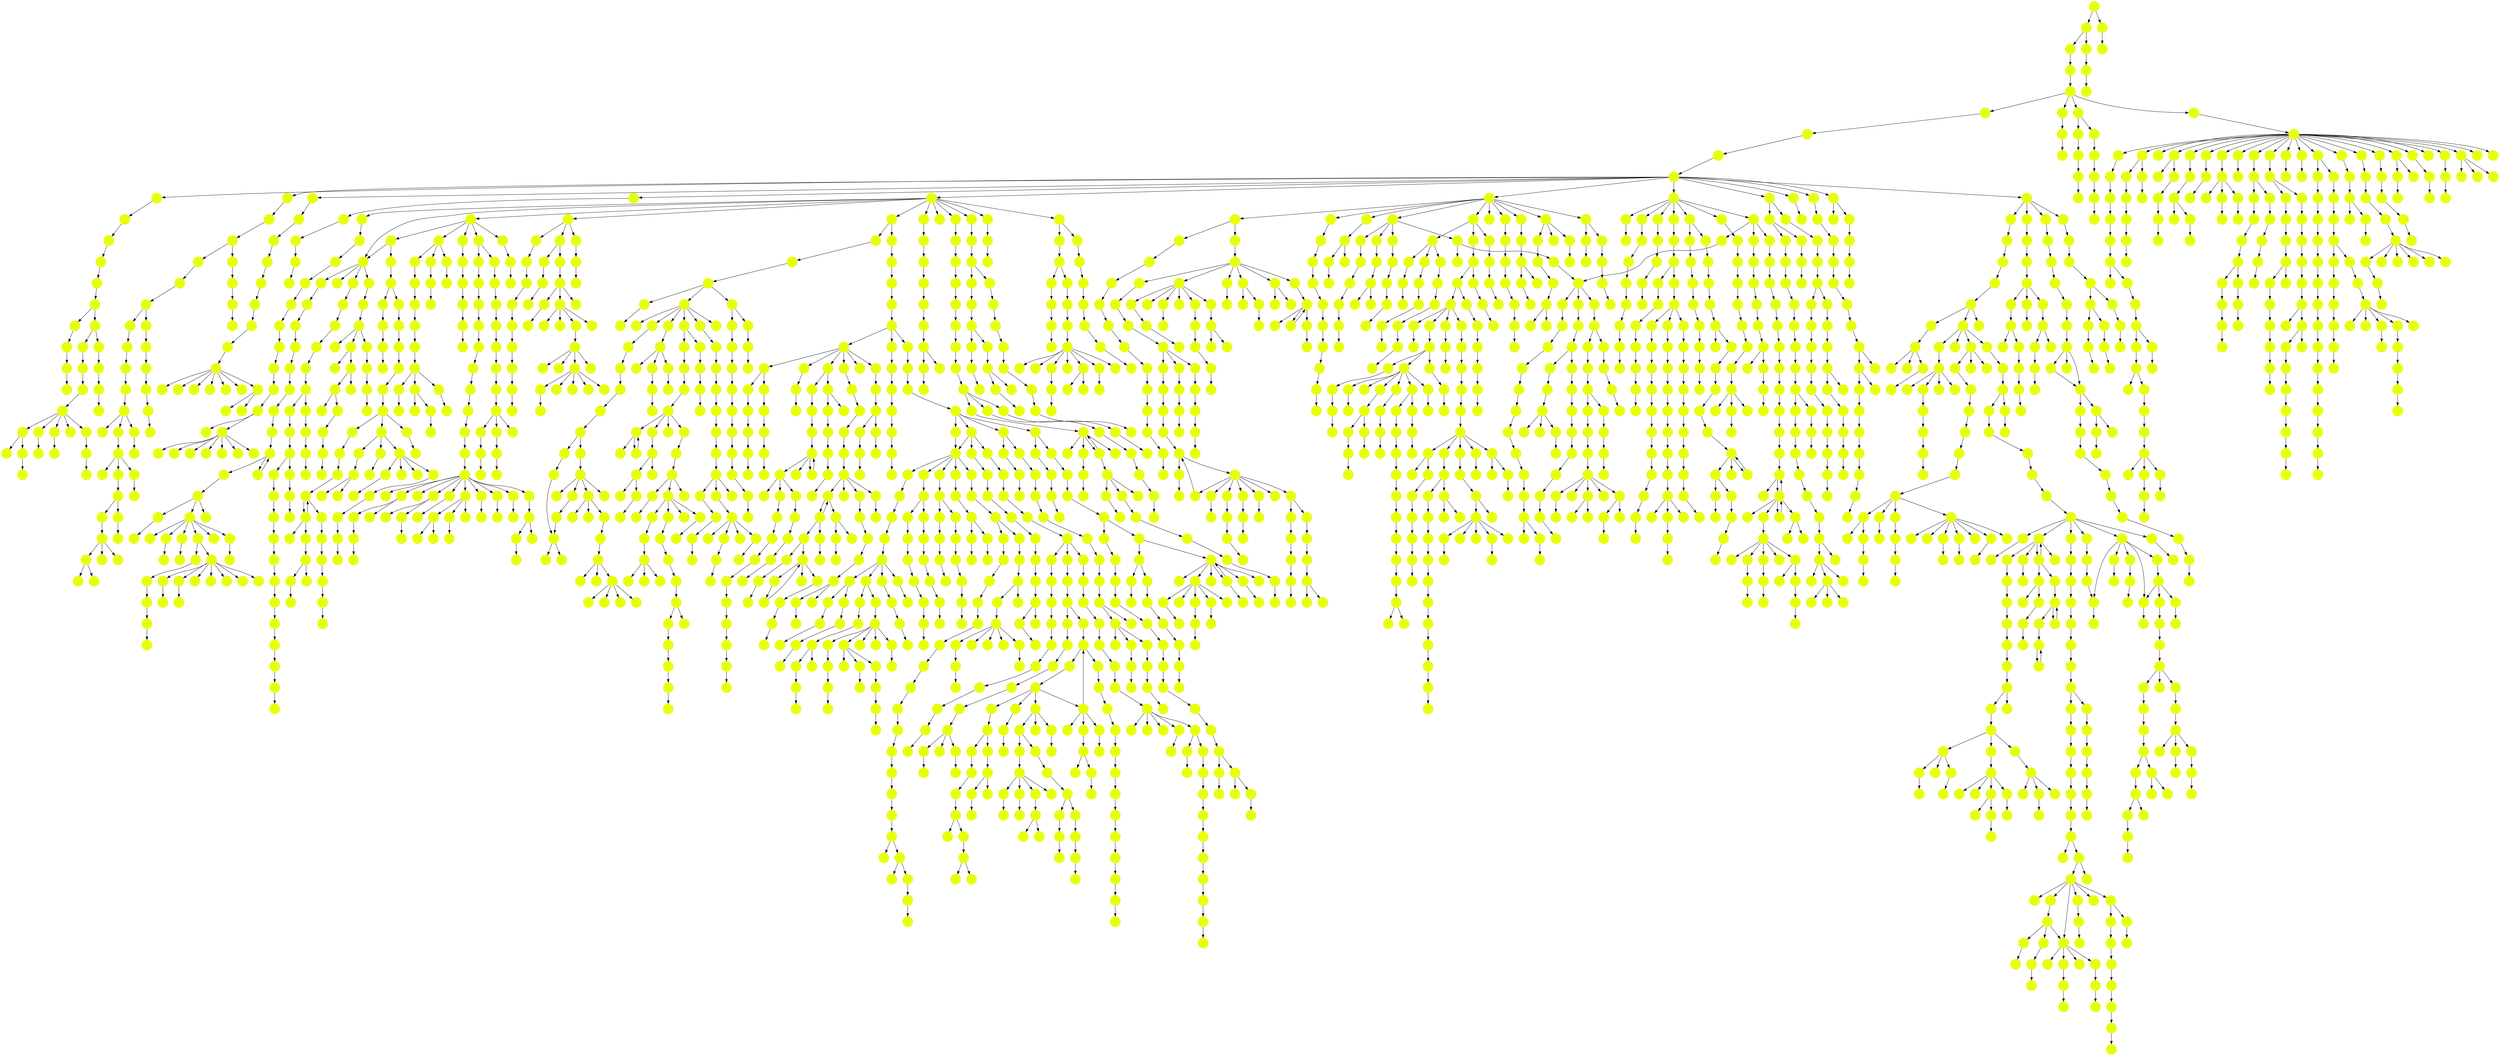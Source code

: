 digraph{
0 [tooltip = "P", penwidth = 0, style = filled, fillcolor = "#e7ff0f", shape = circle, label = ""]
1 [tooltip = "P", penwidth = 0, style = filled, fillcolor = "#e7ff0f", shape = circle, label = ""]
2 [tooltip = "P", penwidth = 0, style = filled, fillcolor = "#e7ff0f", shape = circle, label = ""]
3 [tooltip = "P", penwidth = 0, style = filled, fillcolor = "#e7ff0f", shape = circle, label = ""]
4 [tooltip = "P", penwidth = 0, style = filled, fillcolor = "#e7ff0f", shape = circle, label = ""]
5 [tooltip = "P", penwidth = 0, style = filled, fillcolor = "#e7ff0f", shape = circle, label = ""]
6 [tooltip = "P", penwidth = 0, style = filled, fillcolor = "#e7ff0f", shape = circle, label = ""]
7 [tooltip = "P", penwidth = 0, style = filled, fillcolor = "#e7ff0f", shape = circle, label = ""]
8 [tooltip = "P", penwidth = 0, style = filled, fillcolor = "#e7ff0f", shape = circle, label = ""]
9 [tooltip = "P", penwidth = 0, style = filled, fillcolor = "#e7ff0f", shape = circle, label = ""]
10 [tooltip = "P", penwidth = 0, style = filled, fillcolor = "#e7ff0f", shape = circle, label = ""]
11 [tooltip = "P", penwidth = 0, style = filled, fillcolor = "#e7ff0f", shape = circle, label = ""]
12 [tooltip = "P", penwidth = 0, style = filled, fillcolor = "#e7ff0f", shape = circle, label = ""]
13 [tooltip = "P", penwidth = 0, style = filled, fillcolor = "#e7ff0f", shape = circle, label = ""]
14 [tooltip = "P", penwidth = 0, style = filled, fillcolor = "#e7ff0f", shape = circle, label = ""]
15 [tooltip = "P", penwidth = 0, style = filled, fillcolor = "#e7ff0f", shape = circle, label = ""]
16 [tooltip = "P", penwidth = 0, style = filled, fillcolor = "#e7ff0f", shape = circle, label = ""]
17 [tooltip = "P", penwidth = 0, style = filled, fillcolor = "#e7ff0f", shape = circle, label = ""]
18 [tooltip = "P", penwidth = 0, style = filled, fillcolor = "#e7ff0f", shape = circle, label = ""]
19 [tooltip = "P", penwidth = 0, style = filled, fillcolor = "#e7ff0f", shape = circle, label = ""]
20 [tooltip = "P", penwidth = 0, style = filled, fillcolor = "#e7ff0f", shape = circle, label = ""]
21 [tooltip = "P", penwidth = 0, style = filled, fillcolor = "#e7ff0f", shape = circle, label = ""]
22 [tooltip = "P", penwidth = 0, style = filled, fillcolor = "#e7ff0f", shape = circle, label = ""]
23 [tooltip = "P", penwidth = 0, style = filled, fillcolor = "#e7ff0f", shape = circle, label = ""]
24 [tooltip = "P", penwidth = 0, style = filled, fillcolor = "#e7ff0f", shape = circle, label = ""]
25 [tooltip = "P", penwidth = 0, style = filled, fillcolor = "#e7ff0f", shape = circle, label = ""]
26 [tooltip = "P", penwidth = 0, style = filled, fillcolor = "#e7ff0f", shape = circle, label = ""]
27 [tooltip = "P", penwidth = 0, style = filled, fillcolor = "#e7ff0f", shape = circle, label = ""]
28 [tooltip = "P", penwidth = 0, style = filled, fillcolor = "#e7ff0f", shape = circle, label = ""]
29 [tooltip = "P", penwidth = 0, style = filled, fillcolor = "#e7ff0f", shape = circle, label = ""]
30 [tooltip = "P", penwidth = 0, style = filled, fillcolor = "#e7ff0f", shape = circle, label = ""]
31 [tooltip = "P", penwidth = 0, style = filled, fillcolor = "#e7ff0f", shape = circle, label = ""]
32 [tooltip = "P", penwidth = 0, style = filled, fillcolor = "#e7ff0f", shape = circle, label = ""]
33 [tooltip = "P", penwidth = 0, style = filled, fillcolor = "#e7ff0f", shape = circle, label = ""]
34 [tooltip = "P", penwidth = 0, style = filled, fillcolor = "#e7ff0f", shape = circle, label = ""]
35 [tooltip = "P", penwidth = 0, style = filled, fillcolor = "#e7ff0f", shape = circle, label = ""]
36 [tooltip = "P", penwidth = 0, style = filled, fillcolor = "#e7ff0f", shape = circle, label = ""]
37 [tooltip = "P", penwidth = 0, style = filled, fillcolor = "#e7ff0f", shape = circle, label = ""]
38 [tooltip = "P", penwidth = 0, style = filled, fillcolor = "#e7ff0f", shape = circle, label = ""]
39 [tooltip = "P", penwidth = 0, style = filled, fillcolor = "#e7ff0f", shape = circle, label = ""]
40 [tooltip = "P", penwidth = 0, style = filled, fillcolor = "#e7ff0f", shape = circle, label = ""]
41 [tooltip = "P", penwidth = 0, style = filled, fillcolor = "#e7ff0f", shape = circle, label = ""]
42 [tooltip = "P", penwidth = 0, style = filled, fillcolor = "#e7ff0f", shape = circle, label = ""]
43 [tooltip = "P", penwidth = 0, style = filled, fillcolor = "#e7ff0f", shape = circle, label = ""]
44 [tooltip = "P", penwidth = 0, style = filled, fillcolor = "#e7ff0f", shape = circle, label = ""]
45 [tooltip = "P", penwidth = 0, style = filled, fillcolor = "#e7ff0f", shape = circle, label = ""]
46 [tooltip = "P", penwidth = 0, style = filled, fillcolor = "#e7ff0f", shape = circle, label = ""]
47 [tooltip = "P", penwidth = 0, style = filled, fillcolor = "#e7ff0f", shape = circle, label = ""]
48 [tooltip = "P", penwidth = 0, style = filled, fillcolor = "#e7ff0f", shape = circle, label = ""]
49 [tooltip = "P", penwidth = 0, style = filled, fillcolor = "#e7ff0f", shape = circle, label = ""]
50 [tooltip = "P", penwidth = 0, style = filled, fillcolor = "#e7ff0f", shape = circle, label = ""]
51 [tooltip = "P", penwidth = 0, style = filled, fillcolor = "#e7ff0f", shape = circle, label = ""]
52 [tooltip = "P", penwidth = 0, style = filled, fillcolor = "#e7ff0f", shape = circle, label = ""]
53 [tooltip = "P", penwidth = 0, style = filled, fillcolor = "#e7ff0f", shape = circle, label = ""]
54 [tooltip = "P", penwidth = 0, style = filled, fillcolor = "#e7ff0f", shape = circle, label = ""]
55 [tooltip = "P", penwidth = 0, style = filled, fillcolor = "#e7ff0f", shape = circle, label = ""]
56 [tooltip = "P", penwidth = 0, style = filled, fillcolor = "#e7ff0f", shape = circle, label = ""]
57 [tooltip = "P", penwidth = 0, style = filled, fillcolor = "#e7ff0f", shape = circle, label = ""]
58 [tooltip = "P", penwidth = 0, style = filled, fillcolor = "#e7ff0f", shape = circle, label = ""]
59 [tooltip = "P", penwidth = 0, style = filled, fillcolor = "#e7ff0f", shape = circle, label = ""]
60 [tooltip = "P", penwidth = 0, style = filled, fillcolor = "#e7ff0f", shape = circle, label = ""]
61 [tooltip = "P", penwidth = 0, style = filled, fillcolor = "#e7ff0f", shape = circle, label = ""]
62 [tooltip = "P", penwidth = 0, style = filled, fillcolor = "#e7ff0f", shape = circle, label = ""]
63 [tooltip = "P", penwidth = 0, style = filled, fillcolor = "#e7ff0f", shape = circle, label = ""]
64 [tooltip = "P", penwidth = 0, style = filled, fillcolor = "#e7ff0f", shape = circle, label = ""]
65 [tooltip = "P", penwidth = 0, style = filled, fillcolor = "#e7ff0f", shape = circle, label = ""]
66 [tooltip = "P", penwidth = 0, style = filled, fillcolor = "#e7ff0f", shape = circle, label = ""]
67 [tooltip = "P", penwidth = 0, style = filled, fillcolor = "#e7ff0f", shape = circle, label = ""]
68 [tooltip = "P", penwidth = 0, style = filled, fillcolor = "#e7ff0f", shape = circle, label = ""]
69 [tooltip = "P", penwidth = 0, style = filled, fillcolor = "#e7ff0f", shape = circle, label = ""]
70 [tooltip = "P", penwidth = 0, style = filled, fillcolor = "#e7ff0f", shape = circle, label = ""]
71 [tooltip = "P", penwidth = 0, style = filled, fillcolor = "#e7ff0f", shape = circle, label = ""]
72 [tooltip = "P", penwidth = 0, style = filled, fillcolor = "#e7ff0f", shape = circle, label = ""]
73 [tooltip = "P", penwidth = 0, style = filled, fillcolor = "#e7ff0f", shape = circle, label = ""]
74 [tooltip = "P", penwidth = 0, style = filled, fillcolor = "#e7ff0f", shape = circle, label = ""]
75 [tooltip = "P", penwidth = 0, style = filled, fillcolor = "#e7ff0f", shape = circle, label = ""]
76 [tooltip = "P", penwidth = 0, style = filled, fillcolor = "#e7ff0f", shape = circle, label = ""]
77 [tooltip = "P", penwidth = 0, style = filled, fillcolor = "#e7ff0f", shape = circle, label = ""]
78 [tooltip = "P", penwidth = 0, style = filled, fillcolor = "#e7ff0f", shape = circle, label = ""]
79 [tooltip = "P", penwidth = 0, style = filled, fillcolor = "#e7ff0f", shape = circle, label = ""]
80 [tooltip = "P", penwidth = 0, style = filled, fillcolor = "#e7ff0f", shape = circle, label = ""]
81 [tooltip = "P", penwidth = 0, style = filled, fillcolor = "#e7ff0f", shape = circle, label = ""]
82 [tooltip = "P", penwidth = 0, style = filled, fillcolor = "#e7ff0f", shape = circle, label = ""]
83 [tooltip = "P", penwidth = 0, style = filled, fillcolor = "#e7ff0f", shape = circle, label = ""]
84 [tooltip = "P", penwidth = 0, style = filled, fillcolor = "#e7ff0f", shape = circle, label = ""]
85 [tooltip = "P", penwidth = 0, style = filled, fillcolor = "#e7ff0f", shape = circle, label = ""]
86 [tooltip = "P", penwidth = 0, style = filled, fillcolor = "#e7ff0f", shape = circle, label = ""]
87 [tooltip = "P", penwidth = 0, style = filled, fillcolor = "#e7ff0f", shape = circle, label = ""]
88 [tooltip = "P", penwidth = 0, style = filled, fillcolor = "#e7ff0f", shape = circle, label = ""]
89 [tooltip = "P", penwidth = 0, style = filled, fillcolor = "#e7ff0f", shape = circle, label = ""]
90 [tooltip = "P", penwidth = 0, style = filled, fillcolor = "#e7ff0f", shape = circle, label = ""]
91 [tooltip = "P", penwidth = 0, style = filled, fillcolor = "#e7ff0f", shape = circle, label = ""]
92 [tooltip = "P", penwidth = 0, style = filled, fillcolor = "#e7ff0f", shape = circle, label = ""]
93 [tooltip = "P", penwidth = 0, style = filled, fillcolor = "#e7ff0f", shape = circle, label = ""]
94 [tooltip = "P", penwidth = 0, style = filled, fillcolor = "#e7ff0f", shape = circle, label = ""]
95 [tooltip = "P", penwidth = 0, style = filled, fillcolor = "#e7ff0f", shape = circle, label = ""]
96 [tooltip = "P", penwidth = 0, style = filled, fillcolor = "#e7ff0f", shape = circle, label = ""]
97 [tooltip = "P", penwidth = 0, style = filled, fillcolor = "#e7ff0f", shape = circle, label = ""]
98 [tooltip = "P", penwidth = 0, style = filled, fillcolor = "#e7ff0f", shape = circle, label = ""]
99 [tooltip = "P", penwidth = 0, style = filled, fillcolor = "#e7ff0f", shape = circle, label = ""]
100 [tooltip = "P", penwidth = 0, style = filled, fillcolor = "#e7ff0f", shape = circle, label = ""]
101 [tooltip = "P", penwidth = 0, style = filled, fillcolor = "#e7ff0f", shape = circle, label = ""]
102 [tooltip = "P", penwidth = 0, style = filled, fillcolor = "#e7ff0f", shape = circle, label = ""]
103 [tooltip = "P", penwidth = 0, style = filled, fillcolor = "#e7ff0f", shape = circle, label = ""]
104 [tooltip = "P", penwidth = 0, style = filled, fillcolor = "#e7ff0f", shape = circle, label = ""]
105 [tooltip = "P", penwidth = 0, style = filled, fillcolor = "#e7ff0f", shape = circle, label = ""]
106 [tooltip = "P", penwidth = 0, style = filled, fillcolor = "#e7ff0f", shape = circle, label = ""]
107 [tooltip = "P", penwidth = 0, style = filled, fillcolor = "#e7ff0f", shape = circle, label = ""]
108 [tooltip = "P", penwidth = 0, style = filled, fillcolor = "#e7ff0f", shape = circle, label = ""]
109 [tooltip = "P", penwidth = 0, style = filled, fillcolor = "#e7ff0f", shape = circle, label = ""]
110 [tooltip = "P", penwidth = 0, style = filled, fillcolor = "#e7ff0f", shape = circle, label = ""]
111 [tooltip = "P", penwidth = 0, style = filled, fillcolor = "#e7ff0f", shape = circle, label = ""]
112 [tooltip = "P", penwidth = 0, style = filled, fillcolor = "#e7ff0f", shape = circle, label = ""]
113 [tooltip = "P", penwidth = 0, style = filled, fillcolor = "#e7ff0f", shape = circle, label = ""]
114 [tooltip = "P", penwidth = 0, style = filled, fillcolor = "#e7ff0f", shape = circle, label = ""]
115 [tooltip = "P", penwidth = 0, style = filled, fillcolor = "#e7ff0f", shape = circle, label = ""]
116 [tooltip = "P", penwidth = 0, style = filled, fillcolor = "#e7ff0f", shape = circle, label = ""]
117 [tooltip = "P", penwidth = 0, style = filled, fillcolor = "#e7ff0f", shape = circle, label = ""]
118 [tooltip = "P", penwidth = 0, style = filled, fillcolor = "#e7ff0f", shape = circle, label = ""]
119 [tooltip = "P", penwidth = 0, style = filled, fillcolor = "#e7ff0f", shape = circle, label = ""]
120 [tooltip = "P", penwidth = 0, style = filled, fillcolor = "#e7ff0f", shape = circle, label = ""]
121 [tooltip = "P", penwidth = 0, style = filled, fillcolor = "#e7ff0f", shape = circle, label = ""]
122 [tooltip = "P", penwidth = 0, style = filled, fillcolor = "#e7ff0f", shape = circle, label = ""]
123 [tooltip = "P", penwidth = 0, style = filled, fillcolor = "#e7ff0f", shape = circle, label = ""]
124 [tooltip = "P", penwidth = 0, style = filled, fillcolor = "#e7ff0f", shape = circle, label = ""]
125 [tooltip = "P", penwidth = 0, style = filled, fillcolor = "#e7ff0f", shape = circle, label = ""]
126 [tooltip = "P", penwidth = 0, style = filled, fillcolor = "#e7ff0f", shape = circle, label = ""]
127 [tooltip = "P", penwidth = 0, style = filled, fillcolor = "#e7ff0f", shape = circle, label = ""]
128 [tooltip = "P", penwidth = 0, style = filled, fillcolor = "#e7ff0f", shape = circle, label = ""]
129 [tooltip = "P", penwidth = 0, style = filled, fillcolor = "#e7ff0f", shape = circle, label = ""]
130 [tooltip = "P", penwidth = 0, style = filled, fillcolor = "#e7ff0f", shape = circle, label = ""]
131 [tooltip = "P", penwidth = 0, style = filled, fillcolor = "#e7ff0f", shape = circle, label = ""]
132 [tooltip = "P", penwidth = 0, style = filled, fillcolor = "#e7ff0f", shape = circle, label = ""]
133 [tooltip = "P", penwidth = 0, style = filled, fillcolor = "#e7ff0f", shape = circle, label = ""]
134 [tooltip = "P", penwidth = 0, style = filled, fillcolor = "#e7ff0f", shape = circle, label = ""]
135 [tooltip = "P", penwidth = 0, style = filled, fillcolor = "#e7ff0f", shape = circle, label = ""]
136 [tooltip = "P", penwidth = 0, style = filled, fillcolor = "#e7ff0f", shape = circle, label = ""]
137 [tooltip = "P", penwidth = 0, style = filled, fillcolor = "#e7ff0f", shape = circle, label = ""]
138 [tooltip = "P", penwidth = 0, style = filled, fillcolor = "#e7ff0f", shape = circle, label = ""]
139 [tooltip = "P", penwidth = 0, style = filled, fillcolor = "#e7ff0f", shape = circle, label = ""]
140 [tooltip = "P", penwidth = 0, style = filled, fillcolor = "#e7ff0f", shape = circle, label = ""]
141 [tooltip = "P", penwidth = 0, style = filled, fillcolor = "#e7ff0f", shape = circle, label = ""]
142 [tooltip = "P", penwidth = 0, style = filled, fillcolor = "#e7ff0f", shape = circle, label = ""]
143 [tooltip = "P", penwidth = 0, style = filled, fillcolor = "#e7ff0f", shape = circle, label = ""]
144 [tooltip = "P", penwidth = 0, style = filled, fillcolor = "#e7ff0f", shape = circle, label = ""]
145 [tooltip = "P", penwidth = 0, style = filled, fillcolor = "#e7ff0f", shape = circle, label = ""]
146 [tooltip = "P", penwidth = 0, style = filled, fillcolor = "#e7ff0f", shape = circle, label = ""]
147 [tooltip = "P", penwidth = 0, style = filled, fillcolor = "#e7ff0f", shape = circle, label = ""]
148 [tooltip = "P", penwidth = 0, style = filled, fillcolor = "#e7ff0f", shape = circle, label = ""]
149 [tooltip = "P", penwidth = 0, style = filled, fillcolor = "#e7ff0f", shape = circle, label = ""]
150 [tooltip = "P", penwidth = 0, style = filled, fillcolor = "#e7ff0f", shape = circle, label = ""]
151 [tooltip = "P", penwidth = 0, style = filled, fillcolor = "#e7ff0f", shape = circle, label = ""]
152 [tooltip = "P", penwidth = 0, style = filled, fillcolor = "#e7ff0f", shape = circle, label = ""]
153 [tooltip = "P", penwidth = 0, style = filled, fillcolor = "#e7ff0f", shape = circle, label = ""]
154 [tooltip = "P", penwidth = 0, style = filled, fillcolor = "#e7ff0f", shape = circle, label = ""]
155 [tooltip = "P", penwidth = 0, style = filled, fillcolor = "#e7ff0f", shape = circle, label = ""]
156 [tooltip = "P", penwidth = 0, style = filled, fillcolor = "#e7ff0f", shape = circle, label = ""]
157 [tooltip = "P", penwidth = 0, style = filled, fillcolor = "#e7ff0f", shape = circle, label = ""]
158 [tooltip = "P", penwidth = 0, style = filled, fillcolor = "#e7ff0f", shape = circle, label = ""]
159 [tooltip = "P", penwidth = 0, style = filled, fillcolor = "#e7ff0f", shape = circle, label = ""]
160 [tooltip = "P", penwidth = 0, style = filled, fillcolor = "#e7ff0f", shape = circle, label = ""]
161 [tooltip = "P", penwidth = 0, style = filled, fillcolor = "#e7ff0f", shape = circle, label = ""]
162 [tooltip = "P", penwidth = 0, style = filled, fillcolor = "#e7ff0f", shape = circle, label = ""]
163 [tooltip = "P", penwidth = 0, style = filled, fillcolor = "#e7ff0f", shape = circle, label = ""]
164 [tooltip = "P", penwidth = 0, style = filled, fillcolor = "#e7ff0f", shape = circle, label = ""]
165 [tooltip = "P", penwidth = 0, style = filled, fillcolor = "#e7ff0f", shape = circle, label = ""]
166 [tooltip = "P", penwidth = 0, style = filled, fillcolor = "#e7ff0f", shape = circle, label = ""]
167 [tooltip = "P", penwidth = 0, style = filled, fillcolor = "#e7ff0f", shape = circle, label = ""]
168 [tooltip = "P", penwidth = 0, style = filled, fillcolor = "#e7ff0f", shape = circle, label = ""]
169 [tooltip = "P", penwidth = 0, style = filled, fillcolor = "#e7ff0f", shape = circle, label = ""]
170 [tooltip = "P", penwidth = 0, style = filled, fillcolor = "#e7ff0f", shape = circle, label = ""]
171 [tooltip = "P", penwidth = 0, style = filled, fillcolor = "#e7ff0f", shape = circle, label = ""]
172 [tooltip = "P", penwidth = 0, style = filled, fillcolor = "#e7ff0f", shape = circle, label = ""]
173 [tooltip = "P", penwidth = 0, style = filled, fillcolor = "#e7ff0f", shape = circle, label = ""]
174 [tooltip = "P", penwidth = 0, style = filled, fillcolor = "#e7ff0f", shape = circle, label = ""]
175 [tooltip = "P", penwidth = 0, style = filled, fillcolor = "#e7ff0f", shape = circle, label = ""]
176 [tooltip = "P", penwidth = 0, style = filled, fillcolor = "#e7ff0f", shape = circle, label = ""]
177 [tooltip = "P", penwidth = 0, style = filled, fillcolor = "#e7ff0f", shape = circle, label = ""]
178 [tooltip = "P", penwidth = 0, style = filled, fillcolor = "#e7ff0f", shape = circle, label = ""]
179 [tooltip = "P", penwidth = 0, style = filled, fillcolor = "#e7ff0f", shape = circle, label = ""]
180 [tooltip = "P", penwidth = 0, style = filled, fillcolor = "#e7ff0f", shape = circle, label = ""]
181 [tooltip = "P", penwidth = 0, style = filled, fillcolor = "#e7ff0f", shape = circle, label = ""]
182 [tooltip = "P", penwidth = 0, style = filled, fillcolor = "#e7ff0f", shape = circle, label = ""]
183 [tooltip = "P", penwidth = 0, style = filled, fillcolor = "#e7ff0f", shape = circle, label = ""]
184 [tooltip = "P", penwidth = 0, style = filled, fillcolor = "#e7ff0f", shape = circle, label = ""]
185 [tooltip = "P", penwidth = 0, style = filled, fillcolor = "#e7ff0f", shape = circle, label = ""]
186 [tooltip = "P", penwidth = 0, style = filled, fillcolor = "#e7ff0f", shape = circle, label = ""]
187 [tooltip = "P", penwidth = 0, style = filled, fillcolor = "#e7ff0f", shape = circle, label = ""]
188 [tooltip = "P", penwidth = 0, style = filled, fillcolor = "#e7ff0f", shape = circle, label = ""]
189 [tooltip = "P", penwidth = 0, style = filled, fillcolor = "#e7ff0f", shape = circle, label = ""]
190 [tooltip = "P", penwidth = 0, style = filled, fillcolor = "#e7ff0f", shape = circle, label = ""]
191 [tooltip = "P", penwidth = 0, style = filled, fillcolor = "#e7ff0f", shape = circle, label = ""]
192 [tooltip = "P", penwidth = 0, style = filled, fillcolor = "#e7ff0f", shape = circle, label = ""]
193 [tooltip = "P", penwidth = 0, style = filled, fillcolor = "#e7ff0f", shape = circle, label = ""]
194 [tooltip = "P", penwidth = 0, style = filled, fillcolor = "#e7ff0f", shape = circle, label = ""]
195 [tooltip = "P", penwidth = 0, style = filled, fillcolor = "#e7ff0f", shape = circle, label = ""]
196 [tooltip = "P", penwidth = 0, style = filled, fillcolor = "#e7ff0f", shape = circle, label = ""]
197 [tooltip = "P", penwidth = 0, style = filled, fillcolor = "#e7ff0f", shape = circle, label = ""]
198 [tooltip = "P", penwidth = 0, style = filled, fillcolor = "#e7ff0f", shape = circle, label = ""]
199 [tooltip = "P", penwidth = 0, style = filled, fillcolor = "#e7ff0f", shape = circle, label = ""]
200 [tooltip = "P", penwidth = 0, style = filled, fillcolor = "#e7ff0f", shape = circle, label = ""]
201 [tooltip = "P", penwidth = 0, style = filled, fillcolor = "#e7ff0f", shape = circle, label = ""]
202 [tooltip = "P", penwidth = 0, style = filled, fillcolor = "#e7ff0f", shape = circle, label = ""]
203 [tooltip = "P", penwidth = 0, style = filled, fillcolor = "#e7ff0f", shape = circle, label = ""]
204 [tooltip = "P", penwidth = 0, style = filled, fillcolor = "#e7ff0f", shape = circle, label = ""]
205 [tooltip = "P", penwidth = 0, style = filled, fillcolor = "#e7ff0f", shape = circle, label = ""]
206 [tooltip = "P", penwidth = 0, style = filled, fillcolor = "#e7ff0f", shape = circle, label = ""]
207 [tooltip = "P", penwidth = 0, style = filled, fillcolor = "#e7ff0f", shape = circle, label = ""]
208 [tooltip = "P", penwidth = 0, style = filled, fillcolor = "#e7ff0f", shape = circle, label = ""]
209 [tooltip = "P", penwidth = 0, style = filled, fillcolor = "#e7ff0f", shape = circle, label = ""]
210 [tooltip = "P", penwidth = 0, style = filled, fillcolor = "#e7ff0f", shape = circle, label = ""]
211 [tooltip = "P", penwidth = 0, style = filled, fillcolor = "#e7ff0f", shape = circle, label = ""]
212 [tooltip = "P", penwidth = 0, style = filled, fillcolor = "#e7ff0f", shape = circle, label = ""]
213 [tooltip = "P", penwidth = 0, style = filled, fillcolor = "#e7ff0f", shape = circle, label = ""]
214 [tooltip = "P", penwidth = 0, style = filled, fillcolor = "#e7ff0f", shape = circle, label = ""]
215 [tooltip = "P", penwidth = 0, style = filled, fillcolor = "#e7ff0f", shape = circle, label = ""]
216 [tooltip = "P", penwidth = 0, style = filled, fillcolor = "#e7ff0f", shape = circle, label = ""]
217 [tooltip = "P", penwidth = 0, style = filled, fillcolor = "#e7ff0f", shape = circle, label = ""]
218 [tooltip = "P", penwidth = 0, style = filled, fillcolor = "#e7ff0f", shape = circle, label = ""]
219 [tooltip = "P", penwidth = 0, style = filled, fillcolor = "#e7ff0f", shape = circle, label = ""]
220 [tooltip = "P", penwidth = 0, style = filled, fillcolor = "#e7ff0f", shape = circle, label = ""]
221 [tooltip = "P", penwidth = 0, style = filled, fillcolor = "#e7ff0f", shape = circle, label = ""]
222 [tooltip = "P", penwidth = 0, style = filled, fillcolor = "#e7ff0f", shape = circle, label = ""]
223 [tooltip = "P", penwidth = 0, style = filled, fillcolor = "#e7ff0f", shape = circle, label = ""]
224 [tooltip = "P", penwidth = 0, style = filled, fillcolor = "#e7ff0f", shape = circle, label = ""]
225 [tooltip = "P", penwidth = 0, style = filled, fillcolor = "#e7ff0f", shape = circle, label = ""]
226 [tooltip = "P", penwidth = 0, style = filled, fillcolor = "#e7ff0f", shape = circle, label = ""]
227 [tooltip = "P", penwidth = 0, style = filled, fillcolor = "#e7ff0f", shape = circle, label = ""]
228 [tooltip = "P", penwidth = 0, style = filled, fillcolor = "#e7ff0f", shape = circle, label = ""]
229 [tooltip = "P", penwidth = 0, style = filled, fillcolor = "#e7ff0f", shape = circle, label = ""]
230 [tooltip = "P", penwidth = 0, style = filled, fillcolor = "#e7ff0f", shape = circle, label = ""]
231 [tooltip = "P", penwidth = 0, style = filled, fillcolor = "#e7ff0f", shape = circle, label = ""]
232 [tooltip = "P", penwidth = 0, style = filled, fillcolor = "#e7ff0f", shape = circle, label = ""]
233 [tooltip = "P", penwidth = 0, style = filled, fillcolor = "#e7ff0f", shape = circle, label = ""]
234 [tooltip = "P", penwidth = 0, style = filled, fillcolor = "#e7ff0f", shape = circle, label = ""]
235 [tooltip = "P", penwidth = 0, style = filled, fillcolor = "#e7ff0f", shape = circle, label = ""]
236 [tooltip = "P", penwidth = 0, style = filled, fillcolor = "#e7ff0f", shape = circle, label = ""]
237 [tooltip = "P", penwidth = 0, style = filled, fillcolor = "#e7ff0f", shape = circle, label = ""]
238 [tooltip = "P", penwidth = 0, style = filled, fillcolor = "#e7ff0f", shape = circle, label = ""]
239 [tooltip = "P", penwidth = 0, style = filled, fillcolor = "#e7ff0f", shape = circle, label = ""]
240 [tooltip = "P", penwidth = 0, style = filled, fillcolor = "#e7ff0f", shape = circle, label = ""]
241 [tooltip = "P", penwidth = 0, style = filled, fillcolor = "#e7ff0f", shape = circle, label = ""]
242 [tooltip = "P", penwidth = 0, style = filled, fillcolor = "#e7ff0f", shape = circle, label = ""]
243 [tooltip = "P", penwidth = 0, style = filled, fillcolor = "#e7ff0f", shape = circle, label = ""]
244 [tooltip = "P", penwidth = 0, style = filled, fillcolor = "#e7ff0f", shape = circle, label = ""]
245 [tooltip = "P", penwidth = 0, style = filled, fillcolor = "#e7ff0f", shape = circle, label = ""]
246 [tooltip = "P", penwidth = 0, style = filled, fillcolor = "#e7ff0f", shape = circle, label = ""]
247 [tooltip = "P", penwidth = 0, style = filled, fillcolor = "#e7ff0f", shape = circle, label = ""]
248 [tooltip = "P", penwidth = 0, style = filled, fillcolor = "#e7ff0f", shape = circle, label = ""]
249 [tooltip = "P", penwidth = 0, style = filled, fillcolor = "#e7ff0f", shape = circle, label = ""]
250 [tooltip = "P", penwidth = 0, style = filled, fillcolor = "#e7ff0f", shape = circle, label = ""]
251 [tooltip = "P", penwidth = 0, style = filled, fillcolor = "#e7ff0f", shape = circle, label = ""]
252 [tooltip = "P", penwidth = 0, style = filled, fillcolor = "#e7ff0f", shape = circle, label = ""]
253 [tooltip = "P", penwidth = 0, style = filled, fillcolor = "#e7ff0f", shape = circle, label = ""]
254 [tooltip = "P", penwidth = 0, style = filled, fillcolor = "#e7ff0f", shape = circle, label = ""]
255 [tooltip = "P", penwidth = 0, style = filled, fillcolor = "#e7ff0f", shape = circle, label = ""]
256 [tooltip = "P", penwidth = 0, style = filled, fillcolor = "#e7ff0f", shape = circle, label = ""]
257 [tooltip = "P", penwidth = 0, style = filled, fillcolor = "#e7ff0f", shape = circle, label = ""]
258 [tooltip = "P", penwidth = 0, style = filled, fillcolor = "#e7ff0f", shape = circle, label = ""]
259 [tooltip = "P", penwidth = 0, style = filled, fillcolor = "#e7ff0f", shape = circle, label = ""]
260 [tooltip = "P", penwidth = 0, style = filled, fillcolor = "#e7ff0f", shape = circle, label = ""]
261 [tooltip = "P", penwidth = 0, style = filled, fillcolor = "#e7ff0f", shape = circle, label = ""]
262 [tooltip = "P", penwidth = 0, style = filled, fillcolor = "#e7ff0f", shape = circle, label = ""]
263 [tooltip = "P", penwidth = 0, style = filled, fillcolor = "#e7ff0f", shape = circle, label = ""]
264 [tooltip = "P", penwidth = 0, style = filled, fillcolor = "#e7ff0f", shape = circle, label = ""]
265 [tooltip = "P", penwidth = 0, style = filled, fillcolor = "#e7ff0f", shape = circle, label = ""]
266 [tooltip = "P", penwidth = 0, style = filled, fillcolor = "#e7ff0f", shape = circle, label = ""]
267 [tooltip = "P", penwidth = 0, style = filled, fillcolor = "#e7ff0f", shape = circle, label = ""]
268 [tooltip = "P", penwidth = 0, style = filled, fillcolor = "#e7ff0f", shape = circle, label = ""]
269 [tooltip = "P", penwidth = 0, style = filled, fillcolor = "#e7ff0f", shape = circle, label = ""]
270 [tooltip = "P", penwidth = 0, style = filled, fillcolor = "#e7ff0f", shape = circle, label = ""]
271 [tooltip = "P", penwidth = 0, style = filled, fillcolor = "#e7ff0f", shape = circle, label = ""]
272 [tooltip = "P", penwidth = 0, style = filled, fillcolor = "#e7ff0f", shape = circle, label = ""]
273 [tooltip = "P", penwidth = 0, style = filled, fillcolor = "#e7ff0f", shape = circle, label = ""]
274 [tooltip = "P", penwidth = 0, style = filled, fillcolor = "#e7ff0f", shape = circle, label = ""]
275 [tooltip = "P", penwidth = 0, style = filled, fillcolor = "#e7ff0f", shape = circle, label = ""]
276 [tooltip = "P", penwidth = 0, style = filled, fillcolor = "#e7ff0f", shape = circle, label = ""]
277 [tooltip = "P", penwidth = 0, style = filled, fillcolor = "#e7ff0f", shape = circle, label = ""]
278 [tooltip = "P", penwidth = 0, style = filled, fillcolor = "#e7ff0f", shape = circle, label = ""]
279 [tooltip = "P", penwidth = 0, style = filled, fillcolor = "#e7ff0f", shape = circle, label = ""]
280 [tooltip = "P", penwidth = 0, style = filled, fillcolor = "#e7ff0f", shape = circle, label = ""]
281 [tooltip = "P", penwidth = 0, style = filled, fillcolor = "#e7ff0f", shape = circle, label = ""]
282 [tooltip = "P", penwidth = 0, style = filled, fillcolor = "#e7ff0f", shape = circle, label = ""]
283 [tooltip = "P", penwidth = 0, style = filled, fillcolor = "#e7ff0f", shape = circle, label = ""]
284 [tooltip = "P", penwidth = 0, style = filled, fillcolor = "#e7ff0f", shape = circle, label = ""]
285 [tooltip = "P", penwidth = 0, style = filled, fillcolor = "#e7ff0f", shape = circle, label = ""]
286 [tooltip = "P", penwidth = 0, style = filled, fillcolor = "#e7ff0f", shape = circle, label = ""]
287 [tooltip = "P", penwidth = 0, style = filled, fillcolor = "#e7ff0f", shape = circle, label = ""]
288 [tooltip = "P", penwidth = 0, style = filled, fillcolor = "#e7ff0f", shape = circle, label = ""]
289 [tooltip = "P", penwidth = 0, style = filled, fillcolor = "#e7ff0f", shape = circle, label = ""]
290 [tooltip = "P", penwidth = 0, style = filled, fillcolor = "#e7ff0f", shape = circle, label = ""]
291 [tooltip = "P", penwidth = 0, style = filled, fillcolor = "#e7ff0f", shape = circle, label = ""]
292 [tooltip = "P", penwidth = 0, style = filled, fillcolor = "#e7ff0f", shape = circle, label = ""]
293 [tooltip = "P", penwidth = 0, style = filled, fillcolor = "#e7ff0f", shape = circle, label = ""]
294 [tooltip = "P", penwidth = 0, style = filled, fillcolor = "#e7ff0f", shape = circle, label = ""]
295 [tooltip = "P", penwidth = 0, style = filled, fillcolor = "#e7ff0f", shape = circle, label = ""]
296 [tooltip = "P", penwidth = 0, style = filled, fillcolor = "#e7ff0f", shape = circle, label = ""]
297 [tooltip = "P", penwidth = 0, style = filled, fillcolor = "#e7ff0f", shape = circle, label = ""]
298 [tooltip = "P", penwidth = 0, style = filled, fillcolor = "#e7ff0f", shape = circle, label = ""]
299 [tooltip = "P", penwidth = 0, style = filled, fillcolor = "#e7ff0f", shape = circle, label = ""]
300 [tooltip = "P", penwidth = 0, style = filled, fillcolor = "#e7ff0f", shape = circle, label = ""]
301 [tooltip = "P", penwidth = 0, style = filled, fillcolor = "#e7ff0f", shape = circle, label = ""]
302 [tooltip = "P", penwidth = 0, style = filled, fillcolor = "#e7ff0f", shape = circle, label = ""]
303 [tooltip = "P", penwidth = 0, style = filled, fillcolor = "#e7ff0f", shape = circle, label = ""]
304 [tooltip = "P", penwidth = 0, style = filled, fillcolor = "#e7ff0f", shape = circle, label = ""]
305 [tooltip = "P", penwidth = 0, style = filled, fillcolor = "#e7ff0f", shape = circle, label = ""]
306 [tooltip = "P", penwidth = 0, style = filled, fillcolor = "#e7ff0f", shape = circle, label = ""]
307 [tooltip = "P", penwidth = 0, style = filled, fillcolor = "#e7ff0f", shape = circle, label = ""]
308 [tooltip = "P", penwidth = 0, style = filled, fillcolor = "#e7ff0f", shape = circle, label = ""]
309 [tooltip = "P", penwidth = 0, style = filled, fillcolor = "#e7ff0f", shape = circle, label = ""]
310 [tooltip = "P", penwidth = 0, style = filled, fillcolor = "#e7ff0f", shape = circle, label = ""]
311 [tooltip = "P", penwidth = 0, style = filled, fillcolor = "#e7ff0f", shape = circle, label = ""]
312 [tooltip = "P", penwidth = 0, style = filled, fillcolor = "#e7ff0f", shape = circle, label = ""]
313 [tooltip = "P", penwidth = 0, style = filled, fillcolor = "#e7ff0f", shape = circle, label = ""]
314 [tooltip = "P", penwidth = 0, style = filled, fillcolor = "#e7ff0f", shape = circle, label = ""]
315 [tooltip = "P", penwidth = 0, style = filled, fillcolor = "#e7ff0f", shape = circle, label = ""]
316 [tooltip = "P", penwidth = 0, style = filled, fillcolor = "#e7ff0f", shape = circle, label = ""]
317 [tooltip = "P", penwidth = 0, style = filled, fillcolor = "#e7ff0f", shape = circle, label = ""]
318 [tooltip = "P", penwidth = 0, style = filled, fillcolor = "#e7ff0f", shape = circle, label = ""]
319 [tooltip = "P", penwidth = 0, style = filled, fillcolor = "#e7ff0f", shape = circle, label = ""]
320 [tooltip = "P", penwidth = 0, style = filled, fillcolor = "#e7ff0f", shape = circle, label = ""]
321 [tooltip = "P", penwidth = 0, style = filled, fillcolor = "#e7ff0f", shape = circle, label = ""]
322 [tooltip = "P", penwidth = 0, style = filled, fillcolor = "#e7ff0f", shape = circle, label = ""]
323 [tooltip = "P", penwidth = 0, style = filled, fillcolor = "#e7ff0f", shape = circle, label = ""]
324 [tooltip = "P", penwidth = 0, style = filled, fillcolor = "#e7ff0f", shape = circle, label = ""]
325 [tooltip = "P", penwidth = 0, style = filled, fillcolor = "#e7ff0f", shape = circle, label = ""]
326 [tooltip = "P", penwidth = 0, style = filled, fillcolor = "#e7ff0f", shape = circle, label = ""]
327 [tooltip = "P", penwidth = 0, style = filled, fillcolor = "#e7ff0f", shape = circle, label = ""]
328 [tooltip = "P", penwidth = 0, style = filled, fillcolor = "#e7ff0f", shape = circle, label = ""]
329 [tooltip = "P", penwidth = 0, style = filled, fillcolor = "#e7ff0f", shape = circle, label = ""]
330 [tooltip = "P", penwidth = 0, style = filled, fillcolor = "#e7ff0f", shape = circle, label = ""]
331 [tooltip = "P", penwidth = 0, style = filled, fillcolor = "#e7ff0f", shape = circle, label = ""]
332 [tooltip = "P", penwidth = 0, style = filled, fillcolor = "#e7ff0f", shape = circle, label = ""]
333 [tooltip = "P", penwidth = 0, style = filled, fillcolor = "#e7ff0f", shape = circle, label = ""]
334 [tooltip = "P", penwidth = 0, style = filled, fillcolor = "#e7ff0f", shape = circle, label = ""]
335 [tooltip = "P", penwidth = 0, style = filled, fillcolor = "#e7ff0f", shape = circle, label = ""]
336 [tooltip = "P", penwidth = 0, style = filled, fillcolor = "#e7ff0f", shape = circle, label = ""]
337 [tooltip = "P", penwidth = 0, style = filled, fillcolor = "#e7ff0f", shape = circle, label = ""]
338 [tooltip = "P", penwidth = 0, style = filled, fillcolor = "#e7ff0f", shape = circle, label = ""]
339 [tooltip = "P", penwidth = 0, style = filled, fillcolor = "#e7ff0f", shape = circle, label = ""]
340 [tooltip = "P", penwidth = 0, style = filled, fillcolor = "#e7ff0f", shape = circle, label = ""]
341 [tooltip = "P", penwidth = 0, style = filled, fillcolor = "#e7ff0f", shape = circle, label = ""]
342 [tooltip = "P", penwidth = 0, style = filled, fillcolor = "#e7ff0f", shape = circle, label = ""]
343 [tooltip = "P", penwidth = 0, style = filled, fillcolor = "#e7ff0f", shape = circle, label = ""]
344 [tooltip = "P", penwidth = 0, style = filled, fillcolor = "#e7ff0f", shape = circle, label = ""]
345 [tooltip = "P", penwidth = 0, style = filled, fillcolor = "#e7ff0f", shape = circle, label = ""]
346 [tooltip = "P", penwidth = 0, style = filled, fillcolor = "#e7ff0f", shape = circle, label = ""]
347 [tooltip = "P", penwidth = 0, style = filled, fillcolor = "#e7ff0f", shape = circle, label = ""]
348 [tooltip = "P", penwidth = 0, style = filled, fillcolor = "#e7ff0f", shape = circle, label = ""]
349 [tooltip = "P", penwidth = 0, style = filled, fillcolor = "#e7ff0f", shape = circle, label = ""]
350 [tooltip = "P", penwidth = 0, style = filled, fillcolor = "#e7ff0f", shape = circle, label = ""]
351 [tooltip = "P", penwidth = 0, style = filled, fillcolor = "#e7ff0f", shape = circle, label = ""]
352 [tooltip = "P", penwidth = 0, style = filled, fillcolor = "#e7ff0f", shape = circle, label = ""]
353 [tooltip = "P", penwidth = 0, style = filled, fillcolor = "#e7ff0f", shape = circle, label = ""]
354 [tooltip = "P", penwidth = 0, style = filled, fillcolor = "#e7ff0f", shape = circle, label = ""]
355 [tooltip = "P", penwidth = 0, style = filled, fillcolor = "#e7ff0f", shape = circle, label = ""]
356 [tooltip = "P", penwidth = 0, style = filled, fillcolor = "#e7ff0f", shape = circle, label = ""]
357 [tooltip = "P", penwidth = 0, style = filled, fillcolor = "#e7ff0f", shape = circle, label = ""]
358 [tooltip = "P", penwidth = 0, style = filled, fillcolor = "#e7ff0f", shape = circle, label = ""]
359 [tooltip = "P", penwidth = 0, style = filled, fillcolor = "#e7ff0f", shape = circle, label = ""]
360 [tooltip = "P", penwidth = 0, style = filled, fillcolor = "#e7ff0f", shape = circle, label = ""]
361 [tooltip = "P", penwidth = 0, style = filled, fillcolor = "#e7ff0f", shape = circle, label = ""]
362 [tooltip = "P", penwidth = 0, style = filled, fillcolor = "#e7ff0f", shape = circle, label = ""]
363 [tooltip = "P", penwidth = 0, style = filled, fillcolor = "#e7ff0f", shape = circle, label = ""]
364 [tooltip = "P", penwidth = 0, style = filled, fillcolor = "#e7ff0f", shape = circle, label = ""]
365 [tooltip = "P", penwidth = 0, style = filled, fillcolor = "#e7ff0f", shape = circle, label = ""]
366 [tooltip = "P", penwidth = 0, style = filled, fillcolor = "#e7ff0f", shape = circle, label = ""]
367 [tooltip = "P", penwidth = 0, style = filled, fillcolor = "#e7ff0f", shape = circle, label = ""]
368 [tooltip = "P", penwidth = 0, style = filled, fillcolor = "#e7ff0f", shape = circle, label = ""]
369 [tooltip = "P", penwidth = 0, style = filled, fillcolor = "#e7ff0f", shape = circle, label = ""]
370 [tooltip = "P", penwidth = 0, style = filled, fillcolor = "#e7ff0f", shape = circle, label = ""]
371 [tooltip = "P", penwidth = 0, style = filled, fillcolor = "#e7ff0f", shape = circle, label = ""]
372 [tooltip = "P", penwidth = 0, style = filled, fillcolor = "#e7ff0f", shape = circle, label = ""]
373 [tooltip = "P", penwidth = 0, style = filled, fillcolor = "#e7ff0f", shape = circle, label = ""]
374 [tooltip = "P", penwidth = 0, style = filled, fillcolor = "#e7ff0f", shape = circle, label = ""]
375 [tooltip = "P", penwidth = 0, style = filled, fillcolor = "#e7ff0f", shape = circle, label = ""]
376 [tooltip = "P", penwidth = 0, style = filled, fillcolor = "#e7ff0f", shape = circle, label = ""]
377 [tooltip = "P", penwidth = 0, style = filled, fillcolor = "#e7ff0f", shape = circle, label = ""]
378 [tooltip = "P", penwidth = 0, style = filled, fillcolor = "#e7ff0f", shape = circle, label = ""]
379 [tooltip = "P", penwidth = 0, style = filled, fillcolor = "#e7ff0f", shape = circle, label = ""]
380 [tooltip = "P", penwidth = 0, style = filled, fillcolor = "#e7ff0f", shape = circle, label = ""]
381 [tooltip = "P", penwidth = 0, style = filled, fillcolor = "#e7ff0f", shape = circle, label = ""]
382 [tooltip = "P", penwidth = 0, style = filled, fillcolor = "#e7ff0f", shape = circle, label = ""]
383 [tooltip = "P", penwidth = 0, style = filled, fillcolor = "#e7ff0f", shape = circle, label = ""]
384 [tooltip = "P", penwidth = 0, style = filled, fillcolor = "#e7ff0f", shape = circle, label = ""]
385 [tooltip = "P", penwidth = 0, style = filled, fillcolor = "#e7ff0f", shape = circle, label = ""]
386 [tooltip = "P", penwidth = 0, style = filled, fillcolor = "#e7ff0f", shape = circle, label = ""]
387 [tooltip = "P", penwidth = 0, style = filled, fillcolor = "#e7ff0f", shape = circle, label = ""]
388 [tooltip = "P", penwidth = 0, style = filled, fillcolor = "#e7ff0f", shape = circle, label = ""]
389 [tooltip = "P", penwidth = 0, style = filled, fillcolor = "#e7ff0f", shape = circle, label = ""]
390 [tooltip = "P", penwidth = 0, style = filled, fillcolor = "#e7ff0f", shape = circle, label = ""]
391 [tooltip = "P", penwidth = 0, style = filled, fillcolor = "#e7ff0f", shape = circle, label = ""]
392 [tooltip = "P", penwidth = 0, style = filled, fillcolor = "#e7ff0f", shape = circle, label = ""]
393 [tooltip = "P", penwidth = 0, style = filled, fillcolor = "#e7ff0f", shape = circle, label = ""]
394 [tooltip = "P", penwidth = 0, style = filled, fillcolor = "#e7ff0f", shape = circle, label = ""]
395 [tooltip = "P", penwidth = 0, style = filled, fillcolor = "#e7ff0f", shape = circle, label = ""]
396 [tooltip = "P", penwidth = 0, style = filled, fillcolor = "#e7ff0f", shape = circle, label = ""]
397 [tooltip = "P", penwidth = 0, style = filled, fillcolor = "#e7ff0f", shape = circle, label = ""]
398 [tooltip = "P", penwidth = 0, style = filled, fillcolor = "#e7ff0f", shape = circle, label = ""]
399 [tooltip = "P", penwidth = 0, style = filled, fillcolor = "#e7ff0f", shape = circle, label = ""]
400 [tooltip = "P", penwidth = 0, style = filled, fillcolor = "#e7ff0f", shape = circle, label = ""]
401 [tooltip = "P", penwidth = 0, style = filled, fillcolor = "#e7ff0f", shape = circle, label = ""]
402 [tooltip = "P", penwidth = 0, style = filled, fillcolor = "#e7ff0f", shape = circle, label = ""]
403 [tooltip = "P", penwidth = 0, style = filled, fillcolor = "#e7ff0f", shape = circle, label = ""]
404 [tooltip = "P", penwidth = 0, style = filled, fillcolor = "#e7ff0f", shape = circle, label = ""]
405 [tooltip = "P", penwidth = 0, style = filled, fillcolor = "#e7ff0f", shape = circle, label = ""]
406 [tooltip = "P", penwidth = 0, style = filled, fillcolor = "#e7ff0f", shape = circle, label = ""]
407 [tooltip = "P", penwidth = 0, style = filled, fillcolor = "#e7ff0f", shape = circle, label = ""]
408 [tooltip = "P", penwidth = 0, style = filled, fillcolor = "#e7ff0f", shape = circle, label = ""]
409 [tooltip = "P", penwidth = 0, style = filled, fillcolor = "#e7ff0f", shape = circle, label = ""]
410 [tooltip = "P", penwidth = 0, style = filled, fillcolor = "#e7ff0f", shape = circle, label = ""]
411 [tooltip = "P", penwidth = 0, style = filled, fillcolor = "#e7ff0f", shape = circle, label = ""]
412 [tooltip = "P", penwidth = 0, style = filled, fillcolor = "#e7ff0f", shape = circle, label = ""]
413 [tooltip = "P", penwidth = 0, style = filled, fillcolor = "#e7ff0f", shape = circle, label = ""]
414 [tooltip = "P", penwidth = 0, style = filled, fillcolor = "#e7ff0f", shape = circle, label = ""]
415 [tooltip = "P", penwidth = 0, style = filled, fillcolor = "#e7ff0f", shape = circle, label = ""]
416 [tooltip = "P", penwidth = 0, style = filled, fillcolor = "#e7ff0f", shape = circle, label = ""]
417 [tooltip = "P", penwidth = 0, style = filled, fillcolor = "#e7ff0f", shape = circle, label = ""]
418 [tooltip = "P", penwidth = 0, style = filled, fillcolor = "#e7ff0f", shape = circle, label = ""]
419 [tooltip = "P", penwidth = 0, style = filled, fillcolor = "#e7ff0f", shape = circle, label = ""]
420 [tooltip = "P", penwidth = 0, style = filled, fillcolor = "#e7ff0f", shape = circle, label = ""]
421 [tooltip = "P", penwidth = 0, style = filled, fillcolor = "#e7ff0f", shape = circle, label = ""]
422 [tooltip = "P", penwidth = 0, style = filled, fillcolor = "#e7ff0f", shape = circle, label = ""]
423 [tooltip = "P", penwidth = 0, style = filled, fillcolor = "#e7ff0f", shape = circle, label = ""]
424 [tooltip = "P", penwidth = 0, style = filled, fillcolor = "#e7ff0f", shape = circle, label = ""]
425 [tooltip = "P", penwidth = 0, style = filled, fillcolor = "#e7ff0f", shape = circle, label = ""]
426 [tooltip = "P", penwidth = 0, style = filled, fillcolor = "#e7ff0f", shape = circle, label = ""]
427 [tooltip = "P", penwidth = 0, style = filled, fillcolor = "#e7ff0f", shape = circle, label = ""]
428 [tooltip = "P", penwidth = 0, style = filled, fillcolor = "#e7ff0f", shape = circle, label = ""]
429 [tooltip = "P", penwidth = 0, style = filled, fillcolor = "#e7ff0f", shape = circle, label = ""]
430 [tooltip = "P", penwidth = 0, style = filled, fillcolor = "#e7ff0f", shape = circle, label = ""]
431 [tooltip = "P", penwidth = 0, style = filled, fillcolor = "#e7ff0f", shape = circle, label = ""]
432 [tooltip = "P", penwidth = 0, style = filled, fillcolor = "#e7ff0f", shape = circle, label = ""]
433 [tooltip = "P", penwidth = 0, style = filled, fillcolor = "#e7ff0f", shape = circle, label = ""]
434 [tooltip = "P", penwidth = 0, style = filled, fillcolor = "#e7ff0f", shape = circle, label = ""]
435 [tooltip = "P", penwidth = 0, style = filled, fillcolor = "#e7ff0f", shape = circle, label = ""]
436 [tooltip = "P", penwidth = 0, style = filled, fillcolor = "#e7ff0f", shape = circle, label = ""]
437 [tooltip = "P", penwidth = 0, style = filled, fillcolor = "#e7ff0f", shape = circle, label = ""]
438 [tooltip = "P", penwidth = 0, style = filled, fillcolor = "#e7ff0f", shape = circle, label = ""]
439 [tooltip = "P", penwidth = 0, style = filled, fillcolor = "#e7ff0f", shape = circle, label = ""]
440 [tooltip = "P", penwidth = 0, style = filled, fillcolor = "#e7ff0f", shape = circle, label = ""]
441 [tooltip = "P", penwidth = 0, style = filled, fillcolor = "#e7ff0f", shape = circle, label = ""]
442 [tooltip = "P", penwidth = 0, style = filled, fillcolor = "#e7ff0f", shape = circle, label = ""]
443 [tooltip = "P", penwidth = 0, style = filled, fillcolor = "#e7ff0f", shape = circle, label = ""]
444 [tooltip = "P", penwidth = 0, style = filled, fillcolor = "#e7ff0f", shape = circle, label = ""]
445 [tooltip = "P", penwidth = 0, style = filled, fillcolor = "#e7ff0f", shape = circle, label = ""]
446 [tooltip = "P", penwidth = 0, style = filled, fillcolor = "#e7ff0f", shape = circle, label = ""]
447 [tooltip = "P", penwidth = 0, style = filled, fillcolor = "#e7ff0f", shape = circle, label = ""]
448 [tooltip = "P", penwidth = 0, style = filled, fillcolor = "#e7ff0f", shape = circle, label = ""]
449 [tooltip = "P", penwidth = 0, style = filled, fillcolor = "#e7ff0f", shape = circle, label = ""]
450 [tooltip = "P", penwidth = 0, style = filled, fillcolor = "#e7ff0f", shape = circle, label = ""]
451 [tooltip = "P", penwidth = 0, style = filled, fillcolor = "#e7ff0f", shape = circle, label = ""]
452 [tooltip = "P", penwidth = 0, style = filled, fillcolor = "#e7ff0f", shape = circle, label = ""]
453 [tooltip = "P", penwidth = 0, style = filled, fillcolor = "#e7ff0f", shape = circle, label = ""]
454 [tooltip = "P", penwidth = 0, style = filled, fillcolor = "#e7ff0f", shape = circle, label = ""]
455 [tooltip = "P", penwidth = 0, style = filled, fillcolor = "#e7ff0f", shape = circle, label = ""]
456 [tooltip = "P", penwidth = 0, style = filled, fillcolor = "#e7ff0f", shape = circle, label = ""]
457 [tooltip = "P", penwidth = 0, style = filled, fillcolor = "#e7ff0f", shape = circle, label = ""]
458 [tooltip = "P", penwidth = 0, style = filled, fillcolor = "#e7ff0f", shape = circle, label = ""]
459 [tooltip = "P", penwidth = 0, style = filled, fillcolor = "#e7ff0f", shape = circle, label = ""]
460 [tooltip = "P", penwidth = 0, style = filled, fillcolor = "#e7ff0f", shape = circle, label = ""]
461 [tooltip = "P", penwidth = 0, style = filled, fillcolor = "#e7ff0f", shape = circle, label = ""]
462 [tooltip = "P", penwidth = 0, style = filled, fillcolor = "#e7ff0f", shape = circle, label = ""]
463 [tooltip = "P", penwidth = 0, style = filled, fillcolor = "#e7ff0f", shape = circle, label = ""]
464 [tooltip = "P", penwidth = 0, style = filled, fillcolor = "#e7ff0f", shape = circle, label = ""]
465 [tooltip = "P", penwidth = 0, style = filled, fillcolor = "#e7ff0f", shape = circle, label = ""]
466 [tooltip = "P", penwidth = 0, style = filled, fillcolor = "#e7ff0f", shape = circle, label = ""]
467 [tooltip = "P", penwidth = 0, style = filled, fillcolor = "#e7ff0f", shape = circle, label = ""]
468 [tooltip = "P", penwidth = 0, style = filled, fillcolor = "#e7ff0f", shape = circle, label = ""]
469 [tooltip = "P", penwidth = 0, style = filled, fillcolor = "#e7ff0f", shape = circle, label = ""]
470 [tooltip = "P", penwidth = 0, style = filled, fillcolor = "#e7ff0f", shape = circle, label = ""]
471 [tooltip = "P", penwidth = 0, style = filled, fillcolor = "#e7ff0f", shape = circle, label = ""]
472 [tooltip = "P", penwidth = 0, style = filled, fillcolor = "#e7ff0f", shape = circle, label = ""]
473 [tooltip = "P", penwidth = 0, style = filled, fillcolor = "#e7ff0f", shape = circle, label = ""]
474 [tooltip = "P", penwidth = 0, style = filled, fillcolor = "#e7ff0f", shape = circle, label = ""]
475 [tooltip = "P", penwidth = 0, style = filled, fillcolor = "#e7ff0f", shape = circle, label = ""]
476 [tooltip = "P", penwidth = 0, style = filled, fillcolor = "#e7ff0f", shape = circle, label = ""]
477 [tooltip = "P", penwidth = 0, style = filled, fillcolor = "#e7ff0f", shape = circle, label = ""]
478 [tooltip = "P", penwidth = 0, style = filled, fillcolor = "#e7ff0f", shape = circle, label = ""]
479 [tooltip = "P", penwidth = 0, style = filled, fillcolor = "#e7ff0f", shape = circle, label = ""]
480 [tooltip = "P", penwidth = 0, style = filled, fillcolor = "#e7ff0f", shape = circle, label = ""]
481 [tooltip = "P", penwidth = 0, style = filled, fillcolor = "#e7ff0f", shape = circle, label = ""]
482 [tooltip = "P", penwidth = 0, style = filled, fillcolor = "#e7ff0f", shape = circle, label = ""]
483 [tooltip = "P", penwidth = 0, style = filled, fillcolor = "#e7ff0f", shape = circle, label = ""]
484 [tooltip = "P", penwidth = 0, style = filled, fillcolor = "#e7ff0f", shape = circle, label = ""]
485 [tooltip = "P", penwidth = 0, style = filled, fillcolor = "#e7ff0f", shape = circle, label = ""]
486 [tooltip = "P", penwidth = 0, style = filled, fillcolor = "#e7ff0f", shape = circle, label = ""]
487 [tooltip = "P", penwidth = 0, style = filled, fillcolor = "#e7ff0f", shape = circle, label = ""]
488 [tooltip = "P", penwidth = 0, style = filled, fillcolor = "#e7ff0f", shape = circle, label = ""]
489 [tooltip = "P", penwidth = 0, style = filled, fillcolor = "#e7ff0f", shape = circle, label = ""]
490 [tooltip = "P", penwidth = 0, style = filled, fillcolor = "#e7ff0f", shape = circle, label = ""]
491 [tooltip = "P", penwidth = 0, style = filled, fillcolor = "#e7ff0f", shape = circle, label = ""]
492 [tooltip = "P", penwidth = 0, style = filled, fillcolor = "#e7ff0f", shape = circle, label = ""]
493 [tooltip = "P", penwidth = 0, style = filled, fillcolor = "#e7ff0f", shape = circle, label = ""]
494 [tooltip = "P", penwidth = 0, style = filled, fillcolor = "#e7ff0f", shape = circle, label = ""]
495 [tooltip = "P", penwidth = 0, style = filled, fillcolor = "#e7ff0f", shape = circle, label = ""]
496 [tooltip = "P", penwidth = 0, style = filled, fillcolor = "#e7ff0f", shape = circle, label = ""]
497 [tooltip = "P", penwidth = 0, style = filled, fillcolor = "#e7ff0f", shape = circle, label = ""]
498 [tooltip = "P", penwidth = 0, style = filled, fillcolor = "#e7ff0f", shape = circle, label = ""]
499 [tooltip = "P", penwidth = 0, style = filled, fillcolor = "#e7ff0f", shape = circle, label = ""]
500 [tooltip = "P", penwidth = 0, style = filled, fillcolor = "#e7ff0f", shape = circle, label = ""]
501 [tooltip = "P", penwidth = 0, style = filled, fillcolor = "#e7ff0f", shape = circle, label = ""]
502 [tooltip = "P", penwidth = 0, style = filled, fillcolor = "#e7ff0f", shape = circle, label = ""]
503 [tooltip = "P", penwidth = 0, style = filled, fillcolor = "#e7ff0f", shape = circle, label = ""]
504 [tooltip = "P", penwidth = 0, style = filled, fillcolor = "#e7ff0f", shape = circle, label = ""]
505 [tooltip = "P", penwidth = 0, style = filled, fillcolor = "#e7ff0f", shape = circle, label = ""]
506 [tooltip = "P", penwidth = 0, style = filled, fillcolor = "#e7ff0f", shape = circle, label = ""]
507 [tooltip = "P", penwidth = 0, style = filled, fillcolor = "#e7ff0f", shape = circle, label = ""]
508 [tooltip = "P", penwidth = 0, style = filled, fillcolor = "#e7ff0f", shape = circle, label = ""]
509 [tooltip = "P", penwidth = 0, style = filled, fillcolor = "#e7ff0f", shape = circle, label = ""]
510 [tooltip = "P", penwidth = 0, style = filled, fillcolor = "#e7ff0f", shape = circle, label = ""]
511 [tooltip = "P", penwidth = 0, style = filled, fillcolor = "#e7ff0f", shape = circle, label = ""]
512 [tooltip = "P", penwidth = 0, style = filled, fillcolor = "#e7ff0f", shape = circle, label = ""]
513 [tooltip = "P", penwidth = 0, style = filled, fillcolor = "#e7ff0f", shape = circle, label = ""]
514 [tooltip = "P", penwidth = 0, style = filled, fillcolor = "#e7ff0f", shape = circle, label = ""]
515 [tooltip = "P", penwidth = 0, style = filled, fillcolor = "#e7ff0f", shape = circle, label = ""]
516 [tooltip = "P", penwidth = 0, style = filled, fillcolor = "#e7ff0f", shape = circle, label = ""]
517 [tooltip = "P", penwidth = 0, style = filled, fillcolor = "#e7ff0f", shape = circle, label = ""]
518 [tooltip = "P", penwidth = 0, style = filled, fillcolor = "#e7ff0f", shape = circle, label = ""]
519 [tooltip = "P", penwidth = 0, style = filled, fillcolor = "#e7ff0f", shape = circle, label = ""]
520 [tooltip = "P", penwidth = 0, style = filled, fillcolor = "#e7ff0f", shape = circle, label = ""]
521 [tooltip = "P", penwidth = 0, style = filled, fillcolor = "#e7ff0f", shape = circle, label = ""]
522 [tooltip = "P", penwidth = 0, style = filled, fillcolor = "#e7ff0f", shape = circle, label = ""]
523 [tooltip = "P", penwidth = 0, style = filled, fillcolor = "#e7ff0f", shape = circle, label = ""]
524 [tooltip = "P", penwidth = 0, style = filled, fillcolor = "#e7ff0f", shape = circle, label = ""]
525 [tooltip = "P", penwidth = 0, style = filled, fillcolor = "#e7ff0f", shape = circle, label = ""]
526 [tooltip = "P", penwidth = 0, style = filled, fillcolor = "#e7ff0f", shape = circle, label = ""]
527 [tooltip = "P", penwidth = 0, style = filled, fillcolor = "#e7ff0f", shape = circle, label = ""]
528 [tooltip = "P", penwidth = 0, style = filled, fillcolor = "#e7ff0f", shape = circle, label = ""]
529 [tooltip = "P", penwidth = 0, style = filled, fillcolor = "#e7ff0f", shape = circle, label = ""]
530 [tooltip = "P", penwidth = 0, style = filled, fillcolor = "#e7ff0f", shape = circle, label = ""]
531 [tooltip = "P", penwidth = 0, style = filled, fillcolor = "#e7ff0f", shape = circle, label = ""]
532 [tooltip = "P", penwidth = 0, style = filled, fillcolor = "#e7ff0f", shape = circle, label = ""]
533 [tooltip = "P", penwidth = 0, style = filled, fillcolor = "#e7ff0f", shape = circle, label = ""]
534 [tooltip = "P", penwidth = 0, style = filled, fillcolor = "#e7ff0f", shape = circle, label = ""]
535 [tooltip = "P", penwidth = 0, style = filled, fillcolor = "#e7ff0f", shape = circle, label = ""]
536 [tooltip = "P", penwidth = 0, style = filled, fillcolor = "#e7ff0f", shape = circle, label = ""]
537 [tooltip = "P", penwidth = 0, style = filled, fillcolor = "#e7ff0f", shape = circle, label = ""]
538 [tooltip = "P", penwidth = 0, style = filled, fillcolor = "#e7ff0f", shape = circle, label = ""]
539 [tooltip = "P", penwidth = 0, style = filled, fillcolor = "#e7ff0f", shape = circle, label = ""]
540 [tooltip = "P", penwidth = 0, style = filled, fillcolor = "#e7ff0f", shape = circle, label = ""]
541 [tooltip = "P", penwidth = 0, style = filled, fillcolor = "#e7ff0f", shape = circle, label = ""]
542 [tooltip = "P", penwidth = 0, style = filled, fillcolor = "#e7ff0f", shape = circle, label = ""]
543 [tooltip = "P", penwidth = 0, style = filled, fillcolor = "#e7ff0f", shape = circle, label = ""]
544 [tooltip = "P", penwidth = 0, style = filled, fillcolor = "#e7ff0f", shape = circle, label = ""]
545 [tooltip = "P", penwidth = 0, style = filled, fillcolor = "#e7ff0f", shape = circle, label = ""]
546 [tooltip = "P", penwidth = 0, style = filled, fillcolor = "#e7ff0f", shape = circle, label = ""]
547 [tooltip = "P", penwidth = 0, style = filled, fillcolor = "#e7ff0f", shape = circle, label = ""]
548 [tooltip = "P", penwidth = 0, style = filled, fillcolor = "#e7ff0f", shape = circle, label = ""]
549 [tooltip = "P", penwidth = 0, style = filled, fillcolor = "#e7ff0f", shape = circle, label = ""]
550 [tooltip = "P", penwidth = 0, style = filled, fillcolor = "#e7ff0f", shape = circle, label = ""]
551 [tooltip = "P", penwidth = 0, style = filled, fillcolor = "#e7ff0f", shape = circle, label = ""]
552 [tooltip = "P", penwidth = 0, style = filled, fillcolor = "#e7ff0f", shape = circle, label = ""]
553 [tooltip = "P", penwidth = 0, style = filled, fillcolor = "#e7ff0f", shape = circle, label = ""]
554 [tooltip = "P", penwidth = 0, style = filled, fillcolor = "#e7ff0f", shape = circle, label = ""]
555 [tooltip = "P", penwidth = 0, style = filled, fillcolor = "#e7ff0f", shape = circle, label = ""]
556 [tooltip = "P", penwidth = 0, style = filled, fillcolor = "#e7ff0f", shape = circle, label = ""]
557 [tooltip = "P", penwidth = 0, style = filled, fillcolor = "#e7ff0f", shape = circle, label = ""]
558 [tooltip = "P", penwidth = 0, style = filled, fillcolor = "#e7ff0f", shape = circle, label = ""]
559 [tooltip = "P", penwidth = 0, style = filled, fillcolor = "#e7ff0f", shape = circle, label = ""]
560 [tooltip = "P", penwidth = 0, style = filled, fillcolor = "#e7ff0f", shape = circle, label = ""]
561 [tooltip = "P", penwidth = 0, style = filled, fillcolor = "#e7ff0f", shape = circle, label = ""]
562 [tooltip = "P", penwidth = 0, style = filled, fillcolor = "#e7ff0f", shape = circle, label = ""]
563 [tooltip = "P", penwidth = 0, style = filled, fillcolor = "#e7ff0f", shape = circle, label = ""]
564 [tooltip = "P", penwidth = 0, style = filled, fillcolor = "#e7ff0f", shape = circle, label = ""]
565 [tooltip = "P", penwidth = 0, style = filled, fillcolor = "#e7ff0f", shape = circle, label = ""]
566 [tooltip = "P", penwidth = 0, style = filled, fillcolor = "#e7ff0f", shape = circle, label = ""]
567 [tooltip = "P", penwidth = 0, style = filled, fillcolor = "#e7ff0f", shape = circle, label = ""]
568 [tooltip = "P", penwidth = 0, style = filled, fillcolor = "#e7ff0f", shape = circle, label = ""]
569 [tooltip = "P", penwidth = 0, style = filled, fillcolor = "#e7ff0f", shape = circle, label = ""]
570 [tooltip = "P", penwidth = 0, style = filled, fillcolor = "#e7ff0f", shape = circle, label = ""]
571 [tooltip = "P", penwidth = 0, style = filled, fillcolor = "#e7ff0f", shape = circle, label = ""]
572 [tooltip = "P", penwidth = 0, style = filled, fillcolor = "#e7ff0f", shape = circle, label = ""]
573 [tooltip = "P", penwidth = 0, style = filled, fillcolor = "#e7ff0f", shape = circle, label = ""]
574 [tooltip = "P", penwidth = 0, style = filled, fillcolor = "#e7ff0f", shape = circle, label = ""]
575 [tooltip = "P", penwidth = 0, style = filled, fillcolor = "#e7ff0f", shape = circle, label = ""]
576 [tooltip = "P", penwidth = 0, style = filled, fillcolor = "#e7ff0f", shape = circle, label = ""]
577 [tooltip = "P", penwidth = 0, style = filled, fillcolor = "#e7ff0f", shape = circle, label = ""]
578 [tooltip = "P", penwidth = 0, style = filled, fillcolor = "#e7ff0f", shape = circle, label = ""]
579 [tooltip = "P", penwidth = 0, style = filled, fillcolor = "#e7ff0f", shape = circle, label = ""]
580 [tooltip = "P", penwidth = 0, style = filled, fillcolor = "#e7ff0f", shape = circle, label = ""]
581 [tooltip = "P", penwidth = 0, style = filled, fillcolor = "#e7ff0f", shape = circle, label = ""]
582 [tooltip = "P", penwidth = 0, style = filled, fillcolor = "#e7ff0f", shape = circle, label = ""]
583 [tooltip = "P", penwidth = 0, style = filled, fillcolor = "#e7ff0f", shape = circle, label = ""]
584 [tooltip = "P", penwidth = 0, style = filled, fillcolor = "#e7ff0f", shape = circle, label = ""]
585 [tooltip = "P", penwidth = 0, style = filled, fillcolor = "#e7ff0f", shape = circle, label = ""]
586 [tooltip = "P", penwidth = 0, style = filled, fillcolor = "#e7ff0f", shape = circle, label = ""]
587 [tooltip = "P", penwidth = 0, style = filled, fillcolor = "#e7ff0f", shape = circle, label = ""]
588 [tooltip = "P", penwidth = 0, style = filled, fillcolor = "#e7ff0f", shape = circle, label = ""]
589 [tooltip = "P", penwidth = 0, style = filled, fillcolor = "#e7ff0f", shape = circle, label = ""]
590 [tooltip = "P", penwidth = 0, style = filled, fillcolor = "#e7ff0f", shape = circle, label = ""]
591 [tooltip = "P", penwidth = 0, style = filled, fillcolor = "#e7ff0f", shape = circle, label = ""]
592 [tooltip = "P", penwidth = 0, style = filled, fillcolor = "#e7ff0f", shape = circle, label = ""]
593 [tooltip = "P", penwidth = 0, style = filled, fillcolor = "#e7ff0f", shape = circle, label = ""]
594 [tooltip = "P", penwidth = 0, style = filled, fillcolor = "#e7ff0f", shape = circle, label = ""]
595 [tooltip = "P", penwidth = 0, style = filled, fillcolor = "#e7ff0f", shape = circle, label = ""]
596 [tooltip = "P", penwidth = 0, style = filled, fillcolor = "#e7ff0f", shape = circle, label = ""]
597 [tooltip = "P", penwidth = 0, style = filled, fillcolor = "#e7ff0f", shape = circle, label = ""]
598 [tooltip = "P", penwidth = 0, style = filled, fillcolor = "#e7ff0f", shape = circle, label = ""]
599 [tooltip = "P", penwidth = 0, style = filled, fillcolor = "#e7ff0f", shape = circle, label = ""]
600 [tooltip = "P", penwidth = 0, style = filled, fillcolor = "#e7ff0f", shape = circle, label = ""]
601 [tooltip = "P", penwidth = 0, style = filled, fillcolor = "#e7ff0f", shape = circle, label = ""]
602 [tooltip = "P", penwidth = 0, style = filled, fillcolor = "#e7ff0f", shape = circle, label = ""]
603 [tooltip = "P", penwidth = 0, style = filled, fillcolor = "#e7ff0f", shape = circle, label = ""]
604 [tooltip = "P", penwidth = 0, style = filled, fillcolor = "#e7ff0f", shape = circle, label = ""]
605 [tooltip = "P", penwidth = 0, style = filled, fillcolor = "#e7ff0f", shape = circle, label = ""]
606 [tooltip = "P", penwidth = 0, style = filled, fillcolor = "#e7ff0f", shape = circle, label = ""]
607 [tooltip = "P", penwidth = 0, style = filled, fillcolor = "#e7ff0f", shape = circle, label = ""]
608 [tooltip = "P", penwidth = 0, style = filled, fillcolor = "#e7ff0f", shape = circle, label = ""]
609 [tooltip = "P", penwidth = 0, style = filled, fillcolor = "#e7ff0f", shape = circle, label = ""]
610 [tooltip = "P", penwidth = 0, style = filled, fillcolor = "#e7ff0f", shape = circle, label = ""]
611 [tooltip = "P", penwidth = 0, style = filled, fillcolor = "#e7ff0f", shape = circle, label = ""]
612 [tooltip = "P", penwidth = 0, style = filled, fillcolor = "#e7ff0f", shape = circle, label = ""]
613 [tooltip = "P", penwidth = 0, style = filled, fillcolor = "#e7ff0f", shape = circle, label = ""]
614 [tooltip = "P", penwidth = 0, style = filled, fillcolor = "#e7ff0f", shape = circle, label = ""]
615 [tooltip = "P", penwidth = 0, style = filled, fillcolor = "#e7ff0f", shape = circle, label = ""]
616 [tooltip = "P", penwidth = 0, style = filled, fillcolor = "#e7ff0f", shape = circle, label = ""]
617 [tooltip = "P", penwidth = 0, style = filled, fillcolor = "#e7ff0f", shape = circle, label = ""]
618 [tooltip = "P", penwidth = 0, style = filled, fillcolor = "#e7ff0f", shape = circle, label = ""]
619 [tooltip = "P", penwidth = 0, style = filled, fillcolor = "#e7ff0f", shape = circle, label = ""]
620 [tooltip = "P", penwidth = 0, style = filled, fillcolor = "#e7ff0f", shape = circle, label = ""]
621 [tooltip = "P", penwidth = 0, style = filled, fillcolor = "#e7ff0f", shape = circle, label = ""]
622 [tooltip = "P", penwidth = 0, style = filled, fillcolor = "#e7ff0f", shape = circle, label = ""]
623 [tooltip = "P", penwidth = 0, style = filled, fillcolor = "#e7ff0f", shape = circle, label = ""]
624 [tooltip = "P", penwidth = 0, style = filled, fillcolor = "#e7ff0f", shape = circle, label = ""]
625 [tooltip = "P", penwidth = 0, style = filled, fillcolor = "#e7ff0f", shape = circle, label = ""]
626 [tooltip = "P", penwidth = 0, style = filled, fillcolor = "#e7ff0f", shape = circle, label = ""]
627 [tooltip = "P", penwidth = 0, style = filled, fillcolor = "#e7ff0f", shape = circle, label = ""]
628 [tooltip = "P", penwidth = 0, style = filled, fillcolor = "#e7ff0f", shape = circle, label = ""]
629 [tooltip = "P", penwidth = 0, style = filled, fillcolor = "#e7ff0f", shape = circle, label = ""]
630 [tooltip = "P", penwidth = 0, style = filled, fillcolor = "#e7ff0f", shape = circle, label = ""]
631 [tooltip = "P", penwidth = 0, style = filled, fillcolor = "#e7ff0f", shape = circle, label = ""]
632 [tooltip = "P", penwidth = 0, style = filled, fillcolor = "#e7ff0f", shape = circle, label = ""]
633 [tooltip = "P", penwidth = 0, style = filled, fillcolor = "#e7ff0f", shape = circle, label = ""]
634 [tooltip = "P", penwidth = 0, style = filled, fillcolor = "#e7ff0f", shape = circle, label = ""]
635 [tooltip = "P", penwidth = 0, style = filled, fillcolor = "#e7ff0f", shape = circle, label = ""]
636 [tooltip = "P", penwidth = 0, style = filled, fillcolor = "#e7ff0f", shape = circle, label = ""]
637 [tooltip = "P", penwidth = 0, style = filled, fillcolor = "#e7ff0f", shape = circle, label = ""]
638 [tooltip = "P", penwidth = 0, style = filled, fillcolor = "#e7ff0f", shape = circle, label = ""]
639 [tooltip = "P", penwidth = 0, style = filled, fillcolor = "#e7ff0f", shape = circle, label = ""]
640 [tooltip = "P", penwidth = 0, style = filled, fillcolor = "#e7ff0f", shape = circle, label = ""]
641 [tooltip = "P", penwidth = 0, style = filled, fillcolor = "#e7ff0f", shape = circle, label = ""]
642 [tooltip = "P", penwidth = 0, style = filled, fillcolor = "#e7ff0f", shape = circle, label = ""]
643 [tooltip = "P", penwidth = 0, style = filled, fillcolor = "#e7ff0f", shape = circle, label = ""]
644 [tooltip = "P", penwidth = 0, style = filled, fillcolor = "#e7ff0f", shape = circle, label = ""]
645 [tooltip = "P", penwidth = 0, style = filled, fillcolor = "#e7ff0f", shape = circle, label = ""]
646 [tooltip = "P", penwidth = 0, style = filled, fillcolor = "#e7ff0f", shape = circle, label = ""]
647 [tooltip = "P", penwidth = 0, style = filled, fillcolor = "#e7ff0f", shape = circle, label = ""]
648 [tooltip = "P", penwidth = 0, style = filled, fillcolor = "#e7ff0f", shape = circle, label = ""]
649 [tooltip = "P", penwidth = 0, style = filled, fillcolor = "#e7ff0f", shape = circle, label = ""]
650 [tooltip = "P", penwidth = 0, style = filled, fillcolor = "#e7ff0f", shape = circle, label = ""]
651 [tooltip = "P", penwidth = 0, style = filled, fillcolor = "#e7ff0f", shape = circle, label = ""]
652 [tooltip = "P", penwidth = 0, style = filled, fillcolor = "#e7ff0f", shape = circle, label = ""]
653 [tooltip = "P", penwidth = 0, style = filled, fillcolor = "#e7ff0f", shape = circle, label = ""]
654 [tooltip = "P", penwidth = 0, style = filled, fillcolor = "#e7ff0f", shape = circle, label = ""]
655 [tooltip = "P", penwidth = 0, style = filled, fillcolor = "#e7ff0f", shape = circle, label = ""]
656 [tooltip = "P", penwidth = 0, style = filled, fillcolor = "#e7ff0f", shape = circle, label = ""]
657 [tooltip = "P", penwidth = 0, style = filled, fillcolor = "#e7ff0f", shape = circle, label = ""]
658 [tooltip = "P", penwidth = 0, style = filled, fillcolor = "#e7ff0f", shape = circle, label = ""]
659 [tooltip = "P", penwidth = 0, style = filled, fillcolor = "#e7ff0f", shape = circle, label = ""]
660 [tooltip = "P", penwidth = 0, style = filled, fillcolor = "#e7ff0f", shape = circle, label = ""]
661 [tooltip = "P", penwidth = 0, style = filled, fillcolor = "#e7ff0f", shape = circle, label = ""]
662 [tooltip = "P", penwidth = 0, style = filled, fillcolor = "#e7ff0f", shape = circle, label = ""]
663 [tooltip = "P", penwidth = 0, style = filled, fillcolor = "#e7ff0f", shape = circle, label = ""]
664 [tooltip = "P", penwidth = 0, style = filled, fillcolor = "#e7ff0f", shape = circle, label = ""]
665 [tooltip = "P", penwidth = 0, style = filled, fillcolor = "#e7ff0f", shape = circle, label = ""]
666 [tooltip = "P", penwidth = 0, style = filled, fillcolor = "#e7ff0f", shape = circle, label = ""]
667 [tooltip = "P", penwidth = 0, style = filled, fillcolor = "#e7ff0f", shape = circle, label = ""]
668 [tooltip = "P", penwidth = 0, style = filled, fillcolor = "#e7ff0f", shape = circle, label = ""]
669 [tooltip = "P", penwidth = 0, style = filled, fillcolor = "#e7ff0f", shape = circle, label = ""]
670 [tooltip = "P", penwidth = 0, style = filled, fillcolor = "#e7ff0f", shape = circle, label = ""]
671 [tooltip = "P", penwidth = 0, style = filled, fillcolor = "#e7ff0f", shape = circle, label = ""]
672 [tooltip = "P", penwidth = 0, style = filled, fillcolor = "#e7ff0f", shape = circle, label = ""]
673 [tooltip = "P", penwidth = 0, style = filled, fillcolor = "#e7ff0f", shape = circle, label = ""]
674 [tooltip = "P", penwidth = 0, style = filled, fillcolor = "#e7ff0f", shape = circle, label = ""]
675 [tooltip = "P", penwidth = 0, style = filled, fillcolor = "#e7ff0f", shape = circle, label = ""]
676 [tooltip = "P", penwidth = 0, style = filled, fillcolor = "#e7ff0f", shape = circle, label = ""]
677 [tooltip = "P", penwidth = 0, style = filled, fillcolor = "#e7ff0f", shape = circle, label = ""]
678 [tooltip = "P", penwidth = 0, style = filled, fillcolor = "#e7ff0f", shape = circle, label = ""]
679 [tooltip = "P", penwidth = 0, style = filled, fillcolor = "#e7ff0f", shape = circle, label = ""]
680 [tooltip = "P", penwidth = 0, style = filled, fillcolor = "#e7ff0f", shape = circle, label = ""]
681 [tooltip = "P", penwidth = 0, style = filled, fillcolor = "#e7ff0f", shape = circle, label = ""]
682 [tooltip = "P", penwidth = 0, style = filled, fillcolor = "#e7ff0f", shape = circle, label = ""]
683 [tooltip = "P", penwidth = 0, style = filled, fillcolor = "#e7ff0f", shape = circle, label = ""]
684 [tooltip = "P", penwidth = 0, style = filled, fillcolor = "#e7ff0f", shape = circle, label = ""]
685 [tooltip = "P", penwidth = 0, style = filled, fillcolor = "#e7ff0f", shape = circle, label = ""]
686 [tooltip = "P", penwidth = 0, style = filled, fillcolor = "#e7ff0f", shape = circle, label = ""]
687 [tooltip = "P", penwidth = 0, style = filled, fillcolor = "#e7ff0f", shape = circle, label = ""]
688 [tooltip = "P", penwidth = 0, style = filled, fillcolor = "#e7ff0f", shape = circle, label = ""]
689 [tooltip = "P", penwidth = 0, style = filled, fillcolor = "#e7ff0f", shape = circle, label = ""]
690 [tooltip = "P", penwidth = 0, style = filled, fillcolor = "#e7ff0f", shape = circle, label = ""]
691 [tooltip = "P", penwidth = 0, style = filled, fillcolor = "#e7ff0f", shape = circle, label = ""]
692 [tooltip = "P", penwidth = 0, style = filled, fillcolor = "#e7ff0f", shape = circle, label = ""]
693 [tooltip = "P", penwidth = 0, style = filled, fillcolor = "#e7ff0f", shape = circle, label = ""]
694 [tooltip = "P", penwidth = 0, style = filled, fillcolor = "#e7ff0f", shape = circle, label = ""]
695 [tooltip = "P", penwidth = 0, style = filled, fillcolor = "#e7ff0f", shape = circle, label = ""]
696 [tooltip = "P", penwidth = 0, style = filled, fillcolor = "#e7ff0f", shape = circle, label = ""]
697 [tooltip = "P", penwidth = 0, style = filled, fillcolor = "#e7ff0f", shape = circle, label = ""]
698 [tooltip = "P", penwidth = 0, style = filled, fillcolor = "#e7ff0f", shape = circle, label = ""]
699 [tooltip = "P", penwidth = 0, style = filled, fillcolor = "#e7ff0f", shape = circle, label = ""]
700 [tooltip = "P", penwidth = 0, style = filled, fillcolor = "#e7ff0f", shape = circle, label = ""]
701 [tooltip = "P", penwidth = 0, style = filled, fillcolor = "#e7ff0f", shape = circle, label = ""]
702 [tooltip = "P", penwidth = 0, style = filled, fillcolor = "#e7ff0f", shape = circle, label = ""]
703 [tooltip = "P", penwidth = 0, style = filled, fillcolor = "#e7ff0f", shape = circle, label = ""]
704 [tooltip = "P", penwidth = 0, style = filled, fillcolor = "#e7ff0f", shape = circle, label = ""]
705 [tooltip = "P", penwidth = 0, style = filled, fillcolor = "#e7ff0f", shape = circle, label = ""]
706 [tooltip = "P", penwidth = 0, style = filled, fillcolor = "#e7ff0f", shape = circle, label = ""]
707 [tooltip = "P", penwidth = 0, style = filled, fillcolor = "#e7ff0f", shape = circle, label = ""]
708 [tooltip = "P", penwidth = 0, style = filled, fillcolor = "#e7ff0f", shape = circle, label = ""]
709 [tooltip = "P", penwidth = 0, style = filled, fillcolor = "#e7ff0f", shape = circle, label = ""]
710 [tooltip = "P", penwidth = 0, style = filled, fillcolor = "#e7ff0f", shape = circle, label = ""]
711 [tooltip = "P", penwidth = 0, style = filled, fillcolor = "#e7ff0f", shape = circle, label = ""]
712 [tooltip = "P", penwidth = 0, style = filled, fillcolor = "#e7ff0f", shape = circle, label = ""]
713 [tooltip = "P", penwidth = 0, style = filled, fillcolor = "#e7ff0f", shape = circle, label = ""]
714 [tooltip = "P", penwidth = 0, style = filled, fillcolor = "#e7ff0f", shape = circle, label = ""]
715 [tooltip = "P", penwidth = 0, style = filled, fillcolor = "#e7ff0f", shape = circle, label = ""]
716 [tooltip = "P", penwidth = 0, style = filled, fillcolor = "#e7ff0f", shape = circle, label = ""]
717 [tooltip = "P", penwidth = 0, style = filled, fillcolor = "#e7ff0f", shape = circle, label = ""]
718 [tooltip = "P", penwidth = 0, style = filled, fillcolor = "#e7ff0f", shape = circle, label = ""]
719 [tooltip = "P", penwidth = 0, style = filled, fillcolor = "#e7ff0f", shape = circle, label = ""]
720 [tooltip = "P", penwidth = 0, style = filled, fillcolor = "#e7ff0f", shape = circle, label = ""]
721 [tooltip = "P", penwidth = 0, style = filled, fillcolor = "#e7ff0f", shape = circle, label = ""]
722 [tooltip = "P", penwidth = 0, style = filled, fillcolor = "#e7ff0f", shape = circle, label = ""]
723 [tooltip = "P", penwidth = 0, style = filled, fillcolor = "#e7ff0f", shape = circle, label = ""]
724 [tooltip = "P", penwidth = 0, style = filled, fillcolor = "#e7ff0f", shape = circle, label = ""]
725 [tooltip = "P", penwidth = 0, style = filled, fillcolor = "#e7ff0f", shape = circle, label = ""]
726 [tooltip = "P", penwidth = 0, style = filled, fillcolor = "#e7ff0f", shape = circle, label = ""]
727 [tooltip = "P", penwidth = 0, style = filled, fillcolor = "#e7ff0f", shape = circle, label = ""]
728 [tooltip = "P", penwidth = 0, style = filled, fillcolor = "#e7ff0f", shape = circle, label = ""]
729 [tooltip = "P", penwidth = 0, style = filled, fillcolor = "#e7ff0f", shape = circle, label = ""]
730 [tooltip = "P", penwidth = 0, style = filled, fillcolor = "#e7ff0f", shape = circle, label = ""]
731 [tooltip = "P", penwidth = 0, style = filled, fillcolor = "#e7ff0f", shape = circle, label = ""]
732 [tooltip = "P", penwidth = 0, style = filled, fillcolor = "#e7ff0f", shape = circle, label = ""]
733 [tooltip = "P", penwidth = 0, style = filled, fillcolor = "#e7ff0f", shape = circle, label = ""]
734 [tooltip = "P", penwidth = 0, style = filled, fillcolor = "#e7ff0f", shape = circle, label = ""]
735 [tooltip = "P", penwidth = 0, style = filled, fillcolor = "#e7ff0f", shape = circle, label = ""]
736 [tooltip = "P", penwidth = 0, style = filled, fillcolor = "#e7ff0f", shape = circle, label = ""]
737 [tooltip = "P", penwidth = 0, style = filled, fillcolor = "#e7ff0f", shape = circle, label = ""]
738 [tooltip = "P", penwidth = 0, style = filled, fillcolor = "#e7ff0f", shape = circle, label = ""]
739 [tooltip = "P", penwidth = 0, style = filled, fillcolor = "#e7ff0f", shape = circle, label = ""]
740 [tooltip = "P", penwidth = 0, style = filled, fillcolor = "#e7ff0f", shape = circle, label = ""]
741 [tooltip = "P", penwidth = 0, style = filled, fillcolor = "#e7ff0f", shape = circle, label = ""]
742 [tooltip = "P", penwidth = 0, style = filled, fillcolor = "#e7ff0f", shape = circle, label = ""]
743 [tooltip = "P", penwidth = 0, style = filled, fillcolor = "#e7ff0f", shape = circle, label = ""]
744 [tooltip = "P", penwidth = 0, style = filled, fillcolor = "#e7ff0f", shape = circle, label = ""]
745 [tooltip = "P", penwidth = 0, style = filled, fillcolor = "#e7ff0f", shape = circle, label = ""]
746 [tooltip = "P", penwidth = 0, style = filled, fillcolor = "#e7ff0f", shape = circle, label = ""]
747 [tooltip = "P", penwidth = 0, style = filled, fillcolor = "#e7ff0f", shape = circle, label = ""]
748 [tooltip = "P", penwidth = 0, style = filled, fillcolor = "#e7ff0f", shape = circle, label = ""]
749 [tooltip = "P", penwidth = 0, style = filled, fillcolor = "#e7ff0f", shape = circle, label = ""]
750 [tooltip = "P", penwidth = 0, style = filled, fillcolor = "#e7ff0f", shape = circle, label = ""]
751 [tooltip = "P", penwidth = 0, style = filled, fillcolor = "#e7ff0f", shape = circle, label = ""]
752 [tooltip = "P", penwidth = 0, style = filled, fillcolor = "#e7ff0f", shape = circle, label = ""]
753 [tooltip = "P", penwidth = 0, style = filled, fillcolor = "#e7ff0f", shape = circle, label = ""]
754 [tooltip = "P", penwidth = 0, style = filled, fillcolor = "#e7ff0f", shape = circle, label = ""]
755 [tooltip = "P", penwidth = 0, style = filled, fillcolor = "#e7ff0f", shape = circle, label = ""]
756 [tooltip = "P", penwidth = 0, style = filled, fillcolor = "#e7ff0f", shape = circle, label = ""]
757 [tooltip = "P", penwidth = 0, style = filled, fillcolor = "#e7ff0f", shape = circle, label = ""]
758 [tooltip = "P", penwidth = 0, style = filled, fillcolor = "#e7ff0f", shape = circle, label = ""]
759 [tooltip = "P", penwidth = 0, style = filled, fillcolor = "#e7ff0f", shape = circle, label = ""]
760 [tooltip = "P", penwidth = 0, style = filled, fillcolor = "#e7ff0f", shape = circle, label = ""]
761 [tooltip = "P", penwidth = 0, style = filled, fillcolor = "#e7ff0f", shape = circle, label = ""]
762 [tooltip = "P", penwidth = 0, style = filled, fillcolor = "#e7ff0f", shape = circle, label = ""]
763 [tooltip = "P", penwidth = 0, style = filled, fillcolor = "#e7ff0f", shape = circle, label = ""]
764 [tooltip = "P", penwidth = 0, style = filled, fillcolor = "#e7ff0f", shape = circle, label = ""]
765 [tooltip = "P", penwidth = 0, style = filled, fillcolor = "#e7ff0f", shape = circle, label = ""]
766 [tooltip = "P", penwidth = 0, style = filled, fillcolor = "#e7ff0f", shape = circle, label = ""]
767 [tooltip = "P", penwidth = 0, style = filled, fillcolor = "#e7ff0f", shape = circle, label = ""]
768 [tooltip = "P", penwidth = 0, style = filled, fillcolor = "#e7ff0f", shape = circle, label = ""]
769 [tooltip = "P", penwidth = 0, style = filled, fillcolor = "#e7ff0f", shape = circle, label = ""]
770 [tooltip = "P", penwidth = 0, style = filled, fillcolor = "#e7ff0f", shape = circle, label = ""]
771 [tooltip = "P", penwidth = 0, style = filled, fillcolor = "#e7ff0f", shape = circle, label = ""]
772 [tooltip = "P", penwidth = 0, style = filled, fillcolor = "#e7ff0f", shape = circle, label = ""]
773 [tooltip = "P", penwidth = 0, style = filled, fillcolor = "#e7ff0f", shape = circle, label = ""]
774 [tooltip = "P", penwidth = 0, style = filled, fillcolor = "#e7ff0f", shape = circle, label = ""]
775 [tooltip = "P", penwidth = 0, style = filled, fillcolor = "#e7ff0f", shape = circle, label = ""]
776 [tooltip = "P", penwidth = 0, style = filled, fillcolor = "#e7ff0f", shape = circle, label = ""]
777 [tooltip = "P", penwidth = 0, style = filled, fillcolor = "#e7ff0f", shape = circle, label = ""]
778 [tooltip = "P", penwidth = 0, style = filled, fillcolor = "#e7ff0f", shape = circle, label = ""]
779 [tooltip = "P", penwidth = 0, style = filled, fillcolor = "#e7ff0f", shape = circle, label = ""]
780 [tooltip = "P", penwidth = 0, style = filled, fillcolor = "#e7ff0f", shape = circle, label = ""]
781 [tooltip = "P", penwidth = 0, style = filled, fillcolor = "#e7ff0f", shape = circle, label = ""]
782 [tooltip = "P", penwidth = 0, style = filled, fillcolor = "#e7ff0f", shape = circle, label = ""]
783 [tooltip = "P", penwidth = 0, style = filled, fillcolor = "#e7ff0f", shape = circle, label = ""]
784 [tooltip = "P", penwidth = 0, style = filled, fillcolor = "#e7ff0f", shape = circle, label = ""]
785 [tooltip = "P", penwidth = 0, style = filled, fillcolor = "#e7ff0f", shape = circle, label = ""]
786 [tooltip = "P", penwidth = 0, style = filled, fillcolor = "#e7ff0f", shape = circle, label = ""]
787 [tooltip = "P", penwidth = 0, style = filled, fillcolor = "#e7ff0f", shape = circle, label = ""]
788 [tooltip = "P", penwidth = 0, style = filled, fillcolor = "#e7ff0f", shape = circle, label = ""]
789 [tooltip = "P", penwidth = 0, style = filled, fillcolor = "#e7ff0f", shape = circle, label = ""]
790 [tooltip = "P", penwidth = 0, style = filled, fillcolor = "#e7ff0f", shape = circle, label = ""]
791 [tooltip = "P", penwidth = 0, style = filled, fillcolor = "#e7ff0f", shape = circle, label = ""]
792 [tooltip = "P", penwidth = 0, style = filled, fillcolor = "#e7ff0f", shape = circle, label = ""]
793 [tooltip = "P", penwidth = 0, style = filled, fillcolor = "#e7ff0f", shape = circle, label = ""]
794 [tooltip = "P", penwidth = 0, style = filled, fillcolor = "#e7ff0f", shape = circle, label = ""]
795 [tooltip = "P", penwidth = 0, style = filled, fillcolor = "#e7ff0f", shape = circle, label = ""]
796 [tooltip = "P", penwidth = 0, style = filled, fillcolor = "#e7ff0f", shape = circle, label = ""]
797 [tooltip = "P", penwidth = 0, style = filled, fillcolor = "#e7ff0f", shape = circle, label = ""]
798 [tooltip = "P", penwidth = 0, style = filled, fillcolor = "#e7ff0f", shape = circle, label = ""]
799 [tooltip = "P", penwidth = 0, style = filled, fillcolor = "#e7ff0f", shape = circle, label = ""]
800 [tooltip = "P", penwidth = 0, style = filled, fillcolor = "#e7ff0f", shape = circle, label = ""]
801 [tooltip = "P", penwidth = 0, style = filled, fillcolor = "#e7ff0f", shape = circle, label = ""]
802 [tooltip = "P", penwidth = 0, style = filled, fillcolor = "#e7ff0f", shape = circle, label = ""]
803 [tooltip = "P", penwidth = 0, style = filled, fillcolor = "#e7ff0f", shape = circle, label = ""]
804 [tooltip = "P", penwidth = 0, style = filled, fillcolor = "#e7ff0f", shape = circle, label = ""]
805 [tooltip = "P", penwidth = 0, style = filled, fillcolor = "#e7ff0f", shape = circle, label = ""]
806 [tooltip = "P", penwidth = 0, style = filled, fillcolor = "#e7ff0f", shape = circle, label = ""]
807 [tooltip = "P", penwidth = 0, style = filled, fillcolor = "#e7ff0f", shape = circle, label = ""]
808 [tooltip = "P", penwidth = 0, style = filled, fillcolor = "#e7ff0f", shape = circle, label = ""]
809 [tooltip = "P", penwidth = 0, style = filled, fillcolor = "#e7ff0f", shape = circle, label = ""]
810 [tooltip = "P", penwidth = 0, style = filled, fillcolor = "#e7ff0f", shape = circle, label = ""]
811 [tooltip = "P", penwidth = 0, style = filled, fillcolor = "#e7ff0f", shape = circle, label = ""]
812 [tooltip = "P", penwidth = 0, style = filled, fillcolor = "#e7ff0f", shape = circle, label = ""]
813 [tooltip = "P", penwidth = 0, style = filled, fillcolor = "#e7ff0f", shape = circle, label = ""]
814 [tooltip = "P", penwidth = 0, style = filled, fillcolor = "#e7ff0f", shape = circle, label = ""]
815 [tooltip = "P", penwidth = 0, style = filled, fillcolor = "#e7ff0f", shape = circle, label = ""]
816 [tooltip = "P", penwidth = 0, style = filled, fillcolor = "#e7ff0f", shape = circle, label = ""]
817 [tooltip = "P", penwidth = 0, style = filled, fillcolor = "#e7ff0f", shape = circle, label = ""]
818 [tooltip = "P", penwidth = 0, style = filled, fillcolor = "#e7ff0f", shape = circle, label = ""]
819 [tooltip = "P", penwidth = 0, style = filled, fillcolor = "#e7ff0f", shape = circle, label = ""]
820 [tooltip = "P", penwidth = 0, style = filled, fillcolor = "#e7ff0f", shape = circle, label = ""]
821 [tooltip = "P", penwidth = 0, style = filled, fillcolor = "#e7ff0f", shape = circle, label = ""]
822 [tooltip = "P", penwidth = 0, style = filled, fillcolor = "#e7ff0f", shape = circle, label = ""]
823 [tooltip = "P", penwidth = 0, style = filled, fillcolor = "#e7ff0f", shape = circle, label = ""]
824 [tooltip = "P", penwidth = 0, style = filled, fillcolor = "#e7ff0f", shape = circle, label = ""]
825 [tooltip = "P", penwidth = 0, style = filled, fillcolor = "#e7ff0f", shape = circle, label = ""]
826 [tooltip = "P", penwidth = 0, style = filled, fillcolor = "#e7ff0f", shape = circle, label = ""]
827 [tooltip = "P", penwidth = 0, style = filled, fillcolor = "#e7ff0f", shape = circle, label = ""]
828 [tooltip = "P", penwidth = 0, style = filled, fillcolor = "#e7ff0f", shape = circle, label = ""]
829 [tooltip = "P", penwidth = 0, style = filled, fillcolor = "#e7ff0f", shape = circle, label = ""]
830 [tooltip = "P", penwidth = 0, style = filled, fillcolor = "#e7ff0f", shape = circle, label = ""]
831 [tooltip = "P", penwidth = 0, style = filled, fillcolor = "#e7ff0f", shape = circle, label = ""]
832 [tooltip = "P", penwidth = 0, style = filled, fillcolor = "#e7ff0f", shape = circle, label = ""]
833 [tooltip = "P", penwidth = 0, style = filled, fillcolor = "#e7ff0f", shape = circle, label = ""]
834 [tooltip = "P", penwidth = 0, style = filled, fillcolor = "#e7ff0f", shape = circle, label = ""]
835 [tooltip = "P", penwidth = 0, style = filled, fillcolor = "#e7ff0f", shape = circle, label = ""]
836 [tooltip = "P", penwidth = 0, style = filled, fillcolor = "#e7ff0f", shape = circle, label = ""]
837 [tooltip = "P", penwidth = 0, style = filled, fillcolor = "#e7ff0f", shape = circle, label = ""]
838 [tooltip = "P", penwidth = 0, style = filled, fillcolor = "#e7ff0f", shape = circle, label = ""]
839 [tooltip = "P", penwidth = 0, style = filled, fillcolor = "#e7ff0f", shape = circle, label = ""]
840 [tooltip = "P", penwidth = 0, style = filled, fillcolor = "#e7ff0f", shape = circle, label = ""]
841 [tooltip = "P", penwidth = 0, style = filled, fillcolor = "#e7ff0f", shape = circle, label = ""]
842 [tooltip = "P", penwidth = 0, style = filled, fillcolor = "#e7ff0f", shape = circle, label = ""]
843 [tooltip = "P", penwidth = 0, style = filled, fillcolor = "#e7ff0f", shape = circle, label = ""]
844 [tooltip = "P", penwidth = 0, style = filled, fillcolor = "#e7ff0f", shape = circle, label = ""]
845 [tooltip = "P", penwidth = 0, style = filled, fillcolor = "#e7ff0f", shape = circle, label = ""]
846 [tooltip = "P", penwidth = 0, style = filled, fillcolor = "#e7ff0f", shape = circle, label = ""]
847 [tooltip = "P", penwidth = 0, style = filled, fillcolor = "#e7ff0f", shape = circle, label = ""]
848 [tooltip = "P", penwidth = 0, style = filled, fillcolor = "#e7ff0f", shape = circle, label = ""]
849 [tooltip = "P", penwidth = 0, style = filled, fillcolor = "#e7ff0f", shape = circle, label = ""]
850 [tooltip = "P", penwidth = 0, style = filled, fillcolor = "#e7ff0f", shape = circle, label = ""]
851 [tooltip = "P", penwidth = 0, style = filled, fillcolor = "#e7ff0f", shape = circle, label = ""]
852 [tooltip = "P", penwidth = 0, style = filled, fillcolor = "#e7ff0f", shape = circle, label = ""]
853 [tooltip = "P", penwidth = 0, style = filled, fillcolor = "#e7ff0f", shape = circle, label = ""]
854 [tooltip = "P", penwidth = 0, style = filled, fillcolor = "#e7ff0f", shape = circle, label = ""]
855 [tooltip = "P", penwidth = 0, style = filled, fillcolor = "#e7ff0f", shape = circle, label = ""]
856 [tooltip = "P", penwidth = 0, style = filled, fillcolor = "#e7ff0f", shape = circle, label = ""]
857 [tooltip = "P", penwidth = 0, style = filled, fillcolor = "#e7ff0f", shape = circle, label = ""]
858 [tooltip = "P", penwidth = 0, style = filled, fillcolor = "#e7ff0f", shape = circle, label = ""]
859 [tooltip = "P", penwidth = 0, style = filled, fillcolor = "#e7ff0f", shape = circle, label = ""]
860 [tooltip = "P", penwidth = 0, style = filled, fillcolor = "#e7ff0f", shape = circle, label = ""]
861 [tooltip = "P", penwidth = 0, style = filled, fillcolor = "#e7ff0f", shape = circle, label = ""]
862 [tooltip = "P", penwidth = 0, style = filled, fillcolor = "#e7ff0f", shape = circle, label = ""]
863 [tooltip = "P", penwidth = 0, style = filled, fillcolor = "#e7ff0f", shape = circle, label = ""]
864 [tooltip = "P", penwidth = 0, style = filled, fillcolor = "#e7ff0f", shape = circle, label = ""]
865 [tooltip = "P", penwidth = 0, style = filled, fillcolor = "#e7ff0f", shape = circle, label = ""]
866 [tooltip = "P", penwidth = 0, style = filled, fillcolor = "#e7ff0f", shape = circle, label = ""]
867 [tooltip = "P", penwidth = 0, style = filled, fillcolor = "#e7ff0f", shape = circle, label = ""]
868 [tooltip = "P", penwidth = 0, style = filled, fillcolor = "#e7ff0f", shape = circle, label = ""]
869 [tooltip = "P", penwidth = 0, style = filled, fillcolor = "#e7ff0f", shape = circle, label = ""]
870 [tooltip = "P", penwidth = 0, style = filled, fillcolor = "#e7ff0f", shape = circle, label = ""]
871 [tooltip = "P", penwidth = 0, style = filled, fillcolor = "#e7ff0f", shape = circle, label = ""]
872 [tooltip = "P", penwidth = 0, style = filled, fillcolor = "#e7ff0f", shape = circle, label = ""]
873 [tooltip = "P", penwidth = 0, style = filled, fillcolor = "#e7ff0f", shape = circle, label = ""]
874 [tooltip = "P", penwidth = 0, style = filled, fillcolor = "#e7ff0f", shape = circle, label = ""]
875 [tooltip = "P", penwidth = 0, style = filled, fillcolor = "#e7ff0f", shape = circle, label = ""]
876 [tooltip = "P", penwidth = 0, style = filled, fillcolor = "#e7ff0f", shape = circle, label = ""]
877 [tooltip = "P", penwidth = 0, style = filled, fillcolor = "#e7ff0f", shape = circle, label = ""]
878 [tooltip = "P", penwidth = 0, style = filled, fillcolor = "#e7ff0f", shape = circle, label = ""]
879 [tooltip = "P", penwidth = 0, style = filled, fillcolor = "#e7ff0f", shape = circle, label = ""]
880 [tooltip = "P", penwidth = 0, style = filled, fillcolor = "#e7ff0f", shape = circle, label = ""]
881 [tooltip = "P", penwidth = 0, style = filled, fillcolor = "#e7ff0f", shape = circle, label = ""]
882 [tooltip = "P", penwidth = 0, style = filled, fillcolor = "#e7ff0f", shape = circle, label = ""]
883 [tooltip = "P", penwidth = 0, style = filled, fillcolor = "#e7ff0f", shape = circle, label = ""]
884 [tooltip = "P", penwidth = 0, style = filled, fillcolor = "#e7ff0f", shape = circle, label = ""]
885 [tooltip = "P", penwidth = 0, style = filled, fillcolor = "#e7ff0f", shape = circle, label = ""]
886 [tooltip = "P", penwidth = 0, style = filled, fillcolor = "#e7ff0f", shape = circle, label = ""]
887 [tooltip = "P", penwidth = 0, style = filled, fillcolor = "#e7ff0f", shape = circle, label = ""]
888 [tooltip = "P", penwidth = 0, style = filled, fillcolor = "#e7ff0f", shape = circle, label = ""]
889 [tooltip = "P", penwidth = 0, style = filled, fillcolor = "#e7ff0f", shape = circle, label = ""]
890 [tooltip = "P", penwidth = 0, style = filled, fillcolor = "#e7ff0f", shape = circle, label = ""]
891 [tooltip = "P", penwidth = 0, style = filled, fillcolor = "#e7ff0f", shape = circle, label = ""]
892 [tooltip = "P", penwidth = 0, style = filled, fillcolor = "#e7ff0f", shape = circle, label = ""]
893 [tooltip = "P", penwidth = 0, style = filled, fillcolor = "#e7ff0f", shape = circle, label = ""]
894 [tooltip = "P", penwidth = 0, style = filled, fillcolor = "#e7ff0f", shape = circle, label = ""]
895 [tooltip = "P", penwidth = 0, style = filled, fillcolor = "#e7ff0f", shape = circle, label = ""]
896 [tooltip = "P", penwidth = 0, style = filled, fillcolor = "#e7ff0f", shape = circle, label = ""]
897 [tooltip = "P", penwidth = 0, style = filled, fillcolor = "#e7ff0f", shape = circle, label = ""]
898 [tooltip = "P", penwidth = 0, style = filled, fillcolor = "#e7ff0f", shape = circle, label = ""]
899 [tooltip = "P", penwidth = 0, style = filled, fillcolor = "#e7ff0f", shape = circle, label = ""]
900 [tooltip = "P", penwidth = 0, style = filled, fillcolor = "#e7ff0f", shape = circle, label = ""]
901 [tooltip = "P", penwidth = 0, style = filled, fillcolor = "#e7ff0f", shape = circle, label = ""]
902 [tooltip = "P", penwidth = 0, style = filled, fillcolor = "#e7ff0f", shape = circle, label = ""]
903 [tooltip = "P", penwidth = 0, style = filled, fillcolor = "#e7ff0f", shape = circle, label = ""]
904 [tooltip = "P", penwidth = 0, style = filled, fillcolor = "#e7ff0f", shape = circle, label = ""]
905 [tooltip = "P", penwidth = 0, style = filled, fillcolor = "#e7ff0f", shape = circle, label = ""]
906 [tooltip = "P", penwidth = 0, style = filled, fillcolor = "#e7ff0f", shape = circle, label = ""]
907 [tooltip = "P", penwidth = 0, style = filled, fillcolor = "#e7ff0f", shape = circle, label = ""]
908 [tooltip = "P", penwidth = 0, style = filled, fillcolor = "#e7ff0f", shape = circle, label = ""]
909 [tooltip = "P", penwidth = 0, style = filled, fillcolor = "#e7ff0f", shape = circle, label = ""]
910 [tooltip = "P", penwidth = 0, style = filled, fillcolor = "#e7ff0f", shape = circle, label = ""]
911 [tooltip = "P", penwidth = 0, style = filled, fillcolor = "#e7ff0f", shape = circle, label = ""]
912 [tooltip = "P", penwidth = 0, style = filled, fillcolor = "#e7ff0f", shape = circle, label = ""]
913 [tooltip = "P", penwidth = 0, style = filled, fillcolor = "#e7ff0f", shape = circle, label = ""]
914 [tooltip = "P", penwidth = 0, style = filled, fillcolor = "#e7ff0f", shape = circle, label = ""]
915 [tooltip = "P", penwidth = 0, style = filled, fillcolor = "#e7ff0f", shape = circle, label = ""]
916 [tooltip = "P", penwidth = 0, style = filled, fillcolor = "#e7ff0f", shape = circle, label = ""]
917 [tooltip = "P", penwidth = 0, style = filled, fillcolor = "#e7ff0f", shape = circle, label = ""]
918 [tooltip = "P", penwidth = 0, style = filled, fillcolor = "#e7ff0f", shape = circle, label = ""]
919 [tooltip = "P", penwidth = 0, style = filled, fillcolor = "#e7ff0f", shape = circle, label = ""]
920 [tooltip = "P", penwidth = 0, style = filled, fillcolor = "#e7ff0f", shape = circle, label = ""]
921 [tooltip = "P", penwidth = 0, style = filled, fillcolor = "#e7ff0f", shape = circle, label = ""]
922 [tooltip = "P", penwidth = 0, style = filled, fillcolor = "#e7ff0f", shape = circle, label = ""]
923 [tooltip = "P", penwidth = 0, style = filled, fillcolor = "#e7ff0f", shape = circle, label = ""]
924 [tooltip = "P", penwidth = 0, style = filled, fillcolor = "#e7ff0f", shape = circle, label = ""]
925 [tooltip = "P", penwidth = 0, style = filled, fillcolor = "#e7ff0f", shape = circle, label = ""]
926 [tooltip = "P", penwidth = 0, style = filled, fillcolor = "#e7ff0f", shape = circle, label = ""]
927 [tooltip = "P", penwidth = 0, style = filled, fillcolor = "#e7ff0f", shape = circle, label = ""]
928 [tooltip = "P", penwidth = 0, style = filled, fillcolor = "#e7ff0f", shape = circle, label = ""]
929 [tooltip = "P", penwidth = 0, style = filled, fillcolor = "#e7ff0f", shape = circle, label = ""]
930 [tooltip = "P", penwidth = 0, style = filled, fillcolor = "#e7ff0f", shape = circle, label = ""]
931 [tooltip = "P", penwidth = 0, style = filled, fillcolor = "#e7ff0f", shape = circle, label = ""]
932 [tooltip = "P", penwidth = 0, style = filled, fillcolor = "#e7ff0f", shape = circle, label = ""]
933 [tooltip = "P", penwidth = 0, style = filled, fillcolor = "#e7ff0f", shape = circle, label = ""]
934 [tooltip = "P", penwidth = 0, style = filled, fillcolor = "#e7ff0f", shape = circle, label = ""]
935 [tooltip = "P", penwidth = 0, style = filled, fillcolor = "#e7ff0f", shape = circle, label = ""]
936 [tooltip = "P", penwidth = 0, style = filled, fillcolor = "#e7ff0f", shape = circle, label = ""]
937 [tooltip = "P", penwidth = 0, style = filled, fillcolor = "#e7ff0f", shape = circle, label = ""]
938 [tooltip = "P", penwidth = 0, style = filled, fillcolor = "#e7ff0f", shape = circle, label = ""]
939 [tooltip = "P", penwidth = 0, style = filled, fillcolor = "#e7ff0f", shape = circle, label = ""]
940 [tooltip = "P", penwidth = 0, style = filled, fillcolor = "#e7ff0f", shape = circle, label = ""]
941 [tooltip = "P", penwidth = 0, style = filled, fillcolor = "#e7ff0f", shape = circle, label = ""]
942 [tooltip = "P", penwidth = 0, style = filled, fillcolor = "#e7ff0f", shape = circle, label = ""]
943 [tooltip = "P", penwidth = 0, style = filled, fillcolor = "#e7ff0f", shape = circle, label = ""]
944 [tooltip = "P", penwidth = 0, style = filled, fillcolor = "#e7ff0f", shape = circle, label = ""]
945 [tooltip = "P", penwidth = 0, style = filled, fillcolor = "#e7ff0f", shape = circle, label = ""]
946 [tooltip = "P", penwidth = 0, style = filled, fillcolor = "#e7ff0f", shape = circle, label = ""]
947 [tooltip = "P", penwidth = 0, style = filled, fillcolor = "#e7ff0f", shape = circle, label = ""]
948 [tooltip = "P", penwidth = 0, style = filled, fillcolor = "#e7ff0f", shape = circle, label = ""]
949 [tooltip = "P", penwidth = 0, style = filled, fillcolor = "#e7ff0f", shape = circle, label = ""]
950 [tooltip = "P", penwidth = 0, style = filled, fillcolor = "#e7ff0f", shape = circle, label = ""]
951 [tooltip = "P", penwidth = 0, style = filled, fillcolor = "#e7ff0f", shape = circle, label = ""]
952 [tooltip = "P", penwidth = 0, style = filled, fillcolor = "#e7ff0f", shape = circle, label = ""]
953 [tooltip = "P", penwidth = 0, style = filled, fillcolor = "#e7ff0f", shape = circle, label = ""]
954 [tooltip = "P", penwidth = 0, style = filled, fillcolor = "#e7ff0f", shape = circle, label = ""]
955 [tooltip = "P", penwidth = 0, style = filled, fillcolor = "#e7ff0f", shape = circle, label = ""]
956 [tooltip = "P", penwidth = 0, style = filled, fillcolor = "#e7ff0f", shape = circle, label = ""]
957 [tooltip = "P", penwidth = 0, style = filled, fillcolor = "#e7ff0f", shape = circle, label = ""]
958 [tooltip = "P", penwidth = 0, style = filled, fillcolor = "#e7ff0f", shape = circle, label = ""]
959 [tooltip = "P", penwidth = 0, style = filled, fillcolor = "#e7ff0f", shape = circle, label = ""]
960 [tooltip = "P", penwidth = 0, style = filled, fillcolor = "#e7ff0f", shape = circle, label = ""]
961 [tooltip = "P", penwidth = 0, style = filled, fillcolor = "#e7ff0f", shape = circle, label = ""]
962 [tooltip = "P", penwidth = 0, style = filled, fillcolor = "#e7ff0f", shape = circle, label = ""]
963 [tooltip = "P", penwidth = 0, style = filled, fillcolor = "#e7ff0f", shape = circle, label = ""]
964 [tooltip = "P", penwidth = 0, style = filled, fillcolor = "#e7ff0f", shape = circle, label = ""]
965 [tooltip = "P", penwidth = 0, style = filled, fillcolor = "#e7ff0f", shape = circle, label = ""]
966 [tooltip = "P", penwidth = 0, style = filled, fillcolor = "#e7ff0f", shape = circle, label = ""]
967 [tooltip = "P", penwidth = 0, style = filled, fillcolor = "#e7ff0f", shape = circle, label = ""]
968 [tooltip = "P", penwidth = 0, style = filled, fillcolor = "#e7ff0f", shape = circle, label = ""]
969 [tooltip = "P", penwidth = 0, style = filled, fillcolor = "#e7ff0f", shape = circle, label = ""]
970 [tooltip = "P", penwidth = 0, style = filled, fillcolor = "#e7ff0f", shape = circle, label = ""]
971 [tooltip = "P", penwidth = 0, style = filled, fillcolor = "#e7ff0f", shape = circle, label = ""]
972 [tooltip = "P", penwidth = 0, style = filled, fillcolor = "#e7ff0f", shape = circle, label = ""]
973 [tooltip = "P", penwidth = 0, style = filled, fillcolor = "#e7ff0f", shape = circle, label = ""]
974 [tooltip = "P", penwidth = 0, style = filled, fillcolor = "#e7ff0f", shape = circle, label = ""]
975 [tooltip = "P", penwidth = 0, style = filled, fillcolor = "#e7ff0f", shape = circle, label = ""]
976 [tooltip = "P", penwidth = 0, style = filled, fillcolor = "#e7ff0f", shape = circle, label = ""]
977 [tooltip = "P", penwidth = 0, style = filled, fillcolor = "#e7ff0f", shape = circle, label = ""]
978 [tooltip = "P", penwidth = 0, style = filled, fillcolor = "#e7ff0f", shape = circle, label = ""]
979 [tooltip = "P", penwidth = 0, style = filled, fillcolor = "#e7ff0f", shape = circle, label = ""]
980 [tooltip = "P", penwidth = 0, style = filled, fillcolor = "#e7ff0f", shape = circle, label = ""]
981 [tooltip = "P", penwidth = 0, style = filled, fillcolor = "#e7ff0f", shape = circle, label = ""]
982 [tooltip = "P", penwidth = 0, style = filled, fillcolor = "#e7ff0f", shape = circle, label = ""]
983 [tooltip = "P", penwidth = 0, style = filled, fillcolor = "#e7ff0f", shape = circle, label = ""]
984 [tooltip = "P", penwidth = 0, style = filled, fillcolor = "#e7ff0f", shape = circle, label = ""]
985 [tooltip = "P", penwidth = 0, style = filled, fillcolor = "#e7ff0f", shape = circle, label = ""]
986 [tooltip = "P", penwidth = 0, style = filled, fillcolor = "#e7ff0f", shape = circle, label = ""]
987 [tooltip = "P", penwidth = 0, style = filled, fillcolor = "#e7ff0f", shape = circle, label = ""]
988 [tooltip = "P", penwidth = 0, style = filled, fillcolor = "#e7ff0f", shape = circle, label = ""]
989 [tooltip = "P", penwidth = 0, style = filled, fillcolor = "#e7ff0f", shape = circle, label = ""]
990 [tooltip = "P", penwidth = 0, style = filled, fillcolor = "#e7ff0f", shape = circle, label = ""]
991 [tooltip = "P", penwidth = 0, style = filled, fillcolor = "#e7ff0f", shape = circle, label = ""]
992 [tooltip = "P", penwidth = 0, style = filled, fillcolor = "#e7ff0f", shape = circle, label = ""]
993 [tooltip = "P", penwidth = 0, style = filled, fillcolor = "#e7ff0f", shape = circle, label = ""]
994 [tooltip = "P", penwidth = 0, style = filled, fillcolor = "#e7ff0f", shape = circle, label = ""]
995 [tooltip = "P", penwidth = 0, style = filled, fillcolor = "#e7ff0f", shape = circle, label = ""]
996 [tooltip = "P", penwidth = 0, style = filled, fillcolor = "#e7ff0f", shape = circle, label = ""]
997 [tooltip = "P", penwidth = 0, style = filled, fillcolor = "#e7ff0f", shape = circle, label = ""]
998 [tooltip = "P", penwidth = 0, style = filled, fillcolor = "#e7ff0f", shape = circle, label = ""]
999 [tooltip = "P", penwidth = 0, style = filled, fillcolor = "#e7ff0f", shape = circle, label = ""]
1000 [tooltip = "P", penwidth = 0, style = filled, fillcolor = "#e7ff0f", shape = circle, label = ""]
1001 [tooltip = "P", penwidth = 0, style = filled, fillcolor = "#e7ff0f", shape = circle, label = ""]
1002 [tooltip = "P", penwidth = 0, style = filled, fillcolor = "#e7ff0f", shape = circle, label = ""]
1003 [tooltip = "P", penwidth = 0, style = filled, fillcolor = "#e7ff0f", shape = circle, label = ""]
1004 [tooltip = "P", penwidth = 0, style = filled, fillcolor = "#e7ff0f", shape = circle, label = ""]
1005 [tooltip = "P", penwidth = 0, style = filled, fillcolor = "#e7ff0f", shape = circle, label = ""]
1006 [tooltip = "P", penwidth = 0, style = filled, fillcolor = "#e7ff0f", shape = circle, label = ""]
1007 [tooltip = "P", penwidth = 0, style = filled, fillcolor = "#e7ff0f", shape = circle, label = ""]
1008 [tooltip = "P", penwidth = 0, style = filled, fillcolor = "#e7ff0f", shape = circle, label = ""]
1009 [tooltip = "P", penwidth = 0, style = filled, fillcolor = "#e7ff0f", shape = circle, label = ""]
1010 [tooltip = "P", penwidth = 0, style = filled, fillcolor = "#e7ff0f", shape = circle, label = ""]
1011 [tooltip = "P", penwidth = 0, style = filled, fillcolor = "#e7ff0f", shape = circle, label = ""]
1012 [tooltip = "P", penwidth = 0, style = filled, fillcolor = "#e7ff0f", shape = circle, label = ""]
1013 [tooltip = "P", penwidth = 0, style = filled, fillcolor = "#e7ff0f", shape = circle, label = ""]
1014 [tooltip = "P", penwidth = 0, style = filled, fillcolor = "#e7ff0f", shape = circle, label = ""]
1015 [tooltip = "P", penwidth = 0, style = filled, fillcolor = "#e7ff0f", shape = circle, label = ""]
1016 [tooltip = "P", penwidth = 0, style = filled, fillcolor = "#e7ff0f", shape = circle, label = ""]
1017 [tooltip = "P", penwidth = 0, style = filled, fillcolor = "#e7ff0f", shape = circle, label = ""]
1018 [tooltip = "P", penwidth = 0, style = filled, fillcolor = "#e7ff0f", shape = circle, label = ""]
1019 [tooltip = "P", penwidth = 0, style = filled, fillcolor = "#e7ff0f", shape = circle, label = ""]
1020 [tooltip = "P", penwidth = 0, style = filled, fillcolor = "#e7ff0f", shape = circle, label = ""]
1021 [tooltip = "P", penwidth = 0, style = filled, fillcolor = "#e7ff0f", shape = circle, label = ""]
1022 [tooltip = "P", penwidth = 0, style = filled, fillcolor = "#e7ff0f", shape = circle, label = ""]
1023 [tooltip = "P", penwidth = 0, style = filled, fillcolor = "#e7ff0f", shape = circle, label = ""]
1024 [tooltip = "P", penwidth = 0, style = filled, fillcolor = "#e7ff0f", shape = circle, label = ""]
1025 [tooltip = "P", penwidth = 0, style = filled, fillcolor = "#e7ff0f", shape = circle, label = ""]
1026 [tooltip = "P", penwidth = 0, style = filled, fillcolor = "#e7ff0f", shape = circle, label = ""]
1027 [tooltip = "P", penwidth = 0, style = filled, fillcolor = "#e7ff0f", shape = circle, label = ""]
1028 [tooltip = "P", penwidth = 0, style = filled, fillcolor = "#e7ff0f", shape = circle, label = ""]
1029 [tooltip = "P", penwidth = 0, style = filled, fillcolor = "#e7ff0f", shape = circle, label = ""]
1030 [tooltip = "P", penwidth = 0, style = filled, fillcolor = "#e7ff0f", shape = circle, label = ""]
1031 [tooltip = "P", penwidth = 0, style = filled, fillcolor = "#e7ff0f", shape = circle, label = ""]
1032 [tooltip = "P", penwidth = 0, style = filled, fillcolor = "#e7ff0f", shape = circle, label = ""]
1033 [tooltip = "P", penwidth = 0, style = filled, fillcolor = "#e7ff0f", shape = circle, label = ""]
1034 [tooltip = "P", penwidth = 0, style = filled, fillcolor = "#e7ff0f", shape = circle, label = ""]
1035 [tooltip = "P", penwidth = 0, style = filled, fillcolor = "#e7ff0f", shape = circle, label = ""]
1036 [tooltip = "P", penwidth = 0, style = filled, fillcolor = "#e7ff0f", shape = circle, label = ""]
1037 [tooltip = "P", penwidth = 0, style = filled, fillcolor = "#e7ff0f", shape = circle, label = ""]
1038 [tooltip = "P", penwidth = 0, style = filled, fillcolor = "#e7ff0f", shape = circle, label = ""]
1039 [tooltip = "P", penwidth = 0, style = filled, fillcolor = "#e7ff0f", shape = circle, label = ""]
1040 [tooltip = "P", penwidth = 0, style = filled, fillcolor = "#e7ff0f", shape = circle, label = ""]
1041 [tooltip = "P", penwidth = 0, style = filled, fillcolor = "#e7ff0f", shape = circle, label = ""]
1042 [tooltip = "P", penwidth = 0, style = filled, fillcolor = "#e7ff0f", shape = circle, label = ""]
1043 [tooltip = "P", penwidth = 0, style = filled, fillcolor = "#e7ff0f", shape = circle, label = ""]
1044 [tooltip = "P", penwidth = 0, style = filled, fillcolor = "#e7ff0f", shape = circle, label = ""]
1045 [tooltip = "P", penwidth = 0, style = filled, fillcolor = "#e7ff0f", shape = circle, label = ""]
1046 [tooltip = "P", penwidth = 0, style = filled, fillcolor = "#e7ff0f", shape = circle, label = ""]
1047 [tooltip = "P", penwidth = 0, style = filled, fillcolor = "#e7ff0f", shape = circle, label = ""]
1048 [tooltip = "P", penwidth = 0, style = filled, fillcolor = "#e7ff0f", shape = circle, label = ""]
1049 [tooltip = "P", penwidth = 0, style = filled, fillcolor = "#e7ff0f", shape = circle, label = ""]
1050 [tooltip = "P", penwidth = 0, style = filled, fillcolor = "#e7ff0f", shape = circle, label = ""]
1051 [tooltip = "P", penwidth = 0, style = filled, fillcolor = "#e7ff0f", shape = circle, label = ""]
1052 [tooltip = "P", penwidth = 0, style = filled, fillcolor = "#e7ff0f", shape = circle, label = ""]
1053 [tooltip = "P", penwidth = 0, style = filled, fillcolor = "#e7ff0f", shape = circle, label = ""]
1054 [tooltip = "P", penwidth = 0, style = filled, fillcolor = "#e7ff0f", shape = circle, label = ""]
1055 [tooltip = "P", penwidth = 0, style = filled, fillcolor = "#e7ff0f", shape = circle, label = ""]
1056 [tooltip = "P", penwidth = 0, style = filled, fillcolor = "#e7ff0f", shape = circle, label = ""]
1057 [tooltip = "P", penwidth = 0, style = filled, fillcolor = "#e7ff0f", shape = circle, label = ""]
1058 [tooltip = "P", penwidth = 0, style = filled, fillcolor = "#e7ff0f", shape = circle, label = ""]
1059 [tooltip = "P", penwidth = 0, style = filled, fillcolor = "#e7ff0f", shape = circle, label = ""]
1060 [tooltip = "P", penwidth = 0, style = filled, fillcolor = "#e7ff0f", shape = circle, label = ""]
1061 [tooltip = "P", penwidth = 0, style = filled, fillcolor = "#e7ff0f", shape = circle, label = ""]
1062 [tooltip = "P", penwidth = 0, style = filled, fillcolor = "#e7ff0f", shape = circle, label = ""]
1063 [tooltip = "P", penwidth = 0, style = filled, fillcolor = "#e7ff0f", shape = circle, label = ""]
1064 [tooltip = "P", penwidth = 0, style = filled, fillcolor = "#e7ff0f", shape = circle, label = ""]
1065 [tooltip = "P", penwidth = 0, style = filled, fillcolor = "#e7ff0f", shape = circle, label = ""]
1066 [tooltip = "P", penwidth = 0, style = filled, fillcolor = "#e7ff0f", shape = circle, label = ""]
1067 [tooltip = "P", penwidth = 0, style = filled, fillcolor = "#e7ff0f", shape = circle, label = ""]
1068 [tooltip = "P", penwidth = 0, style = filled, fillcolor = "#e7ff0f", shape = circle, label = ""]
1069 [tooltip = "P", penwidth = 0, style = filled, fillcolor = "#e7ff0f", shape = circle, label = ""]
1070 [tooltip = "P", penwidth = 0, style = filled, fillcolor = "#e7ff0f", shape = circle, label = ""]
1071 [tooltip = "P", penwidth = 0, style = filled, fillcolor = "#e7ff0f", shape = circle, label = ""]
1072 [tooltip = "P", penwidth = 0, style = filled, fillcolor = "#e7ff0f", shape = circle, label = ""]
1073 [tooltip = "P", penwidth = 0, style = filled, fillcolor = "#e7ff0f", shape = circle, label = ""]
1074 [tooltip = "P", penwidth = 0, style = filled, fillcolor = "#e7ff0f", shape = circle, label = ""]
1075 [tooltip = "P", penwidth = 0, style = filled, fillcolor = "#e7ff0f", shape = circle, label = ""]
1076 [tooltip = "P", penwidth = 0, style = filled, fillcolor = "#e7ff0f", shape = circle, label = ""]
1077 [tooltip = "P", penwidth = 0, style = filled, fillcolor = "#e7ff0f", shape = circle, label = ""]
1078 [tooltip = "P", penwidth = 0, style = filled, fillcolor = "#e7ff0f", shape = circle, label = ""]
1079 [tooltip = "P", penwidth = 0, style = filled, fillcolor = "#e7ff0f", shape = circle, label = ""]
1080 [tooltip = "P", penwidth = 0, style = filled, fillcolor = "#e7ff0f", shape = circle, label = ""]
1081 [tooltip = "P", penwidth = 0, style = filled, fillcolor = "#e7ff0f", shape = circle, label = ""]
1082 [tooltip = "P", penwidth = 0, style = filled, fillcolor = "#e7ff0f", shape = circle, label = ""]
1083 [tooltip = "P", penwidth = 0, style = filled, fillcolor = "#e7ff0f", shape = circle, label = ""]
1084 [tooltip = "P", penwidth = 0, style = filled, fillcolor = "#e7ff0f", shape = circle, label = ""]
1085 [tooltip = "P", penwidth = 0, style = filled, fillcolor = "#e7ff0f", shape = circle, label = ""]
1086 [tooltip = "P", penwidth = 0, style = filled, fillcolor = "#e7ff0f", shape = circle, label = ""]
1087 [tooltip = "P", penwidth = 0, style = filled, fillcolor = "#e7ff0f", shape = circle, label = ""]
1088 [tooltip = "P", penwidth = 0, style = filled, fillcolor = "#e7ff0f", shape = circle, label = ""]
1089 [tooltip = "P", penwidth = 0, style = filled, fillcolor = "#e7ff0f", shape = circle, label = ""]
1090 [tooltip = "P", penwidth = 0, style = filled, fillcolor = "#e7ff0f", shape = circle, label = ""]
1091 [tooltip = "P", penwidth = 0, style = filled, fillcolor = "#e7ff0f", shape = circle, label = ""]
1092 [tooltip = "P", penwidth = 0, style = filled, fillcolor = "#e7ff0f", shape = circle, label = ""]
1093 [tooltip = "P", penwidth = 0, style = filled, fillcolor = "#e7ff0f", shape = circle, label = ""]
1094 [tooltip = "P", penwidth = 0, style = filled, fillcolor = "#e7ff0f", shape = circle, label = ""]
1095 [tooltip = "P", penwidth = 0, style = filled, fillcolor = "#e7ff0f", shape = circle, label = ""]
1096 [tooltip = "P", penwidth = 0, style = filled, fillcolor = "#e7ff0f", shape = circle, label = ""]
1097 [tooltip = "P", penwidth = 0, style = filled, fillcolor = "#e7ff0f", shape = circle, label = ""]
1098 [tooltip = "P", penwidth = 0, style = filled, fillcolor = "#e7ff0f", shape = circle, label = ""]
1099 [tooltip = "P", penwidth = 0, style = filled, fillcolor = "#e7ff0f", shape = circle, label = ""]
1100 [tooltip = "P", penwidth = 0, style = filled, fillcolor = "#e7ff0f", shape = circle, label = ""]
1101 [tooltip = "P", penwidth = 0, style = filled, fillcolor = "#e7ff0f", shape = circle, label = ""]
1102 [tooltip = "P", penwidth = 0, style = filled, fillcolor = "#e7ff0f", shape = circle, label = ""]
1103 [tooltip = "P", penwidth = 0, style = filled, fillcolor = "#e7ff0f", shape = circle, label = ""]
1104 [tooltip = "P", penwidth = 0, style = filled, fillcolor = "#e7ff0f", shape = circle, label = ""]
1105 [tooltip = "P", penwidth = 0, style = filled, fillcolor = "#e7ff0f", shape = circle, label = ""]
1106 [tooltip = "P", penwidth = 0, style = filled, fillcolor = "#e7ff0f", shape = circle, label = ""]
1107 [tooltip = "P", penwidth = 0, style = filled, fillcolor = "#e7ff0f", shape = circle, label = ""]
1108 [tooltip = "P", penwidth = 0, style = filled, fillcolor = "#e7ff0f", shape = circle, label = ""]
1109 [tooltip = "P", penwidth = 0, style = filled, fillcolor = "#e7ff0f", shape = circle, label = ""]
1110 [tooltip = "P", penwidth = 0, style = filled, fillcolor = "#e7ff0f", shape = circle, label = ""]
1111 [tooltip = "P", penwidth = 0, style = filled, fillcolor = "#e7ff0f", shape = circle, label = ""]
1112 [tooltip = "P", penwidth = 0, style = filled, fillcolor = "#e7ff0f", shape = circle, label = ""]
1113 [tooltip = "P", penwidth = 0, style = filled, fillcolor = "#e7ff0f", shape = circle, label = ""]
1114 [tooltip = "P", penwidth = 0, style = filled, fillcolor = "#e7ff0f", shape = circle, label = ""]
1115 [tooltip = "P", penwidth = 0, style = filled, fillcolor = "#e7ff0f", shape = circle, label = ""]
1116 [tooltip = "P", penwidth = 0, style = filled, fillcolor = "#e7ff0f", shape = circle, label = ""]
1117 [tooltip = "P", penwidth = 0, style = filled, fillcolor = "#e7ff0f", shape = circle, label = ""]
1118 [tooltip = "P", penwidth = 0, style = filled, fillcolor = "#e7ff0f", shape = circle, label = ""]
1119 [tooltip = "P", penwidth = 0, style = filled, fillcolor = "#e7ff0f", shape = circle, label = ""]
1120 [tooltip = "P", penwidth = 0, style = filled, fillcolor = "#e7ff0f", shape = circle, label = ""]
1121 [tooltip = "P", penwidth = 0, style = filled, fillcolor = "#e7ff0f", shape = circle, label = ""]
1122 [tooltip = "P", penwidth = 0, style = filled, fillcolor = "#e7ff0f", shape = circle, label = ""]
1123 [tooltip = "P", penwidth = 0, style = filled, fillcolor = "#e7ff0f", shape = circle, label = ""]
1124 [tooltip = "P", penwidth = 0, style = filled, fillcolor = "#e7ff0f", shape = circle, label = ""]
1125 [tooltip = "P", penwidth = 0, style = filled, fillcolor = "#e7ff0f", shape = circle, label = ""]
1126 [tooltip = "P", penwidth = 0, style = filled, fillcolor = "#e7ff0f", shape = circle, label = ""]
1127 [tooltip = "P", penwidth = 0, style = filled, fillcolor = "#e7ff0f", shape = circle, label = ""]
1128 [tooltip = "P", penwidth = 0, style = filled, fillcolor = "#e7ff0f", shape = circle, label = ""]
1129 [tooltip = "P", penwidth = 0, style = filled, fillcolor = "#e7ff0f", shape = circle, label = ""]
1130 [tooltip = "P", penwidth = 0, style = filled, fillcolor = "#e7ff0f", shape = circle, label = ""]
1131 [tooltip = "P", penwidth = 0, style = filled, fillcolor = "#e7ff0f", shape = circle, label = ""]
1132 [tooltip = "P", penwidth = 0, style = filled, fillcolor = "#e7ff0f", shape = circle, label = ""]
1133 [tooltip = "P", penwidth = 0, style = filled, fillcolor = "#e7ff0f", shape = circle, label = ""]
1134 [tooltip = "P", penwidth = 0, style = filled, fillcolor = "#e7ff0f", shape = circle, label = ""]
1135 [tooltip = "P", penwidth = 0, style = filled, fillcolor = "#e7ff0f", shape = circle, label = ""]
1136 [tooltip = "P", penwidth = 0, style = filled, fillcolor = "#e7ff0f", shape = circle, label = ""]
1137 [tooltip = "P", penwidth = 0, style = filled, fillcolor = "#e7ff0f", shape = circle, label = ""]
1138 [tooltip = "P", penwidth = 0, style = filled, fillcolor = "#e7ff0f", shape = circle, label = ""]
1139 [tooltip = "P", penwidth = 0, style = filled, fillcolor = "#e7ff0f", shape = circle, label = ""]
1140 [tooltip = "P", penwidth = 0, style = filled, fillcolor = "#e7ff0f", shape = circle, label = ""]
1141 [tooltip = "P", penwidth = 0, style = filled, fillcolor = "#e7ff0f", shape = circle, label = ""]
1142 [tooltip = "P", penwidth = 0, style = filled, fillcolor = "#e7ff0f", shape = circle, label = ""]
1143 [tooltip = "P", penwidth = 0, style = filled, fillcolor = "#e7ff0f", shape = circle, label = ""]
1144 [tooltip = "P", penwidth = 0, style = filled, fillcolor = "#e7ff0f", shape = circle, label = ""]
1145 [tooltip = "P", penwidth = 0, style = filled, fillcolor = "#e7ff0f", shape = circle, label = ""]
1146 [tooltip = "P", penwidth = 0, style = filled, fillcolor = "#e7ff0f", shape = circle, label = ""]
1147 [tooltip = "P", penwidth = 0, style = filled, fillcolor = "#e7ff0f", shape = circle, label = ""]
1148 [tooltip = "P", penwidth = 0, style = filled, fillcolor = "#e7ff0f", shape = circle, label = ""]
1149 [tooltip = "P", penwidth = 0, style = filled, fillcolor = "#e7ff0f", shape = circle, label = ""]
1150 [tooltip = "P", penwidth = 0, style = filled, fillcolor = "#e7ff0f", shape = circle, label = ""]
1151 [tooltip = "P", penwidth = 0, style = filled, fillcolor = "#e7ff0f", shape = circle, label = ""]
1152 [tooltip = "P", penwidth = 0, style = filled, fillcolor = "#e7ff0f", shape = circle, label = ""]
1153 [tooltip = "P", penwidth = 0, style = filled, fillcolor = "#e7ff0f", shape = circle, label = ""]
1154 [tooltip = "P", penwidth = 0, style = filled, fillcolor = "#e7ff0f", shape = circle, label = ""]
1155 [tooltip = "P", penwidth = 0, style = filled, fillcolor = "#e7ff0f", shape = circle, label = ""]
1156 [tooltip = "P", penwidth = 0, style = filled, fillcolor = "#e7ff0f", shape = circle, label = ""]
1157 [tooltip = "P", penwidth = 0, style = filled, fillcolor = "#e7ff0f", shape = circle, label = ""]
1158 [tooltip = "P", penwidth = 0, style = filled, fillcolor = "#e7ff0f", shape = circle, label = ""]
1159 [tooltip = "P", penwidth = 0, style = filled, fillcolor = "#e7ff0f", shape = circle, label = ""]
1160 [tooltip = "P", penwidth = 0, style = filled, fillcolor = "#e7ff0f", shape = circle, label = ""]
1161 [tooltip = "P", penwidth = 0, style = filled, fillcolor = "#e7ff0f", shape = circle, label = ""]
1162 [tooltip = "P", penwidth = 0, style = filled, fillcolor = "#e7ff0f", shape = circle, label = ""]
1163 [tooltip = "P", penwidth = 0, style = filled, fillcolor = "#e7ff0f", shape = circle, label = ""]
1164 [tooltip = "P", penwidth = 0, style = filled, fillcolor = "#e7ff0f", shape = circle, label = ""]
1165 [tooltip = "P", penwidth = 0, style = filled, fillcolor = "#e7ff0f", shape = circle, label = ""]
1166 [tooltip = "P", penwidth = 0, style = filled, fillcolor = "#e7ff0f", shape = circle, label = ""]
1167 [tooltip = "P", penwidth = 0, style = filled, fillcolor = "#e7ff0f", shape = circle, label = ""]
1168 [tooltip = "P", penwidth = 0, style = filled, fillcolor = "#e7ff0f", shape = circle, label = ""]
1169 [tooltip = "P", penwidth = 0, style = filled, fillcolor = "#e7ff0f", shape = circle, label = ""]
1170 [tooltip = "P", penwidth = 0, style = filled, fillcolor = "#e7ff0f", shape = circle, label = ""]
1171 [tooltip = "P", penwidth = 0, style = filled, fillcolor = "#e7ff0f", shape = circle, label = ""]
1172 [tooltip = "P", penwidth = 0, style = filled, fillcolor = "#e7ff0f", shape = circle, label = ""]
1173 [tooltip = "P", penwidth = 0, style = filled, fillcolor = "#e7ff0f", shape = circle, label = ""]
1174 [tooltip = "P", penwidth = 0, style = filled, fillcolor = "#e7ff0f", shape = circle, label = ""]
1175 [tooltip = "P", penwidth = 0, style = filled, fillcolor = "#e7ff0f", shape = circle, label = ""]
1176 [tooltip = "P", penwidth = 0, style = filled, fillcolor = "#e7ff0f", shape = circle, label = ""]
1177 [tooltip = "P", penwidth = 0, style = filled, fillcolor = "#e7ff0f", shape = circle, label = ""]
1178 [tooltip = "P", penwidth = 0, style = filled, fillcolor = "#e7ff0f", shape = circle, label = ""]
1179 [tooltip = "P", penwidth = 0, style = filled, fillcolor = "#e7ff0f", shape = circle, label = ""]
1180 [tooltip = "P", penwidth = 0, style = filled, fillcolor = "#e7ff0f", shape = circle, label = ""]
1181 [tooltip = "P", penwidth = 0, style = filled, fillcolor = "#e7ff0f", shape = circle, label = ""]
1182 [tooltip = "P", penwidth = 0, style = filled, fillcolor = "#e7ff0f", shape = circle, label = ""]
1183 [tooltip = "P", penwidth = 0, style = filled, fillcolor = "#e7ff0f", shape = circle, label = ""]
1184 [tooltip = "P", penwidth = 0, style = filled, fillcolor = "#e7ff0f", shape = circle, label = ""]
1185 [tooltip = "P", penwidth = 0, style = filled, fillcolor = "#e7ff0f", shape = circle, label = ""]
1186 [tooltip = "P", penwidth = 0, style = filled, fillcolor = "#e7ff0f", shape = circle, label = ""]
1187 [tooltip = "P", penwidth = 0, style = filled, fillcolor = "#e7ff0f", shape = circle, label = ""]
1188 [tooltip = "P", penwidth = 0, style = filled, fillcolor = "#e7ff0f", shape = circle, label = ""]
1189 [tooltip = "P", penwidth = 0, style = filled, fillcolor = "#e7ff0f", shape = circle, label = ""]
1190 [tooltip = "P", penwidth = 0, style = filled, fillcolor = "#e7ff0f", shape = circle, label = ""]
1191 [tooltip = "P", penwidth = 0, style = filled, fillcolor = "#e7ff0f", shape = circle, label = ""]
1192 [tooltip = "P", penwidth = 0, style = filled, fillcolor = "#e7ff0f", shape = circle, label = ""]
1193 [tooltip = "P", penwidth = 0, style = filled, fillcolor = "#e7ff0f", shape = circle, label = ""]
1194 [tooltip = "P", penwidth = 0, style = filled, fillcolor = "#e7ff0f", shape = circle, label = ""]
1195 [tooltip = "P", penwidth = 0, style = filled, fillcolor = "#e7ff0f", shape = circle, label = ""]
1196 [tooltip = "P", penwidth = 0, style = filled, fillcolor = "#e7ff0f", shape = circle, label = ""]
1197 [tooltip = "P", penwidth = 0, style = filled, fillcolor = "#e7ff0f", shape = circle, label = ""]
1198 [tooltip = "P", penwidth = 0, style = filled, fillcolor = "#e7ff0f", shape = circle, label = ""]
1199 [tooltip = "P", penwidth = 0, style = filled, fillcolor = "#e7ff0f", shape = circle, label = ""]
1200 [tooltip = "P", penwidth = 0, style = filled, fillcolor = "#e7ff0f", shape = circle, label = ""]
1201 [tooltip = "P", penwidth = 0, style = filled, fillcolor = "#e7ff0f", shape = circle, label = ""]
1202 [tooltip = "P", penwidth = 0, style = filled, fillcolor = "#e7ff0f", shape = circle, label = ""]
1203 [tooltip = "P", penwidth = 0, style = filled, fillcolor = "#e7ff0f", shape = circle, label = ""]
1204 [tooltip = "P", penwidth = 0, style = filled, fillcolor = "#e7ff0f", shape = circle, label = ""]
1205 [tooltip = "P", penwidth = 0, style = filled, fillcolor = "#e7ff0f", shape = circle, label = ""]
1206 [tooltip = "P", penwidth = 0, style = filled, fillcolor = "#e7ff0f", shape = circle, label = ""]
1207 [tooltip = "P", penwidth = 0, style = filled, fillcolor = "#e7ff0f", shape = circle, label = ""]
1208 [tooltip = "P", penwidth = 0, style = filled, fillcolor = "#e7ff0f", shape = circle, label = ""]
1209 [tooltip = "P", penwidth = 0, style = filled, fillcolor = "#e7ff0f", shape = circle, label = ""]
1210 [tooltip = "P", penwidth = 0, style = filled, fillcolor = "#e7ff0f", shape = circle, label = ""]
1211 [tooltip = "P", penwidth = 0, style = filled, fillcolor = "#e7ff0f", shape = circle, label = ""]
1212 [tooltip = "P", penwidth = 0, style = filled, fillcolor = "#e7ff0f", shape = circle, label = ""]
1213 [tooltip = "P", penwidth = 0, style = filled, fillcolor = "#e7ff0f", shape = circle, label = ""]
1214 [tooltip = "P", penwidth = 0, style = filled, fillcolor = "#e7ff0f", shape = circle, label = ""]
1215 [tooltip = "P", penwidth = 0, style = filled, fillcolor = "#e7ff0f", shape = circle, label = ""]
1216 [tooltip = "P", penwidth = 0, style = filled, fillcolor = "#e7ff0f", shape = circle, label = ""]
1217 [tooltip = "P", penwidth = 0, style = filled, fillcolor = "#e7ff0f", shape = circle, label = ""]
1218 [tooltip = "P", penwidth = 0, style = filled, fillcolor = "#e7ff0f", shape = circle, label = ""]
1219 [tooltip = "P", penwidth = 0, style = filled, fillcolor = "#e7ff0f", shape = circle, label = ""]
1220 [tooltip = "P", penwidth = 0, style = filled, fillcolor = "#e7ff0f", shape = circle, label = ""]
1221 [tooltip = "P", penwidth = 0, style = filled, fillcolor = "#e7ff0f", shape = circle, label = ""]
1222 [tooltip = "P", penwidth = 0, style = filled, fillcolor = "#e7ff0f", shape = circle, label = ""]
1223 [tooltip = "P", penwidth = 0, style = filled, fillcolor = "#e7ff0f", shape = circle, label = ""]
1224 [tooltip = "P", penwidth = 0, style = filled, fillcolor = "#e7ff0f", shape = circle, label = ""]
1225 [tooltip = "P", penwidth = 0, style = filled, fillcolor = "#e7ff0f", shape = circle, label = ""]
1226 [tooltip = "P", penwidth = 0, style = filled, fillcolor = "#e7ff0f", shape = circle, label = ""]
1227 [tooltip = "P", penwidth = 0, style = filled, fillcolor = "#e7ff0f", shape = circle, label = ""]
1228 [tooltip = "P", penwidth = 0, style = filled, fillcolor = "#e7ff0f", shape = circle, label = ""]
1229 [tooltip = "P", penwidth = 0, style = filled, fillcolor = "#e7ff0f", shape = circle, label = ""]
1230 [tooltip = "P", penwidth = 0, style = filled, fillcolor = "#e7ff0f", shape = circle, label = ""]
1231 [tooltip = "P", penwidth = 0, style = filled, fillcolor = "#e7ff0f", shape = circle, label = ""]
1232 [tooltip = "P", penwidth = 0, style = filled, fillcolor = "#e7ff0f", shape = circle, label = ""]
1233 [tooltip = "P", penwidth = 0, style = filled, fillcolor = "#e7ff0f", shape = circle, label = ""]
1234 [tooltip = "P", penwidth = 0, style = filled, fillcolor = "#e7ff0f", shape = circle, label = ""]
1235 [tooltip = "P", penwidth = 0, style = filled, fillcolor = "#e7ff0f", shape = circle, label = ""]
1236 [tooltip = "P", penwidth = 0, style = filled, fillcolor = "#e7ff0f", shape = circle, label = ""]
1237 [tooltip = "P", penwidth = 0, style = filled, fillcolor = "#e7ff0f", shape = circle, label = ""]
1238 [tooltip = "P", penwidth = 0, style = filled, fillcolor = "#e7ff0f", shape = circle, label = ""]
1239 [tooltip = "P", penwidth = 0, style = filled, fillcolor = "#e7ff0f", shape = circle, label = ""]
1240 [tooltip = "P", penwidth = 0, style = filled, fillcolor = "#e7ff0f", shape = circle, label = ""]
1241 [tooltip = "P", penwidth = 0, style = filled, fillcolor = "#e7ff0f", shape = circle, label = ""]
1242 [tooltip = "P", penwidth = 0, style = filled, fillcolor = "#e7ff0f", shape = circle, label = ""]
1243 [tooltip = "P", penwidth = 0, style = filled, fillcolor = "#e7ff0f", shape = circle, label = ""]
1244 [tooltip = "P", penwidth = 0, style = filled, fillcolor = "#e7ff0f", shape = circle, label = ""]
1245 [tooltip = "P", penwidth = 0, style = filled, fillcolor = "#e7ff0f", shape = circle, label = ""]
1246 [tooltip = "P", penwidth = 0, style = filled, fillcolor = "#e7ff0f", shape = circle, label = ""]
1247 [tooltip = "P", penwidth = 0, style = filled, fillcolor = "#e7ff0f", shape = circle, label = ""]
1248 [tooltip = "P", penwidth = 0, style = filled, fillcolor = "#e7ff0f", shape = circle, label = ""]
1249 [tooltip = "P", penwidth = 0, style = filled, fillcolor = "#e7ff0f", shape = circle, label = ""]
1250 [tooltip = "P", penwidth = 0, style = filled, fillcolor = "#e7ff0f", shape = circle, label = ""]
1251 [tooltip = "P", penwidth = 0, style = filled, fillcolor = "#e7ff0f", shape = circle, label = ""]
1252 [tooltip = "P", penwidth = 0, style = filled, fillcolor = "#e7ff0f", shape = circle, label = ""]
1253 [tooltip = "P", penwidth = 0, style = filled, fillcolor = "#e7ff0f", shape = circle, label = ""]
1254 [tooltip = "P", penwidth = 0, style = filled, fillcolor = "#e7ff0f", shape = circle, label = ""]
1255 [tooltip = "P", penwidth = 0, style = filled, fillcolor = "#e7ff0f", shape = circle, label = ""]
1256 [tooltip = "P", penwidth = 0, style = filled, fillcolor = "#e7ff0f", shape = circle, label = ""]
1257 [tooltip = "P", penwidth = 0, style = filled, fillcolor = "#e7ff0f", shape = circle, label = ""]
1258 [tooltip = "P", penwidth = 0, style = filled, fillcolor = "#e7ff0f", shape = circle, label = ""]
1259 [tooltip = "P", penwidth = 0, style = filled, fillcolor = "#e7ff0f", shape = circle, label = ""]
1260 [tooltip = "P", penwidth = 0, style = filled, fillcolor = "#e7ff0f", shape = circle, label = ""]
1261 [tooltip = "P", penwidth = 0, style = filled, fillcolor = "#e7ff0f", shape = circle, label = ""]
1262 [tooltip = "P", penwidth = 0, style = filled, fillcolor = "#e7ff0f", shape = circle, label = ""]
1263 [tooltip = "P", penwidth = 0, style = filled, fillcolor = "#e7ff0f", shape = circle, label = ""]
1264 [tooltip = "P", penwidth = 0, style = filled, fillcolor = "#e7ff0f", shape = circle, label = ""]
1265 [tooltip = "P", penwidth = 0, style = filled, fillcolor = "#e7ff0f", shape = circle, label = ""]
1266 [tooltip = "P", penwidth = 0, style = filled, fillcolor = "#e7ff0f", shape = circle, label = ""]
1267 [tooltip = "P", penwidth = 0, style = filled, fillcolor = "#e7ff0f", shape = circle, label = ""]
1268 [tooltip = "P", penwidth = 0, style = filled, fillcolor = "#e7ff0f", shape = circle, label = ""]
1269 [tooltip = "P", penwidth = 0, style = filled, fillcolor = "#e7ff0f", shape = circle, label = ""]
1270 [tooltip = "P", penwidth = 0, style = filled, fillcolor = "#e7ff0f", shape = circle, label = ""]
1271 [tooltip = "P", penwidth = 0, style = filled, fillcolor = "#e7ff0f", shape = circle, label = ""]
1272 [tooltip = "P", penwidth = 0, style = filled, fillcolor = "#e7ff0f", shape = circle, label = ""]
1273 [tooltip = "P", penwidth = 0, style = filled, fillcolor = "#e7ff0f", shape = circle, label = ""]
1274 [tooltip = "P", penwidth = 0, style = filled, fillcolor = "#e7ff0f", shape = circle, label = ""]
1275 [tooltip = "P", penwidth = 0, style = filled, fillcolor = "#e7ff0f", shape = circle, label = ""]
1276 [tooltip = "P", penwidth = 0, style = filled, fillcolor = "#e7ff0f", shape = circle, label = ""]
1277 [tooltip = "P", penwidth = 0, style = filled, fillcolor = "#e7ff0f", shape = circle, label = ""]
1278 [tooltip = "P", penwidth = 0, style = filled, fillcolor = "#e7ff0f", shape = circle, label = ""]
1279 [tooltip = "P", penwidth = 0, style = filled, fillcolor = "#e7ff0f", shape = circle, label = ""]
1280 [tooltip = "P", penwidth = 0, style = filled, fillcolor = "#e7ff0f", shape = circle, label = ""]
1281 [tooltip = "P", penwidth = 0, style = filled, fillcolor = "#e7ff0f", shape = circle, label = ""]
1282 [tooltip = "P", penwidth = 0, style = filled, fillcolor = "#e7ff0f", shape = circle, label = ""]
1283 [tooltip = "P", penwidth = 0, style = filled, fillcolor = "#e7ff0f", shape = circle, label = ""]
1284 [tooltip = "P", penwidth = 0, style = filled, fillcolor = "#e7ff0f", shape = circle, label = ""]
1285 [tooltip = "P", penwidth = 0, style = filled, fillcolor = "#e7ff0f", shape = circle, label = ""]
1286 [tooltip = "P", penwidth = 0, style = filled, fillcolor = "#e7ff0f", shape = circle, label = ""]
1287 [tooltip = "P", penwidth = 0, style = filled, fillcolor = "#e7ff0f", shape = circle, label = ""]
1288 [tooltip = "P", penwidth = 0, style = filled, fillcolor = "#e7ff0f", shape = circle, label = ""]
1289 [tooltip = "P", penwidth = 0, style = filled, fillcolor = "#e7ff0f", shape = circle, label = ""]
1290 [tooltip = "P", penwidth = 0, style = filled, fillcolor = "#e7ff0f", shape = circle, label = ""]
1291 [tooltip = "P", penwidth = 0, style = filled, fillcolor = "#e7ff0f", shape = circle, label = ""]
1292 [tooltip = "P", penwidth = 0, style = filled, fillcolor = "#e7ff0f", shape = circle, label = ""]
1293 [tooltip = "P", penwidth = 0, style = filled, fillcolor = "#e7ff0f", shape = circle, label = ""]
1294 [tooltip = "P", penwidth = 0, style = filled, fillcolor = "#e7ff0f", shape = circle, label = ""]
1295 [tooltip = "P", penwidth = 0, style = filled, fillcolor = "#e7ff0f", shape = circle, label = ""]
1296 [tooltip = "P", penwidth = 0, style = filled, fillcolor = "#e7ff0f", shape = circle, label = ""]
1297 [tooltip = "P", penwidth = 0, style = filled, fillcolor = "#e7ff0f", shape = circle, label = ""]
1298 [tooltip = "P", penwidth = 0, style = filled, fillcolor = "#e7ff0f", shape = circle, label = ""]
1299 [tooltip = "P", penwidth = 0, style = filled, fillcolor = "#e7ff0f", shape = circle, label = ""]
1300 [tooltip = "P", penwidth = 0, style = filled, fillcolor = "#e7ff0f", shape = circle, label = ""]
1301 [tooltip = "P", penwidth = 0, style = filled, fillcolor = "#e7ff0f", shape = circle, label = ""]
1302 [tooltip = "P", penwidth = 0, style = filled, fillcolor = "#e7ff0f", shape = circle, label = ""]
1303 [tooltip = "P", penwidth = 0, style = filled, fillcolor = "#e7ff0f", shape = circle, label = ""]
1304 [tooltip = "P", penwidth = 0, style = filled, fillcolor = "#e7ff0f", shape = circle, label = ""]
1305 [tooltip = "P", penwidth = 0, style = filled, fillcolor = "#e7ff0f", shape = circle, label = ""]
1306 [tooltip = "P", penwidth = 0, style = filled, fillcolor = "#e7ff0f", shape = circle, label = ""]
1307 [tooltip = "P", penwidth = 0, style = filled, fillcolor = "#e7ff0f", shape = circle, label = ""]
1308 [tooltip = "P", penwidth = 0, style = filled, fillcolor = "#e7ff0f", shape = circle, label = ""]
1309 [tooltip = "P", penwidth = 0, style = filled, fillcolor = "#e7ff0f", shape = circle, label = ""]
1310 [tooltip = "P", penwidth = 0, style = filled, fillcolor = "#e7ff0f", shape = circle, label = ""]
1311 [tooltip = "P", penwidth = 0, style = filled, fillcolor = "#e7ff0f", shape = circle, label = ""]
1312 [tooltip = "P", penwidth = 0, style = filled, fillcolor = "#e7ff0f", shape = circle, label = ""]
1313 [tooltip = "P", penwidth = 0, style = filled, fillcolor = "#e7ff0f", shape = circle, label = ""]
1314 [tooltip = "P", penwidth = 0, style = filled, fillcolor = "#e7ff0f", shape = circle, label = ""]
1315 [tooltip = "P", penwidth = 0, style = filled, fillcolor = "#e7ff0f", shape = circle, label = ""]
1316 [tooltip = "P", penwidth = 0, style = filled, fillcolor = "#e7ff0f", shape = circle, label = ""]
1317 [tooltip = "P", penwidth = 0, style = filled, fillcolor = "#e7ff0f", shape = circle, label = ""]
1318 [tooltip = "P", penwidth = 0, style = filled, fillcolor = "#e7ff0f", shape = circle, label = ""]
1319 [tooltip = "P", penwidth = 0, style = filled, fillcolor = "#e7ff0f", shape = circle, label = ""]
1320 [tooltip = "P", penwidth = 0, style = filled, fillcolor = "#e7ff0f", shape = circle, label = ""]
1321 [tooltip = "P", penwidth = 0, style = filled, fillcolor = "#e7ff0f", shape = circle, label = ""]
1322 [tooltip = "P", penwidth = 0, style = filled, fillcolor = "#e7ff0f", shape = circle, label = ""]
1323 [tooltip = "P", penwidth = 0, style = filled, fillcolor = "#e7ff0f", shape = circle, label = ""]
1324 [tooltip = "P", penwidth = 0, style = filled, fillcolor = "#e7ff0f", shape = circle, label = ""]
1325 [tooltip = "P", penwidth = 0, style = filled, fillcolor = "#e7ff0f", shape = circle, label = ""]
1326 [tooltip = "P", penwidth = 0, style = filled, fillcolor = "#e7ff0f", shape = circle, label = ""]
1327 [tooltip = "P", penwidth = 0, style = filled, fillcolor = "#e7ff0f", shape = circle, label = ""]
1328 [tooltip = "P", penwidth = 0, style = filled, fillcolor = "#e7ff0f", shape = circle, label = ""]
1329 [tooltip = "P", penwidth = 0, style = filled, fillcolor = "#e7ff0f", shape = circle, label = ""]
1330 [tooltip = "P", penwidth = 0, style = filled, fillcolor = "#e7ff0f", shape = circle, label = ""]
1331 [tooltip = "P", penwidth = 0, style = filled, fillcolor = "#e7ff0f", shape = circle, label = ""]
1332 [tooltip = "P", penwidth = 0, style = filled, fillcolor = "#e7ff0f", shape = circle, label = ""]
1333 [tooltip = "P", penwidth = 0, style = filled, fillcolor = "#e7ff0f", shape = circle, label = ""]
1334 [tooltip = "P", penwidth = 0, style = filled, fillcolor = "#e7ff0f", shape = circle, label = ""]
1335 [tooltip = "P", penwidth = 0, style = filled, fillcolor = "#e7ff0f", shape = circle, label = ""]
1336 [tooltip = "P", penwidth = 0, style = filled, fillcolor = "#e7ff0f", shape = circle, label = ""]
1337 [tooltip = "P", penwidth = 0, style = filled, fillcolor = "#e7ff0f", shape = circle, label = ""]
1338 [tooltip = "P", penwidth = 0, style = filled, fillcolor = "#e7ff0f", shape = circle, label = ""]
1339 [tooltip = "P", penwidth = 0, style = filled, fillcolor = "#e7ff0f", shape = circle, label = ""]
1340 [tooltip = "P", penwidth = 0, style = filled, fillcolor = "#e7ff0f", shape = circle, label = ""]
1341 [tooltip = "P", penwidth = 0, style = filled, fillcolor = "#e7ff0f", shape = circle, label = ""]
1342 [tooltip = "P", penwidth = 0, style = filled, fillcolor = "#e7ff0f", shape = circle, label = ""]
1343 [tooltip = "P", penwidth = 0, style = filled, fillcolor = "#e7ff0f", shape = circle, label = ""]
1344 [tooltip = "P", penwidth = 0, style = filled, fillcolor = "#e7ff0f", shape = circle, label = ""]
1345 [tooltip = "P", penwidth = 0, style = filled, fillcolor = "#e7ff0f", shape = circle, label = ""]
1346 [tooltip = "P", penwidth = 0, style = filled, fillcolor = "#e7ff0f", shape = circle, label = ""]
1347 [tooltip = "P", penwidth = 0, style = filled, fillcolor = "#e7ff0f", shape = circle, label = ""]
1348 [tooltip = "P", penwidth = 0, style = filled, fillcolor = "#e7ff0f", shape = circle, label = ""]
1349 [tooltip = "P", penwidth = 0, style = filled, fillcolor = "#e7ff0f", shape = circle, label = ""]
1350 [tooltip = "P", penwidth = 0, style = filled, fillcolor = "#e7ff0f", shape = circle, label = ""]
1351 [tooltip = "P", penwidth = 0, style = filled, fillcolor = "#e7ff0f", shape = circle, label = ""]
1352 [tooltip = "P", penwidth = 0, style = filled, fillcolor = "#e7ff0f", shape = circle, label = ""]
1353 [tooltip = "P", penwidth = 0, style = filled, fillcolor = "#e7ff0f", shape = circle, label = ""]
1354 [tooltip = "P", penwidth = 0, style = filled, fillcolor = "#e7ff0f", shape = circle, label = ""]
1355 [tooltip = "P", penwidth = 0, style = filled, fillcolor = "#e7ff0f", shape = circle, label = ""]
1356 [tooltip = "P", penwidth = 0, style = filled, fillcolor = "#e7ff0f", shape = circle, label = ""]
1357 [tooltip = "P", penwidth = 0, style = filled, fillcolor = "#e7ff0f", shape = circle, label = ""]
1358 [tooltip = "P", penwidth = 0, style = filled, fillcolor = "#e7ff0f", shape = circle, label = ""]
1359 [tooltip = "P", penwidth = 0, style = filled, fillcolor = "#e7ff0f", shape = circle, label = ""]
1360 [tooltip = "P", penwidth = 0, style = filled, fillcolor = "#e7ff0f", shape = circle, label = ""]
1361 [tooltip = "P", penwidth = 0, style = filled, fillcolor = "#e7ff0f", shape = circle, label = ""]
1362 [tooltip = "P", penwidth = 0, style = filled, fillcolor = "#e7ff0f", shape = circle, label = ""]
1363 [tooltip = "P", penwidth = 0, style = filled, fillcolor = "#e7ff0f", shape = circle, label = ""]
1364 [tooltip = "P", penwidth = 0, style = filled, fillcolor = "#e7ff0f", shape = circle, label = ""]
1365 [tooltip = "P", penwidth = 0, style = filled, fillcolor = "#e7ff0f", shape = circle, label = ""]
1366 [tooltip = "P", penwidth = 0, style = filled, fillcolor = "#e7ff0f", shape = circle, label = ""]
1367 [tooltip = "P", penwidth = 0, style = filled, fillcolor = "#e7ff0f", shape = circle, label = ""]
1368 [tooltip = "P", penwidth = 0, style = filled, fillcolor = "#e7ff0f", shape = circle, label = ""]
1369 [tooltip = "P", penwidth = 0, style = filled, fillcolor = "#e7ff0f", shape = circle, label = ""]
1370 [tooltip = "P", penwidth = 0, style = filled, fillcolor = "#e7ff0f", shape = circle, label = ""]
1371 [tooltip = "P", penwidth = 0, style = filled, fillcolor = "#e7ff0f", shape = circle, label = ""]
1372 [tooltip = "P", penwidth = 0, style = filled, fillcolor = "#e7ff0f", shape = circle, label = ""]
1373 [tooltip = "P", penwidth = 0, style = filled, fillcolor = "#e7ff0f", shape = circle, label = ""]
1374 [tooltip = "P", penwidth = 0, style = filled, fillcolor = "#e7ff0f", shape = circle, label = ""]
1375 [tooltip = "P", penwidth = 0, style = filled, fillcolor = "#e7ff0f", shape = circle, label = ""]
1376 [tooltip = "P", penwidth = 0, style = filled, fillcolor = "#e7ff0f", shape = circle, label = ""]
1377 [tooltip = "P", penwidth = 0, style = filled, fillcolor = "#e7ff0f", shape = circle, label = ""]
1378 [tooltip = "P", penwidth = 0, style = filled, fillcolor = "#e7ff0f", shape = circle, label = ""]
1379 [tooltip = "P", penwidth = 0, style = filled, fillcolor = "#e7ff0f", shape = circle, label = ""]
1380 [tooltip = "P", penwidth = 0, style = filled, fillcolor = "#e7ff0f", shape = circle, label = ""]
1381 [tooltip = "P", penwidth = 0, style = filled, fillcolor = "#e7ff0f", shape = circle, label = ""]
1382 [tooltip = "P", penwidth = 0, style = filled, fillcolor = "#e7ff0f", shape = circle, label = ""]
1383 [tooltip = "P", penwidth = 0, style = filled, fillcolor = "#e7ff0f", shape = circle, label = ""]
1384 [tooltip = "P", penwidth = 0, style = filled, fillcolor = "#e7ff0f", shape = circle, label = ""]
1385 [tooltip = "P", penwidth = 0, style = filled, fillcolor = "#e7ff0f", shape = circle, label = ""]
1386 [tooltip = "P", penwidth = 0, style = filled, fillcolor = "#e7ff0f", shape = circle, label = ""]
1387 [tooltip = "P", penwidth = 0, style = filled, fillcolor = "#e7ff0f", shape = circle, label = ""]
1388 [tooltip = "P", penwidth = 0, style = filled, fillcolor = "#e7ff0f", shape = circle, label = ""]
1389 [tooltip = "P", penwidth = 0, style = filled, fillcolor = "#e7ff0f", shape = circle, label = ""]
1390 [tooltip = "P", penwidth = 0, style = filled, fillcolor = "#e7ff0f", shape = circle, label = ""]
1391 [tooltip = "P", penwidth = 0, style = filled, fillcolor = "#e7ff0f", shape = circle, label = ""]
1392 [tooltip = "P", penwidth = 0, style = filled, fillcolor = "#e7ff0f", shape = circle, label = ""]
1393 [tooltip = "P", penwidth = 0, style = filled, fillcolor = "#e7ff0f", shape = circle, label = ""]
1394 [tooltip = "P", penwidth = 0, style = filled, fillcolor = "#e7ff0f", shape = circle, label = ""]
1395 [tooltip = "P", penwidth = 0, style = filled, fillcolor = "#e7ff0f", shape = circle, label = ""]
1396 [tooltip = "P", penwidth = 0, style = filled, fillcolor = "#e7ff0f", shape = circle, label = ""]
1397 [tooltip = "P", penwidth = 0, style = filled, fillcolor = "#e7ff0f", shape = circle, label = ""]
1398 [tooltip = "P", penwidth = 0, style = filled, fillcolor = "#e7ff0f", shape = circle, label = ""]
1399 [tooltip = "P", penwidth = 0, style = filled, fillcolor = "#e7ff0f", shape = circle, label = ""]
1400 [tooltip = "P", penwidth = 0, style = filled, fillcolor = "#e7ff0f", shape = circle, label = ""]
1401 [tooltip = "P", penwidth = 0, style = filled, fillcolor = "#e7ff0f", shape = circle, label = ""]
1402 [tooltip = "P", penwidth = 0, style = filled, fillcolor = "#e7ff0f", shape = circle, label = ""]
1403 [tooltip = "P", penwidth = 0, style = filled, fillcolor = "#e7ff0f", shape = circle, label = ""]
1404 [tooltip = "P", penwidth = 0, style = filled, fillcolor = "#e7ff0f", shape = circle, label = ""]
1405 [tooltip = "P", penwidth = 0, style = filled, fillcolor = "#e7ff0f", shape = circle, label = ""]
1406 [tooltip = "P", penwidth = 0, style = filled, fillcolor = "#e7ff0f", shape = circle, label = ""]
1407 [tooltip = "P", penwidth = 0, style = filled, fillcolor = "#e7ff0f", shape = circle, label = ""]
1408 [tooltip = "P", penwidth = 0, style = filled, fillcolor = "#e7ff0f", shape = circle, label = ""]
1409 [tooltip = "P", penwidth = 0, style = filled, fillcolor = "#e7ff0f", shape = circle, label = ""]
1410 [tooltip = "P", penwidth = 0, style = filled, fillcolor = "#e7ff0f", shape = circle, label = ""]
1411 [tooltip = "P", penwidth = 0, style = filled, fillcolor = "#e7ff0f", shape = circle, label = ""]
1412 [tooltip = "P", penwidth = 0, style = filled, fillcolor = "#e7ff0f", shape = circle, label = ""]
1413 [tooltip = "P", penwidth = 0, style = filled, fillcolor = "#e7ff0f", shape = circle, label = ""]
1414 [tooltip = "P", penwidth = 0, style = filled, fillcolor = "#e7ff0f", shape = circle, label = ""]
1415 [tooltip = "P", penwidth = 0, style = filled, fillcolor = "#e7ff0f", shape = circle, label = ""]
1416 [tooltip = "P", penwidth = 0, style = filled, fillcolor = "#e7ff0f", shape = circle, label = ""]
1417 [tooltip = "P", penwidth = 0, style = filled, fillcolor = "#e7ff0f", shape = circle, label = ""]
1418 [tooltip = "P", penwidth = 0, style = filled, fillcolor = "#e7ff0f", shape = circle, label = ""]
1419 [tooltip = "P", penwidth = 0, style = filled, fillcolor = "#e7ff0f", shape = circle, label = ""]
1420 [tooltip = "P", penwidth = 0, style = filled, fillcolor = "#e7ff0f", shape = circle, label = ""]
1421 [tooltip = "P", penwidth = 0, style = filled, fillcolor = "#e7ff0f", shape = circle, label = ""]
1422 [tooltip = "P", penwidth = 0, style = filled, fillcolor = "#e7ff0f", shape = circle, label = ""]
1423 [tooltip = "P", penwidth = 0, style = filled, fillcolor = "#e7ff0f", shape = circle, label = ""]
1424 [tooltip = "P", penwidth = 0, style = filled, fillcolor = "#e7ff0f", shape = circle, label = ""]
1425 [tooltip = "P", penwidth = 0, style = filled, fillcolor = "#e7ff0f", shape = circle, label = ""]
1426 [tooltip = "P", penwidth = 0, style = filled, fillcolor = "#e7ff0f", shape = circle, label = ""]
1427 [tooltip = "P", penwidth = 0, style = filled, fillcolor = "#e7ff0f", shape = circle, label = ""]
1428 [tooltip = "P", penwidth = 0, style = filled, fillcolor = "#e7ff0f", shape = circle, label = ""]
1429 [tooltip = "P", penwidth = 0, style = filled, fillcolor = "#e7ff0f", shape = circle, label = ""]
1430 [tooltip = "P", penwidth = 0, style = filled, fillcolor = "#e7ff0f", shape = circle, label = ""]
1431 [tooltip = "P", penwidth = 0, style = filled, fillcolor = "#e7ff0f", shape = circle, label = ""]
1432 [tooltip = "P", penwidth = 0, style = filled, fillcolor = "#e7ff0f", shape = circle, label = ""]
1433 [tooltip = "P", penwidth = 0, style = filled, fillcolor = "#e7ff0f", shape = circle, label = ""]
1434 [tooltip = "P", penwidth = 0, style = filled, fillcolor = "#e7ff0f", shape = circle, label = ""]
1435 [tooltip = "P", penwidth = 0, style = filled, fillcolor = "#e7ff0f", shape = circle, label = ""]
1436 [tooltip = "P", penwidth = 0, style = filled, fillcolor = "#e7ff0f", shape = circle, label = ""]
1437 [tooltip = "P", penwidth = 0, style = filled, fillcolor = "#e7ff0f", shape = circle, label = ""]
1438 [tooltip = "P", penwidth = 0, style = filled, fillcolor = "#e7ff0f", shape = circle, label = ""]
1439 [tooltip = "P", penwidth = 0, style = filled, fillcolor = "#e7ff0f", shape = circle, label = ""]
1440 [tooltip = "P", penwidth = 0, style = filled, fillcolor = "#e7ff0f", shape = circle, label = ""]
1441 [tooltip = "P", penwidth = 0, style = filled, fillcolor = "#e7ff0f", shape = circle, label = ""]
1442 [tooltip = "P", penwidth = 0, style = filled, fillcolor = "#e7ff0f", shape = circle, label = ""]
1443 [tooltip = "P", penwidth = 0, style = filled, fillcolor = "#e7ff0f", shape = circle, label = ""]
1444 [tooltip = "P", penwidth = 0, style = filled, fillcolor = "#e7ff0f", shape = circle, label = ""]
1445 [tooltip = "P", penwidth = 0, style = filled, fillcolor = "#e7ff0f", shape = circle, label = ""]
1446 [tooltip = "P", penwidth = 0, style = filled, fillcolor = "#e7ff0f", shape = circle, label = ""]
1447 [tooltip = "P", penwidth = 0, style = filled, fillcolor = "#e7ff0f", shape = circle, label = ""]
1448 [tooltip = "P", penwidth = 0, style = filled, fillcolor = "#e7ff0f", shape = circle, label = ""]
1449 [tooltip = "P", penwidth = 0, style = filled, fillcolor = "#e7ff0f", shape = circle, label = ""]
1450 [tooltip = "P", penwidth = 0, style = filled, fillcolor = "#e7ff0f", shape = circle, label = ""]
1451 [tooltip = "P", penwidth = 0, style = filled, fillcolor = "#e7ff0f", shape = circle, label = ""]
1452 [tooltip = "P", penwidth = 0, style = filled, fillcolor = "#e7ff0f", shape = circle, label = ""]
1453 [tooltip = "P", penwidth = 0, style = filled, fillcolor = "#e7ff0f", shape = circle, label = ""]
1454 [tooltip = "P", penwidth = 0, style = filled, fillcolor = "#e7ff0f", shape = circle, label = ""]
1455 [tooltip = "P", penwidth = 0, style = filled, fillcolor = "#e7ff0f", shape = circle, label = ""]
1456 [tooltip = "P", penwidth = 0, style = filled, fillcolor = "#e7ff0f", shape = circle, label = ""]
1457 [tooltip = "P", penwidth = 0, style = filled, fillcolor = "#e7ff0f", shape = circle, label = ""]
1458 [tooltip = "P", penwidth = 0, style = filled, fillcolor = "#e7ff0f", shape = circle, label = ""]
1459 [tooltip = "P", penwidth = 0, style = filled, fillcolor = "#e7ff0f", shape = circle, label = ""]
1460 [tooltip = "P", penwidth = 0, style = filled, fillcolor = "#e7ff0f", shape = circle, label = ""]
1461 [tooltip = "P", penwidth = 0, style = filled, fillcolor = "#e7ff0f", shape = circle, label = ""]
1462 [tooltip = "P", penwidth = 0, style = filled, fillcolor = "#e7ff0f", shape = circle, label = ""]
1463 [tooltip = "P", penwidth = 0, style = filled, fillcolor = "#e7ff0f", shape = circle, label = ""]
1464 [tooltip = "P", penwidth = 0, style = filled, fillcolor = "#e7ff0f", shape = circle, label = ""]
1465 [tooltip = "P", penwidth = 0, style = filled, fillcolor = "#e7ff0f", shape = circle, label = ""]
1466 [tooltip = "P", penwidth = 0, style = filled, fillcolor = "#e7ff0f", shape = circle, label = ""]
1467 [tooltip = "P", penwidth = 0, style = filled, fillcolor = "#e7ff0f", shape = circle, label = ""]
1468 [tooltip = "P", penwidth = 0, style = filled, fillcolor = "#e7ff0f", shape = circle, label = ""]
1469 [tooltip = "P", penwidth = 0, style = filled, fillcolor = "#e7ff0f", shape = circle, label = ""]
1470 [tooltip = "P", penwidth = 0, style = filled, fillcolor = "#e7ff0f", shape = circle, label = ""]
1471 [tooltip = "P", penwidth = 0, style = filled, fillcolor = "#e7ff0f", shape = circle, label = ""]
1472 [tooltip = "P", penwidth = 0, style = filled, fillcolor = "#e7ff0f", shape = circle, label = ""]
1473 [tooltip = "P", penwidth = 0, style = filled, fillcolor = "#e7ff0f", shape = circle, label = ""]
1474 [tooltip = "P", penwidth = 0, style = filled, fillcolor = "#e7ff0f", shape = circle, label = ""]
1475 [tooltip = "P", penwidth = 0, style = filled, fillcolor = "#e7ff0f", shape = circle, label = ""]
1476 [tooltip = "P", penwidth = 0, style = filled, fillcolor = "#e7ff0f", shape = circle, label = ""]
1477 [tooltip = "P", penwidth = 0, style = filled, fillcolor = "#e7ff0f", shape = circle, label = ""]
1478 [tooltip = "P", penwidth = 0, style = filled, fillcolor = "#e7ff0f", shape = circle, label = ""]
1479 [tooltip = "P", penwidth = 0, style = filled, fillcolor = "#e7ff0f", shape = circle, label = ""]
1480 [tooltip = "P", penwidth = 0, style = filled, fillcolor = "#e7ff0f", shape = circle, label = ""]
1481 [tooltip = "P", penwidth = 0, style = filled, fillcolor = "#e7ff0f", shape = circle, label = ""]
1482 [tooltip = "P", penwidth = 0, style = filled, fillcolor = "#e7ff0f", shape = circle, label = ""]
1483 [tooltip = "P", penwidth = 0, style = filled, fillcolor = "#e7ff0f", shape = circle, label = ""]
1484 [tooltip = "P", penwidth = 0, style = filled, fillcolor = "#e7ff0f", shape = circle, label = ""]
1485 [tooltip = "P", penwidth = 0, style = filled, fillcolor = "#e7ff0f", shape = circle, label = ""]
1486 [tooltip = "P", penwidth = 0, style = filled, fillcolor = "#e7ff0f", shape = circle, label = ""]
1487 [tooltip = "P", penwidth = 0, style = filled, fillcolor = "#e7ff0f", shape = circle, label = ""]
1488 [tooltip = "P", penwidth = 0, style = filled, fillcolor = "#e7ff0f", shape = circle, label = ""]
1489 [tooltip = "P", penwidth = 0, style = filled, fillcolor = "#e7ff0f", shape = circle, label = ""]
1490 [tooltip = "P", penwidth = 0, style = filled, fillcolor = "#e7ff0f", shape = circle, label = ""]
1491 [tooltip = "P", penwidth = 0, style = filled, fillcolor = "#e7ff0f", shape = circle, label = ""]
1492 [tooltip = "P", penwidth = 0, style = filled, fillcolor = "#e7ff0f", shape = circle, label = ""]
1493 [tooltip = "P", penwidth = 0, style = filled, fillcolor = "#e7ff0f", shape = circle, label = ""]
1494 [tooltip = "P", penwidth = 0, style = filled, fillcolor = "#e7ff0f", shape = circle, label = ""]
1495 [tooltip = "P", penwidth = 0, style = filled, fillcolor = "#e7ff0f", shape = circle, label = ""]
1496 [tooltip = "P", penwidth = 0, style = filled, fillcolor = "#e7ff0f", shape = circle, label = ""]
1497 [tooltip = "P", penwidth = 0, style = filled, fillcolor = "#e7ff0f", shape = circle, label = ""]
1498 [tooltip = "P", penwidth = 0, style = filled, fillcolor = "#e7ff0f", shape = circle, label = ""]
1499 [tooltip = "P", penwidth = 0, style = filled, fillcolor = "#e7ff0f", shape = circle, label = ""]
1500 [tooltip = "P", penwidth = 0, style = filled, fillcolor = "#e7ff0f", shape = circle, label = ""]
1501 [tooltip = "P", penwidth = 0, style = filled, fillcolor = "#e7ff0f", shape = circle, label = ""]
1502 [tooltip = "P", penwidth = 0, style = filled, fillcolor = "#e7ff0f", shape = circle, label = ""]
1503 [tooltip = "P", penwidth = 0, style = filled, fillcolor = "#e7ff0f", shape = circle, label = ""]
1504 [tooltip = "P", penwidth = 0, style = filled, fillcolor = "#e7ff0f", shape = circle, label = ""]
1505 [tooltip = "P", penwidth = 0, style = filled, fillcolor = "#e7ff0f", shape = circle, label = ""]
1506 [tooltip = "P", penwidth = 0, style = filled, fillcolor = "#e7ff0f", shape = circle, label = ""]
1507 [tooltip = "P", penwidth = 0, style = filled, fillcolor = "#e7ff0f", shape = circle, label = ""]
1508 [tooltip = "P", penwidth = 0, style = filled, fillcolor = "#e7ff0f", shape = circle, label = ""]
1509 [tooltip = "P", penwidth = 0, style = filled, fillcolor = "#e7ff0f", shape = circle, label = ""]
1510 [tooltip = "P", penwidth = 0, style = filled, fillcolor = "#e7ff0f", shape = circle, label = ""]
1511 [tooltip = "P", penwidth = 0, style = filled, fillcolor = "#e7ff0f", shape = circle, label = ""]
1512 [tooltip = "P", penwidth = 0, style = filled, fillcolor = "#e7ff0f", shape = circle, label = ""]
1513 [tooltip = "P", penwidth = 0, style = filled, fillcolor = "#e7ff0f", shape = circle, label = ""]
1514 [tooltip = "P", penwidth = 0, style = filled, fillcolor = "#e7ff0f", shape = circle, label = ""]
1515 [tooltip = "P", penwidth = 0, style = filled, fillcolor = "#e7ff0f", shape = circle, label = ""]
1516 [tooltip = "P", penwidth = 0, style = filled, fillcolor = "#e7ff0f", shape = circle, label = ""]
1517 [tooltip = "P", penwidth = 0, style = filled, fillcolor = "#e7ff0f", shape = circle, label = ""]
1518 [tooltip = "P", penwidth = 0, style = filled, fillcolor = "#e7ff0f", shape = circle, label = ""]
1519 [tooltip = "P", penwidth = 0, style = filled, fillcolor = "#e7ff0f", shape = circle, label = ""]
1520 [tooltip = "P", penwidth = 0, style = filled, fillcolor = "#e7ff0f", shape = circle, label = ""]
1521 [tooltip = "P", penwidth = 0, style = filled, fillcolor = "#e7ff0f", shape = circle, label = ""]
1522 [tooltip = "P", penwidth = 0, style = filled, fillcolor = "#e7ff0f", shape = circle, label = ""]
1523 [tooltip = "P", penwidth = 0, style = filled, fillcolor = "#e7ff0f", shape = circle, label = ""]
1524 [tooltip = "P", penwidth = 0, style = filled, fillcolor = "#e7ff0f", shape = circle, label = ""]
1525 [tooltip = "P", penwidth = 0, style = filled, fillcolor = "#e7ff0f", shape = circle, label = ""]
1526 [tooltip = "P", penwidth = 0, style = filled, fillcolor = "#e7ff0f", shape = circle, label = ""]
1527 [tooltip = "P", penwidth = 0, style = filled, fillcolor = "#e7ff0f", shape = circle, label = ""]
1528 [tooltip = "P", penwidth = 0, style = filled, fillcolor = "#e7ff0f", shape = circle, label = ""]
1529 [tooltip = "P", penwidth = 0, style = filled, fillcolor = "#e7ff0f", shape = circle, label = ""]
1530 [tooltip = "P", penwidth = 0, style = filled, fillcolor = "#e7ff0f", shape = circle, label = ""]
1531 [tooltip = "P", penwidth = 0, style = filled, fillcolor = "#e7ff0f", shape = circle, label = ""]
1532 [tooltip = "P", penwidth = 0, style = filled, fillcolor = "#e7ff0f", shape = circle, label = ""]
1533 [tooltip = "P", penwidth = 0, style = filled, fillcolor = "#e7ff0f", shape = circle, label = ""]
1534 [tooltip = "P", penwidth = 0, style = filled, fillcolor = "#e7ff0f", shape = circle, label = ""]
1535 [tooltip = "P", penwidth = 0, style = filled, fillcolor = "#e7ff0f", shape = circle, label = ""]
1536 [tooltip = "P", penwidth = 0, style = filled, fillcolor = "#e7ff0f", shape = circle, label = ""]
1537 [tooltip = "P", penwidth = 0, style = filled, fillcolor = "#e7ff0f", shape = circle, label = ""]
1538 [tooltip = "P", penwidth = 0, style = filled, fillcolor = "#e7ff0f", shape = circle, label = ""]
1539 [tooltip = "P", penwidth = 0, style = filled, fillcolor = "#e7ff0f", shape = circle, label = ""]
1540 [tooltip = "P", penwidth = 0, style = filled, fillcolor = "#e7ff0f", shape = circle, label = ""]
1541 [tooltip = "P", penwidth = 0, style = filled, fillcolor = "#e7ff0f", shape = circle, label = ""]
1542 [tooltip = "P", penwidth = 0, style = filled, fillcolor = "#e7ff0f", shape = circle, label = ""]
1543 [tooltip = "P", penwidth = 0, style = filled, fillcolor = "#e7ff0f", shape = circle, label = ""]
1544 [tooltip = "P", penwidth = 0, style = filled, fillcolor = "#e7ff0f", shape = circle, label = ""]
1545 [tooltip = "P", penwidth = 0, style = filled, fillcolor = "#e7ff0f", shape = circle, label = ""]
1546 [tooltip = "P", penwidth = 0, style = filled, fillcolor = "#e7ff0f", shape = circle, label = ""]
1547 [tooltip = "P", penwidth = 0, style = filled, fillcolor = "#e7ff0f", shape = circle, label = ""]
1548 [tooltip = "P", penwidth = 0, style = filled, fillcolor = "#e7ff0f", shape = circle, label = ""]
1549 [tooltip = "P", penwidth = 0, style = filled, fillcolor = "#e7ff0f", shape = circle, label = ""]
1550 [tooltip = "P", penwidth = 0, style = filled, fillcolor = "#e7ff0f", shape = circle, label = ""]
1551 [tooltip = "P", penwidth = 0, style = filled, fillcolor = "#e7ff0f", shape = circle, label = ""]
1552 [tooltip = "P", penwidth = 0, style = filled, fillcolor = "#e7ff0f", shape = circle, label = ""]
1553 [tooltip = "P", penwidth = 0, style = filled, fillcolor = "#e7ff0f", shape = circle, label = ""]
1554 [tooltip = "P", penwidth = 0, style = filled, fillcolor = "#e7ff0f", shape = circle, label = ""]
1555 [tooltip = "P", penwidth = 0, style = filled, fillcolor = "#e7ff0f", shape = circle, label = ""]
1556 [tooltip = "P", penwidth = 0, style = filled, fillcolor = "#e7ff0f", shape = circle, label = ""]
1557 [tooltip = "P", penwidth = 0, style = filled, fillcolor = "#e7ff0f", shape = circle, label = ""]
1558 [tooltip = "P", penwidth = 0, style = filled, fillcolor = "#e7ff0f", shape = circle, label = ""]
1559 [tooltip = "P", penwidth = 0, style = filled, fillcolor = "#e7ff0f", shape = circle, label = ""]
1560 [tooltip = "P", penwidth = 0, style = filled, fillcolor = "#e7ff0f", shape = circle, label = ""]
1561 [tooltip = "P", penwidth = 0, style = filled, fillcolor = "#e7ff0f", shape = circle, label = ""]
1562 [tooltip = "P", penwidth = 0, style = filled, fillcolor = "#e7ff0f", shape = circle, label = ""]
1563 [tooltip = "P", penwidth = 0, style = filled, fillcolor = "#e7ff0f", shape = circle, label = ""]
1564 [tooltip = "P", penwidth = 0, style = filled, fillcolor = "#e7ff0f", shape = circle, label = ""]
1565 [tooltip = "P", penwidth = 0, style = filled, fillcolor = "#e7ff0f", shape = circle, label = ""]
1566 [tooltip = "P", penwidth = 0, style = filled, fillcolor = "#e7ff0f", shape = circle, label = ""]
1567 [tooltip = "P", penwidth = 0, style = filled, fillcolor = "#e7ff0f", shape = circle, label = ""]
1568 [tooltip = "P", penwidth = 0, style = filled, fillcolor = "#e7ff0f", shape = circle, label = ""]
1569 [tooltip = "P", penwidth = 0, style = filled, fillcolor = "#e7ff0f", shape = circle, label = ""]
1570 [tooltip = "P", penwidth = 0, style = filled, fillcolor = "#e7ff0f", shape = circle, label = ""]
1571 [tooltip = "P", penwidth = 0, style = filled, fillcolor = "#e7ff0f", shape = circle, label = ""]
1572 [tooltip = "P", penwidth = 0, style = filled, fillcolor = "#e7ff0f", shape = circle, label = ""]
1573 [tooltip = "P", penwidth = 0, style = filled, fillcolor = "#e7ff0f", shape = circle, label = ""]
1574 [tooltip = "P", penwidth = 0, style = filled, fillcolor = "#e7ff0f", shape = circle, label = ""]
1575 [tooltip = "P", penwidth = 0, style = filled, fillcolor = "#e7ff0f", shape = circle, label = ""]
1576 [tooltip = "P", penwidth = 0, style = filled, fillcolor = "#e7ff0f", shape = circle, label = ""]
1577 [tooltip = "P", penwidth = 0, style = filled, fillcolor = "#e7ff0f", shape = circle, label = ""]
1578 [tooltip = "P", penwidth = 0, style = filled, fillcolor = "#e7ff0f", shape = circle, label = ""]
1579 [tooltip = "P", penwidth = 0, style = filled, fillcolor = "#e7ff0f", shape = circle, label = ""]
1580 [tooltip = "P", penwidth = 0, style = filled, fillcolor = "#e7ff0f", shape = circle, label = ""]
1581 [tooltip = "P", penwidth = 0, style = filled, fillcolor = "#e7ff0f", shape = circle, label = ""]
1582 [tooltip = "P", penwidth = 0, style = filled, fillcolor = "#e7ff0f", shape = circle, label = ""]
1583 [tooltip = "P", penwidth = 0, style = filled, fillcolor = "#e7ff0f", shape = circle, label = ""]
1584 [tooltip = "P", penwidth = 0, style = filled, fillcolor = "#e7ff0f", shape = circle, label = ""]
1585 [tooltip = "P", penwidth = 0, style = filled, fillcolor = "#e7ff0f", shape = circle, label = ""]
1586 [tooltip = "P", penwidth = 0, style = filled, fillcolor = "#e7ff0f", shape = circle, label = ""]
1587 [tooltip = "P", penwidth = 0, style = filled, fillcolor = "#e7ff0f", shape = circle, label = ""]
1588 [tooltip = "P", penwidth = 0, style = filled, fillcolor = "#e7ff0f", shape = circle, label = ""]
1589 [tooltip = "P", penwidth = 0, style = filled, fillcolor = "#e7ff0f", shape = circle, label = ""]
1590 [tooltip = "P", penwidth = 0, style = filled, fillcolor = "#e7ff0f", shape = circle, label = ""]
1591 [tooltip = "P", penwidth = 0, style = filled, fillcolor = "#e7ff0f", shape = circle, label = ""]
1592 [tooltip = "P", penwidth = 0, style = filled, fillcolor = "#e7ff0f", shape = circle, label = ""]
1593 [tooltip = "P", penwidth = 0, style = filled, fillcolor = "#e7ff0f", shape = circle, label = ""]
1594 [tooltip = "P", penwidth = 0, style = filled, fillcolor = "#e7ff0f", shape = circle, label = ""]
1595 [tooltip = "P", penwidth = 0, style = filled, fillcolor = "#e7ff0f", shape = circle, label = ""]
1596 [tooltip = "P", penwidth = 0, style = filled, fillcolor = "#e7ff0f", shape = circle, label = ""]
1597 [tooltip = "P", penwidth = 0, style = filled, fillcolor = "#e7ff0f", shape = circle, label = ""]
1598 [tooltip = "P", penwidth = 0, style = filled, fillcolor = "#e7ff0f", shape = circle, label = ""]
1599 [tooltip = "P", penwidth = 0, style = filled, fillcolor = "#e7ff0f", shape = circle, label = ""]
1600 [tooltip = "P", penwidth = 0, style = filled, fillcolor = "#e7ff0f", shape = circle, label = ""]
1601 [tooltip = "P", penwidth = 0, style = filled, fillcolor = "#e7ff0f", shape = circle, label = ""]
1602 [tooltip = "P", penwidth = 0, style = filled, fillcolor = "#e7ff0f", shape = circle, label = ""]
1603 [tooltip = "P", penwidth = 0, style = filled, fillcolor = "#e7ff0f", shape = circle, label = ""]
1604 [tooltip = "P", penwidth = 0, style = filled, fillcolor = "#e7ff0f", shape = circle, label = ""]
1605 [tooltip = "P", penwidth = 0, style = filled, fillcolor = "#e7ff0f", shape = circle, label = ""]
1606 [tooltip = "P", penwidth = 0, style = filled, fillcolor = "#e7ff0f", shape = circle, label = ""]
1607 [tooltip = "P", penwidth = 0, style = filled, fillcolor = "#e7ff0f", shape = circle, label = ""]
1608 [tooltip = "P", penwidth = 0, style = filled, fillcolor = "#e7ff0f", shape = circle, label = ""]
1609 [tooltip = "P", penwidth = 0, style = filled, fillcolor = "#e7ff0f", shape = circle, label = ""]
1610 [tooltip = "P", penwidth = 0, style = filled, fillcolor = "#e7ff0f", shape = circle, label = ""]
1611 [tooltip = "P", penwidth = 0, style = filled, fillcolor = "#e7ff0f", shape = circle, label = ""]
1612 [tooltip = "P", penwidth = 0, style = filled, fillcolor = "#e7ff0f", shape = circle, label = ""]
1613 [tooltip = "P", penwidth = 0, style = filled, fillcolor = "#e7ff0f", shape = circle, label = ""]
1614 [tooltip = "P", penwidth = 0, style = filled, fillcolor = "#e7ff0f", shape = circle, label = ""]
1615 [tooltip = "P", penwidth = 0, style = filled, fillcolor = "#e7ff0f", shape = circle, label = ""]
1616 [tooltip = "P", penwidth = 0, style = filled, fillcolor = "#e7ff0f", shape = circle, label = ""]
1617 [tooltip = "P", penwidth = 0, style = filled, fillcolor = "#e7ff0f", shape = circle, label = ""]
1618 [tooltip = "P", penwidth = 0, style = filled, fillcolor = "#e7ff0f", shape = circle, label = ""]
1619 [tooltip = "P", penwidth = 0, style = filled, fillcolor = "#e7ff0f", shape = circle, label = ""]
1620 [tooltip = "P", penwidth = 0, style = filled, fillcolor = "#e7ff0f", shape = circle, label = ""]
1621 [tooltip = "P", penwidth = 0, style = filled, fillcolor = "#e7ff0f", shape = circle, label = ""]
1622 [tooltip = "P", penwidth = 0, style = filled, fillcolor = "#e7ff0f", shape = circle, label = ""]
1623 [tooltip = "P", penwidth = 0, style = filled, fillcolor = "#e7ff0f", shape = circle, label = ""]
1624 [tooltip = "P", penwidth = 0, style = filled, fillcolor = "#e7ff0f", shape = circle, label = ""]
1625 [tooltip = "P", penwidth = 0, style = filled, fillcolor = "#e7ff0f", shape = circle, label = ""]
1626 [tooltip = "P", penwidth = 0, style = filled, fillcolor = "#e7ff0f", shape = circle, label = ""]
1627 [tooltip = "P", penwidth = 0, style = filled, fillcolor = "#e7ff0f", shape = circle, label = ""]
1628 [tooltip = "P", penwidth = 0, style = filled, fillcolor = "#e7ff0f", shape = circle, label = ""]
1629 [tooltip = "P", penwidth = 0, style = filled, fillcolor = "#e7ff0f", shape = circle, label = ""]
1630 [tooltip = "P", penwidth = 0, style = filled, fillcolor = "#e7ff0f", shape = circle, label = ""]
1631 [tooltip = "P", penwidth = 0, style = filled, fillcolor = "#e7ff0f", shape = circle, label = ""]
1632 [tooltip = "P", penwidth = 0, style = filled, fillcolor = "#e7ff0f", shape = circle, label = ""]
1633 [tooltip = "P", penwidth = 0, style = filled, fillcolor = "#e7ff0f", shape = circle, label = ""]
1634 [tooltip = "P", penwidth = 0, style = filled, fillcolor = "#e7ff0f", shape = circle, label = ""]
1635 [tooltip = "P", penwidth = 0, style = filled, fillcolor = "#e7ff0f", shape = circle, label = ""]
1636 [tooltip = "P", penwidth = 0, style = filled, fillcolor = "#e7ff0f", shape = circle, label = ""]
1637 [tooltip = "P", penwidth = 0, style = filled, fillcolor = "#e7ff0f", shape = circle, label = ""]
1638 [tooltip = "P", penwidth = 0, style = filled, fillcolor = "#e7ff0f", shape = circle, label = ""]
1639 [tooltip = "P", penwidth = 0, style = filled, fillcolor = "#e7ff0f", shape = circle, label = ""]
1640 [tooltip = "P", penwidth = 0, style = filled, fillcolor = "#e7ff0f", shape = circle, label = ""]
1641 [tooltip = "P", penwidth = 0, style = filled, fillcolor = "#e7ff0f", shape = circle, label = ""]
1642 [tooltip = "P", penwidth = 0, style = filled, fillcolor = "#e7ff0f", shape = circle, label = ""]
1643 [tooltip = "P", penwidth = 0, style = filled, fillcolor = "#e7ff0f", shape = circle, label = ""]
1644 [tooltip = "P", penwidth = 0, style = filled, fillcolor = "#e7ff0f", shape = circle, label = ""]
1645 [tooltip = "P", penwidth = 0, style = filled, fillcolor = "#e7ff0f", shape = circle, label = ""]
1646 [tooltip = "P", penwidth = 0, style = filled, fillcolor = "#e7ff0f", shape = circle, label = ""]
1647 [tooltip = "P", penwidth = 0, style = filled, fillcolor = "#e7ff0f", shape = circle, label = ""]
1648 [tooltip = "P", penwidth = 0, style = filled, fillcolor = "#e7ff0f", shape = circle, label = ""]
1649 [tooltip = "P", penwidth = 0, style = filled, fillcolor = "#e7ff0f", shape = circle, label = ""]
1650 [tooltip = "P", penwidth = 0, style = filled, fillcolor = "#e7ff0f", shape = circle, label = ""]
1651 [tooltip = "P", penwidth = 0, style = filled, fillcolor = "#e7ff0f", shape = circle, label = ""]
1652 [tooltip = "P", penwidth = 0, style = filled, fillcolor = "#e7ff0f", shape = circle, label = ""]
1653 [tooltip = "P", penwidth = 0, style = filled, fillcolor = "#e7ff0f", shape = circle, label = ""]
1654 [tooltip = "P", penwidth = 0, style = filled, fillcolor = "#e7ff0f", shape = circle, label = ""]
1655 [tooltip = "P", penwidth = 0, style = filled, fillcolor = "#e7ff0f", shape = circle, label = ""]
1656 [tooltip = "P", penwidth = 0, style = filled, fillcolor = "#e7ff0f", shape = circle, label = ""]
1657 [tooltip = "P", penwidth = 0, style = filled, fillcolor = "#e7ff0f", shape = circle, label = ""]
1658 [tooltip = "P", penwidth = 0, style = filled, fillcolor = "#e7ff0f", shape = circle, label = ""]
1659 [tooltip = "P", penwidth = 0, style = filled, fillcolor = "#e7ff0f", shape = circle, label = ""]
1660 [tooltip = "P", penwidth = 0, style = filled, fillcolor = "#e7ff0f", shape = circle, label = ""]
1661 [tooltip = "P", penwidth = 0, style = filled, fillcolor = "#e7ff0f", shape = circle, label = ""]
1662 [tooltip = "P", penwidth = 0, style = filled, fillcolor = "#e7ff0f", shape = circle, label = ""]
1663 [tooltip = "P", penwidth = 0, style = filled, fillcolor = "#e7ff0f", shape = circle, label = ""]
1664 [tooltip = "P", penwidth = 0, style = filled, fillcolor = "#e7ff0f", shape = circle, label = ""]
1665 [tooltip = "P", penwidth = 0, style = filled, fillcolor = "#e7ff0f", shape = circle, label = ""]
1666 [tooltip = "P", penwidth = 0, style = filled, fillcolor = "#e7ff0f", shape = circle, label = ""]
1667 [tooltip = "P", penwidth = 0, style = filled, fillcolor = "#e7ff0f", shape = circle, label = ""]
1668 [tooltip = "P", penwidth = 0, style = filled, fillcolor = "#e7ff0f", shape = circle, label = ""]
1669 [tooltip = "P", penwidth = 0, style = filled, fillcolor = "#e7ff0f", shape = circle, label = ""]
1670 [tooltip = "P", penwidth = 0, style = filled, fillcolor = "#e7ff0f", shape = circle, label = ""]
1671 [tooltip = "P", penwidth = 0, style = filled, fillcolor = "#e7ff0f", shape = circle, label = ""]
1672 [tooltip = "P", penwidth = 0, style = filled, fillcolor = "#e7ff0f", shape = circle, label = ""]
1673 [tooltip = "P", penwidth = 0, style = filled, fillcolor = "#e7ff0f", shape = circle, label = ""]
1674 [tooltip = "P", penwidth = 0, style = filled, fillcolor = "#e7ff0f", shape = circle, label = ""]
1675 [tooltip = "P", penwidth = 0, style = filled, fillcolor = "#e7ff0f", shape = circle, label = ""]
1676 [tooltip = "P", penwidth = 0, style = filled, fillcolor = "#e7ff0f", shape = circle, label = ""]
1677 [tooltip = "P", penwidth = 0, style = filled, fillcolor = "#e7ff0f", shape = circle, label = ""]
1678 [tooltip = "P", penwidth = 0, style = filled, fillcolor = "#e7ff0f", shape = circle, label = ""]
1679 [tooltip = "P", penwidth = 0, style = filled, fillcolor = "#e7ff0f", shape = circle, label = ""]
1680 [tooltip = "P", penwidth = 0, style = filled, fillcolor = "#e7ff0f", shape = circle, label = ""]
1681 [tooltip = "P", penwidth = 0, style = filled, fillcolor = "#e7ff0f", shape = circle, label = ""]
1682 [tooltip = "P", penwidth = 0, style = filled, fillcolor = "#e7ff0f", shape = circle, label = ""]
1683 [tooltip = "P", penwidth = 0, style = filled, fillcolor = "#e7ff0f", shape = circle, label = ""]
1684 [tooltip = "P", penwidth = 0, style = filled, fillcolor = "#e7ff0f", shape = circle, label = ""]
1685 [tooltip = "P", penwidth = 0, style = filled, fillcolor = "#e7ff0f", shape = circle, label = ""]
1686 [tooltip = "P", penwidth = 0, style = filled, fillcolor = "#e7ff0f", shape = circle, label = ""]
1687 [tooltip = "P", penwidth = 0, style = filled, fillcolor = "#e7ff0f", shape = circle, label = ""]
1688 [tooltip = "P", penwidth = 0, style = filled, fillcolor = "#e7ff0f", shape = circle, label = ""]
1689 [tooltip = "P", penwidth = 0, style = filled, fillcolor = "#e7ff0f", shape = circle, label = ""]
1690 [tooltip = "P", penwidth = 0, style = filled, fillcolor = "#e7ff0f", shape = circle, label = ""]
1691 [tooltip = "P", penwidth = 0, style = filled, fillcolor = "#e7ff0f", shape = circle, label = ""]
1692 [tooltip = "P", penwidth = 0, style = filled, fillcolor = "#e7ff0f", shape = circle, label = ""]
1693 [tooltip = "P", penwidth = 0, style = filled, fillcolor = "#e7ff0f", shape = circle, label = ""]
1694 [tooltip = "P", penwidth = 0, style = filled, fillcolor = "#e7ff0f", shape = circle, label = ""]
1695 [tooltip = "P", penwidth = 0, style = filled, fillcolor = "#e7ff0f", shape = circle, label = ""]
1696 [tooltip = "P", penwidth = 0, style = filled, fillcolor = "#e7ff0f", shape = circle, label = ""]
1697 [tooltip = "P", penwidth = 0, style = filled, fillcolor = "#e7ff0f", shape = circle, label = ""]
1698 [tooltip = "P", penwidth = 0, style = filled, fillcolor = "#e7ff0f", shape = circle, label = ""]
1699 [tooltip = "P", penwidth = 0, style = filled, fillcolor = "#e7ff0f", shape = circle, label = ""]
1700 [tooltip = "P", penwidth = 0, style = filled, fillcolor = "#e7ff0f", shape = circle, label = ""]
1701 [tooltip = "P", penwidth = 0, style = filled, fillcolor = "#e7ff0f", shape = circle, label = ""]
1702 [tooltip = "P", penwidth = 0, style = filled, fillcolor = "#e7ff0f", shape = circle, label = ""]
1703 [tooltip = "P", penwidth = 0, style = filled, fillcolor = "#e7ff0f", shape = circle, label = ""]
1704 [tooltip = "P", penwidth = 0, style = filled, fillcolor = "#e7ff0f", shape = circle, label = ""]
1705 [tooltip = "P", penwidth = 0, style = filled, fillcolor = "#e7ff0f", shape = circle, label = ""]
1706 [tooltip = "P", penwidth = 0, style = filled, fillcolor = "#e7ff0f", shape = circle, label = ""]
1707 [tooltip = "P", penwidth = 0, style = filled, fillcolor = "#e7ff0f", shape = circle, label = ""]
1708 [tooltip = "P", penwidth = 0, style = filled, fillcolor = "#e7ff0f", shape = circle, label = ""]
1709 [tooltip = "P", penwidth = 0, style = filled, fillcolor = "#e7ff0f", shape = circle, label = ""]
1710 [tooltip = "P", penwidth = 0, style = filled, fillcolor = "#e7ff0f", shape = circle, label = ""]
1711 [tooltip = "P", penwidth = 0, style = filled, fillcolor = "#e7ff0f", shape = circle, label = ""]
1712 [tooltip = "P", penwidth = 0, style = filled, fillcolor = "#e7ff0f", shape = circle, label = ""]
1713 [tooltip = "P", penwidth = 0, style = filled, fillcolor = "#e7ff0f", shape = circle, label = ""]
1714 [tooltip = "P", penwidth = 0, style = filled, fillcolor = "#e7ff0f", shape = circle, label = ""]
1715 [tooltip = "P", penwidth = 0, style = filled, fillcolor = "#e7ff0f", shape = circle, label = ""]
1716 [tooltip = "P", penwidth = 0, style = filled, fillcolor = "#e7ff0f", shape = circle, label = ""]
1717 [tooltip = "P", penwidth = 0, style = filled, fillcolor = "#e7ff0f", shape = circle, label = ""]
1718 [tooltip = "P", penwidth = 0, style = filled, fillcolor = "#e7ff0f", shape = circle, label = ""]
1719 [tooltip = "P", penwidth = 0, style = filled, fillcolor = "#e7ff0f", shape = circle, label = ""]
1720 [tooltip = "P", penwidth = 0, style = filled, fillcolor = "#e7ff0f", shape = circle, label = ""]
1721 [tooltip = "P", penwidth = 0, style = filled, fillcolor = "#e7ff0f", shape = circle, label = ""]
1722 [tooltip = "P", penwidth = 0, style = filled, fillcolor = "#e7ff0f", shape = circle, label = ""]
1723 [tooltip = "P", penwidth = 0, style = filled, fillcolor = "#e7ff0f", shape = circle, label = ""]
1724 [tooltip = "P", penwidth = 0, style = filled, fillcolor = "#e7ff0f", shape = circle, label = ""]
1725 [tooltip = "P", penwidth = 0, style = filled, fillcolor = "#e7ff0f", shape = circle, label = ""]
1726 [tooltip = "P", penwidth = 0, style = filled, fillcolor = "#e7ff0f", shape = circle, label = ""]
1727 [tooltip = "P", penwidth = 0, style = filled, fillcolor = "#e7ff0f", shape = circle, label = ""]
1728 [tooltip = "P", penwidth = 0, style = filled, fillcolor = "#e7ff0f", shape = circle, label = ""]
1729 [tooltip = "P", penwidth = 0, style = filled, fillcolor = "#e7ff0f", shape = circle, label = ""]
1730 [tooltip = "P", penwidth = 0, style = filled, fillcolor = "#e7ff0f", shape = circle, label = ""]
1731 [tooltip = "P", penwidth = 0, style = filled, fillcolor = "#e7ff0f", shape = circle, label = ""]
1732 [tooltip = "P", penwidth = 0, style = filled, fillcolor = "#e7ff0f", shape = circle, label = ""]
1733 [tooltip = "P", penwidth = 0, style = filled, fillcolor = "#e7ff0f", shape = circle, label = ""]
1734 [tooltip = "P", penwidth = 0, style = filled, fillcolor = "#e7ff0f", shape = circle, label = ""]
1735 [tooltip = "P", penwidth = 0, style = filled, fillcolor = "#e7ff0f", shape = circle, label = ""]
1736 [tooltip = "P", penwidth = 0, style = filled, fillcolor = "#e7ff0f", shape = circle, label = ""]
1737 [tooltip = "P", penwidth = 0, style = filled, fillcolor = "#e7ff0f", shape = circle, label = ""]
1738 [tooltip = "P", penwidth = 0, style = filled, fillcolor = "#e7ff0f", shape = circle, label = ""]
1739 [tooltip = "P", penwidth = 0, style = filled, fillcolor = "#e7ff0f", shape = circle, label = ""]
1740 [tooltip = "P", penwidth = 0, style = filled, fillcolor = "#e7ff0f", shape = circle, label = ""]
1741 [tooltip = "P", penwidth = 0, style = filled, fillcolor = "#e7ff0f", shape = circle, label = ""]
1742 [tooltip = "P", penwidth = 0, style = filled, fillcolor = "#e7ff0f", shape = circle, label = ""]
1743 [tooltip = "P", penwidth = 0, style = filled, fillcolor = "#e7ff0f", shape = circle, label = ""]
1744 [tooltip = "P", penwidth = 0, style = filled, fillcolor = "#e7ff0f", shape = circle, label = ""]
1745 [tooltip = "P", penwidth = 0, style = filled, fillcolor = "#e7ff0f", shape = circle, label = ""]
1746 [tooltip = "P", penwidth = 0, style = filled, fillcolor = "#e7ff0f", shape = circle, label = ""]
1747 [tooltip = "P", penwidth = 0, style = filled, fillcolor = "#e7ff0f", shape = circle, label = ""]
1748 [tooltip = "P", penwidth = 0, style = filled, fillcolor = "#e7ff0f", shape = circle, label = ""]
1749 [tooltip = "P", penwidth = 0, style = filled, fillcolor = "#e7ff0f", shape = circle, label = ""]
1750 [tooltip = "P", penwidth = 0, style = filled, fillcolor = "#e7ff0f", shape = circle, label = ""]
1751 [tooltip = "P", penwidth = 0, style = filled, fillcolor = "#e7ff0f", shape = circle, label = ""]
1752 [tooltip = "P", penwidth = 0, style = filled, fillcolor = "#e7ff0f", shape = circle, label = ""]
1753 [tooltip = "P", penwidth = 0, style = filled, fillcolor = "#e7ff0f", shape = circle, label = ""]
1754 [tooltip = "P", penwidth = 0, style = filled, fillcolor = "#e7ff0f", shape = circle, label = ""]
1755 [tooltip = "P", penwidth = 0, style = filled, fillcolor = "#e7ff0f", shape = circle, label = ""]
1756 [tooltip = "P", penwidth = 0, style = filled, fillcolor = "#e7ff0f", shape = circle, label = ""]
1757 [tooltip = "P", penwidth = 0, style = filled, fillcolor = "#e7ff0f", shape = circle, label = ""]
1758 [tooltip = "P", penwidth = 0, style = filled, fillcolor = "#e7ff0f", shape = circle, label = ""]
1759 [tooltip = "P", penwidth = 0, style = filled, fillcolor = "#e7ff0f", shape = circle, label = ""]
1760 [tooltip = "P", penwidth = 0, style = filled, fillcolor = "#e7ff0f", shape = circle, label = ""]
1761 [tooltip = "P", penwidth = 0, style = filled, fillcolor = "#e7ff0f", shape = circle, label = ""]
1762 [tooltip = "P", penwidth = 0, style = filled, fillcolor = "#e7ff0f", shape = circle, label = ""]
1763 [tooltip = "P", penwidth = 0, style = filled, fillcolor = "#e7ff0f", shape = circle, label = ""]
1764 [tooltip = "P", penwidth = 0, style = filled, fillcolor = "#e7ff0f", shape = circle, label = ""]
1765 [tooltip = "P", penwidth = 0, style = filled, fillcolor = "#e7ff0f", shape = circle, label = ""]
1766 [tooltip = "P", penwidth = 0, style = filled, fillcolor = "#e7ff0f", shape = circle, label = ""]
1767 [tooltip = "P", penwidth = 0, style = filled, fillcolor = "#e7ff0f", shape = circle, label = ""]
1768 [tooltip = "P", penwidth = 0, style = filled, fillcolor = "#e7ff0f", shape = circle, label = ""]
1769 [tooltip = "P", penwidth = 0, style = filled, fillcolor = "#e7ff0f", shape = circle, label = ""]
1770 [tooltip = "P", penwidth = 0, style = filled, fillcolor = "#e7ff0f", shape = circle, label = ""]
1771 [tooltip = "P", penwidth = 0, style = filled, fillcolor = "#e7ff0f", shape = circle, label = ""]
1772 [tooltip = "P", penwidth = 0, style = filled, fillcolor = "#e7ff0f", shape = circle, label = ""]
1773 [tooltip = "P", penwidth = 0, style = filled, fillcolor = "#e7ff0f", shape = circle, label = ""]
1774 [tooltip = "P", penwidth = 0, style = filled, fillcolor = "#e7ff0f", shape = circle, label = ""]
1775 [tooltip = "P", penwidth = 0, style = filled, fillcolor = "#e7ff0f", shape = circle, label = ""]
1776 [tooltip = "P", penwidth = 0, style = filled, fillcolor = "#e7ff0f", shape = circle, label = ""]
1777 [tooltip = "P", penwidth = 0, style = filled, fillcolor = "#e7ff0f", shape = circle, label = ""]
1778 [tooltip = "P", penwidth = 0, style = filled, fillcolor = "#e7ff0f", shape = circle, label = ""]
1779 [tooltip = "P", penwidth = 0, style = filled, fillcolor = "#e7ff0f", shape = circle, label = ""]
1780 [tooltip = "P", penwidth = 0, style = filled, fillcolor = "#e7ff0f", shape = circle, label = ""]
1781 [tooltip = "P", penwidth = 0, style = filled, fillcolor = "#e7ff0f", shape = circle, label = ""]
1782 [tooltip = "P", penwidth = 0, style = filled, fillcolor = "#e7ff0f", shape = circle, label = ""]
1783 [tooltip = "P", penwidth = 0, style = filled, fillcolor = "#e7ff0f", shape = circle, label = ""]
1784 [tooltip = "P", penwidth = 0, style = filled, fillcolor = "#e7ff0f", shape = circle, label = ""]
1785 [tooltip = "P", penwidth = 0, style = filled, fillcolor = "#e7ff0f", shape = circle, label = ""]
1786 [tooltip = "P", penwidth = 0, style = filled, fillcolor = "#e7ff0f", shape = circle, label = ""]
1787 [tooltip = "P", penwidth = 0, style = filled, fillcolor = "#e7ff0f", shape = circle, label = ""]
1788 [tooltip = "P", penwidth = 0, style = filled, fillcolor = "#e7ff0f", shape = circle, label = ""]
1789 [tooltip = "P", penwidth = 0, style = filled, fillcolor = "#e7ff0f", shape = circle, label = ""]
1790 [tooltip = "P", penwidth = 0, style = filled, fillcolor = "#e7ff0f", shape = circle, label = ""]
1791 [tooltip = "P", penwidth = 0, style = filled, fillcolor = "#e7ff0f", shape = circle, label = ""]
1792 [tooltip = "P", penwidth = 0, style = filled, fillcolor = "#e7ff0f", shape = circle, label = ""]
1793 [tooltip = "P", penwidth = 0, style = filled, fillcolor = "#e7ff0f", shape = circle, label = ""]
1794 [tooltip = "P", penwidth = 0, style = filled, fillcolor = "#e7ff0f", shape = circle, label = ""]
1795 [tooltip = "P", penwidth = 0, style = filled, fillcolor = "#e7ff0f", shape = circle, label = ""]
1796 [tooltip = "P", penwidth = 0, style = filled, fillcolor = "#e7ff0f", shape = circle, label = ""]
1797 [tooltip = "P", penwidth = 0, style = filled, fillcolor = "#e7ff0f", shape = circle, label = ""]
1798 [tooltip = "P", penwidth = 0, style = filled, fillcolor = "#e7ff0f", shape = circle, label = ""]
1799 [tooltip = "P", penwidth = 0, style = filled, fillcolor = "#e7ff0f", shape = circle, label = ""]
1800 [tooltip = "P", penwidth = 0, style = filled, fillcolor = "#e7ff0f", shape = circle, label = ""]
1801 [tooltip = "P", penwidth = 0, style = filled, fillcolor = "#e7ff0f", shape = circle, label = ""]
1802 [tooltip = "P", penwidth = 0, style = filled, fillcolor = "#e7ff0f", shape = circle, label = ""]
1803 [tooltip = "P", penwidth = 0, style = filled, fillcolor = "#e7ff0f", shape = circle, label = ""]
1804 [tooltip = "P", penwidth = 0, style = filled, fillcolor = "#e7ff0f", shape = circle, label = ""]
1805 [tooltip = "P", penwidth = 0, style = filled, fillcolor = "#e7ff0f", shape = circle, label = ""]
1806 [tooltip = "P", penwidth = 0, style = filled, fillcolor = "#e7ff0f", shape = circle, label = ""]
1807 [tooltip = "P", penwidth = 0, style = filled, fillcolor = "#e7ff0f", shape = circle, label = ""]
1808 [tooltip = "P", penwidth = 0, style = filled, fillcolor = "#e7ff0f", shape = circle, label = ""]
1809 [tooltip = "P", penwidth = 0, style = filled, fillcolor = "#e7ff0f", shape = circle, label = ""]
1810 [tooltip = "P", penwidth = 0, style = filled, fillcolor = "#e7ff0f", shape = circle, label = ""]
1811 [tooltip = "P", penwidth = 0, style = filled, fillcolor = "#e7ff0f", shape = circle, label = ""]
1812 [tooltip = "P", penwidth = 0, style = filled, fillcolor = "#e7ff0f", shape = circle, label = ""]
1813 [tooltip = "P", penwidth = 0, style = filled, fillcolor = "#e7ff0f", shape = circle, label = ""]
1814 [tooltip = "P", penwidth = 0, style = filled, fillcolor = "#e7ff0f", shape = circle, label = ""]
1815 [tooltip = "P", penwidth = 0, style = filled, fillcolor = "#e7ff0f", shape = circle, label = ""]
1816 [tooltip = "P", penwidth = 0, style = filled, fillcolor = "#e7ff0f", shape = circle, label = ""]
1817 [tooltip = "P", penwidth = 0, style = filled, fillcolor = "#e7ff0f", shape = circle, label = ""]
1818 [tooltip = "P", penwidth = 0, style = filled, fillcolor = "#e7ff0f", shape = circle, label = ""]
1819 [tooltip = "P", penwidth = 0, style = filled, fillcolor = "#e7ff0f", shape = circle, label = ""]
1820 [tooltip = "P", penwidth = 0, style = filled, fillcolor = "#e7ff0f", shape = circle, label = ""]
1821 [tooltip = "P", penwidth = 0, style = filled, fillcolor = "#e7ff0f", shape = circle, label = ""]
1822 [tooltip = "P", penwidth = 0, style = filled, fillcolor = "#e7ff0f", shape = circle, label = ""]
1823 [tooltip = "P", penwidth = 0, style = filled, fillcolor = "#e7ff0f", shape = circle, label = ""]
1824 [tooltip = "P", penwidth = 0, style = filled, fillcolor = "#e7ff0f", shape = circle, label = ""]
1825 [tooltip = "P", penwidth = 0, style = filled, fillcolor = "#e7ff0f", shape = circle, label = ""]
1826 [tooltip = "P", penwidth = 0, style = filled, fillcolor = "#e7ff0f", shape = circle, label = ""]
1827 [tooltip = "P", penwidth = 0, style = filled, fillcolor = "#e7ff0f", shape = circle, label = ""]
1828 [tooltip = "P", penwidth = 0, style = filled, fillcolor = "#e7ff0f", shape = circle, label = ""]
1829 [tooltip = "P", penwidth = 0, style = filled, fillcolor = "#e7ff0f", shape = circle, label = ""]
1830 [tooltip = "P", penwidth = 0, style = filled, fillcolor = "#e7ff0f", shape = circle, label = ""]
1831 [tooltip = "P", penwidth = 0, style = filled, fillcolor = "#e7ff0f", shape = circle, label = ""]
1832 [tooltip = "P", penwidth = 0, style = filled, fillcolor = "#e7ff0f", shape = circle, label = ""]
1833 [tooltip = "P", penwidth = 0, style = filled, fillcolor = "#e7ff0f", shape = circle, label = ""]
1834 [tooltip = "P", penwidth = 0, style = filled, fillcolor = "#e7ff0f", shape = circle, label = ""]
1835 [tooltip = "P", penwidth = 0, style = filled, fillcolor = "#e7ff0f", shape = circle, label = ""]
1836 [tooltip = "P", penwidth = 0, style = filled, fillcolor = "#e7ff0f", shape = circle, label = ""]
1837 [tooltip = "P", penwidth = 0, style = filled, fillcolor = "#e7ff0f", shape = circle, label = ""]
1838 [tooltip = "P", penwidth = 0, style = filled, fillcolor = "#e7ff0f", shape = circle, label = ""]
1839 [tooltip = "P", penwidth = 0, style = filled, fillcolor = "#e7ff0f", shape = circle, label = ""]
1840 [tooltip = "P", penwidth = 0, style = filled, fillcolor = "#e7ff0f", shape = circle, label = ""]
1841 [tooltip = "P", penwidth = 0, style = filled, fillcolor = "#e7ff0f", shape = circle, label = ""]
1842 [tooltip = "P", penwidth = 0, style = filled, fillcolor = "#e7ff0f", shape = circle, label = ""]
1843 [tooltip = "P", penwidth = 0, style = filled, fillcolor = "#e7ff0f", shape = circle, label = ""]
1844 [tooltip = "P", penwidth = 0, style = filled, fillcolor = "#e7ff0f", shape = circle, label = ""]
1845 [tooltip = "P", penwidth = 0, style = filled, fillcolor = "#e7ff0f", shape = circle, label = ""]
1846 [tooltip = "P", penwidth = 0, style = filled, fillcolor = "#e7ff0f", shape = circle, label = ""]
1847 [tooltip = "P", penwidth = 0, style = filled, fillcolor = "#e7ff0f", shape = circle, label = ""]
1848 [tooltip = "P", penwidth = 0, style = filled, fillcolor = "#e7ff0f", shape = circle, label = ""]
1849 [tooltip = "P", penwidth = 0, style = filled, fillcolor = "#e7ff0f", shape = circle, label = ""]
1850 [tooltip = "P", penwidth = 0, style = filled, fillcolor = "#e7ff0f", shape = circle, label = ""]
1851 [tooltip = "P", penwidth = 0, style = filled, fillcolor = "#e7ff0f", shape = circle, label = ""]
1852 [tooltip = "P", penwidth = 0, style = filled, fillcolor = "#e7ff0f", shape = circle, label = ""]
1853 [tooltip = "P", penwidth = 0, style = filled, fillcolor = "#e7ff0f", shape = circle, label = ""]
1854 [tooltip = "P", penwidth = 0, style = filled, fillcolor = "#e7ff0f", shape = circle, label = ""]
1855 [tooltip = "P", penwidth = 0, style = filled, fillcolor = "#e7ff0f", shape = circle, label = ""]
1856 [tooltip = "P", penwidth = 0, style = filled, fillcolor = "#e7ff0f", shape = circle, label = ""]
1857 [tooltip = "P", penwidth = 0, style = filled, fillcolor = "#e7ff0f", shape = circle, label = ""]
1858 [tooltip = "P", penwidth = 0, style = filled, fillcolor = "#e7ff0f", shape = circle, label = ""]
1859 [tooltip = "P", penwidth = 0, style = filled, fillcolor = "#e7ff0f", shape = circle, label = ""]
1860 [tooltip = "P", penwidth = 0, style = filled, fillcolor = "#e7ff0f", shape = circle, label = ""]
1861 [tooltip = "P", penwidth = 0, style = filled, fillcolor = "#e7ff0f", shape = circle, label = ""]
1862 [tooltip = "P", penwidth = 0, style = filled, fillcolor = "#e7ff0f", shape = circle, label = ""]
1863 [tooltip = "P", penwidth = 0, style = filled, fillcolor = "#e7ff0f", shape = circle, label = ""]
1864 [tooltip = "P", penwidth = 0, style = filled, fillcolor = "#e7ff0f", shape = circle, label = ""]
1865 [tooltip = "P", penwidth = 0, style = filled, fillcolor = "#e7ff0f", shape = circle, label = ""]
1866 [tooltip = "P", penwidth = 0, style = filled, fillcolor = "#e7ff0f", shape = circle, label = ""]
1867 [tooltip = "P", penwidth = 0, style = filled, fillcolor = "#e7ff0f", shape = circle, label = ""]
1868 [tooltip = "P", penwidth = 0, style = filled, fillcolor = "#e7ff0f", shape = circle, label = ""]
1869 [tooltip = "P", penwidth = 0, style = filled, fillcolor = "#e7ff0f", shape = circle, label = ""]
1870 [tooltip = "P", penwidth = 0, style = filled, fillcolor = "#e7ff0f", shape = circle, label = ""]
1871 [tooltip = "P", penwidth = 0, style = filled, fillcolor = "#e7ff0f", shape = circle, label = ""]
1872 [tooltip = "P", penwidth = 0, style = filled, fillcolor = "#e7ff0f", shape = circle, label = ""]
1873 [tooltip = "P", penwidth = 0, style = filled, fillcolor = "#e7ff0f", shape = circle, label = ""]
1874 [tooltip = "P", penwidth = 0, style = filled, fillcolor = "#e7ff0f", shape = circle, label = ""]
1875 [tooltip = "P", penwidth = 0, style = filled, fillcolor = "#e7ff0f", shape = circle, label = ""]
1876 [tooltip = "P", penwidth = 0, style = filled, fillcolor = "#e7ff0f", shape = circle, label = ""]
1877 [tooltip = "P", penwidth = 0, style = filled, fillcolor = "#e7ff0f", shape = circle, label = ""]
1878 [tooltip = "P", penwidth = 0, style = filled, fillcolor = "#e7ff0f", shape = circle, label = ""]
1879 [tooltip = "P", penwidth = 0, style = filled, fillcolor = "#e7ff0f", shape = circle, label = ""]
1880 [tooltip = "P", penwidth = 0, style = filled, fillcolor = "#e7ff0f", shape = circle, label = ""]
1881 [tooltip = "P", penwidth = 0, style = filled, fillcolor = "#e7ff0f", shape = circle, label = ""]
1882 [tooltip = "P", penwidth = 0, style = filled, fillcolor = "#e7ff0f", shape = circle, label = ""]
1883 [tooltip = "P", penwidth = 0, style = filled, fillcolor = "#e7ff0f", shape = circle, label = ""]
1884 [tooltip = "P", penwidth = 0, style = filled, fillcolor = "#e7ff0f", shape = circle, label = ""]
1885 [tooltip = "P", penwidth = 0, style = filled, fillcolor = "#e7ff0f", shape = circle, label = ""]
1886 [tooltip = "P", penwidth = 0, style = filled, fillcolor = "#e7ff0f", shape = circle, label = ""]
1887 [tooltip = "P", penwidth = 0, style = filled, fillcolor = "#e7ff0f", shape = circle, label = ""]
1888 [tooltip = "P", penwidth = 0, style = filled, fillcolor = "#e7ff0f", shape = circle, label = ""]
1889 [tooltip = "P", penwidth = 0, style = filled, fillcolor = "#e7ff0f", shape = circle, label = ""]
1890 [tooltip = "P", penwidth = 0, style = filled, fillcolor = "#e7ff0f", shape = circle, label = ""]
1891 [tooltip = "P", penwidth = 0, style = filled, fillcolor = "#e7ff0f", shape = circle, label = ""]
1892 [tooltip = "P", penwidth = 0, style = filled, fillcolor = "#e7ff0f", shape = circle, label = ""]
1893 [tooltip = "P", penwidth = 0, style = filled, fillcolor = "#e7ff0f", shape = circle, label = ""]
1894 [tooltip = "P", penwidth = 0, style = filled, fillcolor = "#e7ff0f", shape = circle, label = ""]
1895 [tooltip = "P", penwidth = 0, style = filled, fillcolor = "#e7ff0f", shape = circle, label = ""]
1896 [tooltip = "P", penwidth = 0, style = filled, fillcolor = "#e7ff0f", shape = circle, label = ""]
1897 [tooltip = "P", penwidth = 0, style = filled, fillcolor = "#e7ff0f", shape = circle, label = ""]
1898 [tooltip = "P", penwidth = 0, style = filled, fillcolor = "#e7ff0f", shape = circle, label = ""]
1899 [tooltip = "P", penwidth = 0, style = filled, fillcolor = "#e7ff0f", shape = circle, label = ""]
1900 [tooltip = "P", penwidth = 0, style = filled, fillcolor = "#e7ff0f", shape = circle, label = ""]
1901 [tooltip = "P", penwidth = 0, style = filled, fillcolor = "#e7ff0f", shape = circle, label = ""]
1902 [tooltip = "P", penwidth = 0, style = filled, fillcolor = "#e7ff0f", shape = circle, label = ""]
1903 [tooltip = "P", penwidth = 0, style = filled, fillcolor = "#e7ff0f", shape = circle, label = ""]
1904 [tooltip = "P", penwidth = 0, style = filled, fillcolor = "#e7ff0f", shape = circle, label = ""]
1905 [tooltip = "P", penwidth = 0, style = filled, fillcolor = "#e7ff0f", shape = circle, label = ""]
1906 [tooltip = "P", penwidth = 0, style = filled, fillcolor = "#e7ff0f", shape = circle, label = ""]
1907 [tooltip = "P", penwidth = 0, style = filled, fillcolor = "#e7ff0f", shape = circle, label = ""]
1908 [tooltip = "P", penwidth = 0, style = filled, fillcolor = "#e7ff0f", shape = circle, label = ""]
1909 [tooltip = "P", penwidth = 0, style = filled, fillcolor = "#e7ff0f", shape = circle, label = ""]
1910 [tooltip = "P", penwidth = 0, style = filled, fillcolor = "#e7ff0f", shape = circle, label = ""]
1911 [tooltip = "P", penwidth = 0, style = filled, fillcolor = "#e7ff0f", shape = circle, label = ""]
1912 [tooltip = "P", penwidth = 0, style = filled, fillcolor = "#e7ff0f", shape = circle, label = ""]
1913 [tooltip = "P", penwidth = 0, style = filled, fillcolor = "#e7ff0f", shape = circle, label = ""]
1914 [tooltip = "P", penwidth = 0, style = filled, fillcolor = "#e7ff0f", shape = circle, label = ""]
1915 [tooltip = "P", penwidth = 0, style = filled, fillcolor = "#e7ff0f", shape = circle, label = ""]
1916 [tooltip = "P", penwidth = 0, style = filled, fillcolor = "#e7ff0f", shape = circle, label = ""]
1917 [tooltip = "P", penwidth = 0, style = filled, fillcolor = "#e7ff0f", shape = circle, label = ""]
1918 [tooltip = "P", penwidth = 0, style = filled, fillcolor = "#e7ff0f", shape = circle, label = ""]
1919 [tooltip = "P", penwidth = 0, style = filled, fillcolor = "#e7ff0f", shape = circle, label = ""]
1920 [tooltip = "P", penwidth = 0, style = filled, fillcolor = "#e7ff0f", shape = circle, label = ""]
1921 [tooltip = "P", penwidth = 0, style = filled, fillcolor = "#e7ff0f", shape = circle, label = ""]
1922 [tooltip = "P", penwidth = 0, style = filled, fillcolor = "#e7ff0f", shape = circle, label = ""]
1923 [tooltip = "P", penwidth = 0, style = filled, fillcolor = "#e7ff0f", shape = circle, label = ""]
1924 [tooltip = "P", penwidth = 0, style = filled, fillcolor = "#e7ff0f", shape = circle, label = ""]
1925 [tooltip = "P", penwidth = 0, style = filled, fillcolor = "#e7ff0f", shape = circle, label = ""]
1926 [tooltip = "P", penwidth = 0, style = filled, fillcolor = "#e7ff0f", shape = circle, label = ""]
1927 [tooltip = "P", penwidth = 0, style = filled, fillcolor = "#e7ff0f", shape = circle, label = ""]
1928 [tooltip = "P", penwidth = 0, style = filled, fillcolor = "#e7ff0f", shape = circle, label = ""]
1929 [tooltip = "P", penwidth = 0, style = filled, fillcolor = "#e7ff0f", shape = circle, label = ""]
1930 [tooltip = "P", penwidth = 0, style = filled, fillcolor = "#e7ff0f", shape = circle, label = ""]
1931 [tooltip = "P", penwidth = 0, style = filled, fillcolor = "#e7ff0f", shape = circle, label = ""]
1932 [tooltip = "P", penwidth = 0, style = filled, fillcolor = "#e7ff0f", shape = circle, label = ""]
1933 [tooltip = "P", penwidth = 0, style = filled, fillcolor = "#e7ff0f", shape = circle, label = ""]
1934 [tooltip = "P", penwidth = 0, style = filled, fillcolor = "#e7ff0f", shape = circle, label = ""]
1935 [tooltip = "P", penwidth = 0, style = filled, fillcolor = "#e7ff0f", shape = circle, label = ""]
1936 [tooltip = "P", penwidth = 0, style = filled, fillcolor = "#e7ff0f", shape = circle, label = ""]
1937 [tooltip = "P", penwidth = 0, style = filled, fillcolor = "#e7ff0f", shape = circle, label = ""]
1938 [tooltip = "P", penwidth = 0, style = filled, fillcolor = "#e7ff0f", shape = circle, label = ""]
1939 [tooltip = "P", penwidth = 0, style = filled, fillcolor = "#e7ff0f", shape = circle, label = ""]
1940 [tooltip = "P", penwidth = 0, style = filled, fillcolor = "#e7ff0f", shape = circle, label = ""]
1941 [tooltip = "P", penwidth = 0, style = filled, fillcolor = "#e7ff0f", shape = circle, label = ""]
1942 [tooltip = "P", penwidth = 0, style = filled, fillcolor = "#e7ff0f", shape = circle, label = ""]
1943 [tooltip = "P", penwidth = 0, style = filled, fillcolor = "#e7ff0f", shape = circle, label = ""]
1944 [tooltip = "P", penwidth = 0, style = filled, fillcolor = "#e7ff0f", shape = circle, label = ""]
1945 [tooltip = "P", penwidth = 0, style = filled, fillcolor = "#e7ff0f", shape = circle, label = ""]
1946 [tooltip = "P", penwidth = 0, style = filled, fillcolor = "#e7ff0f", shape = circle, label = ""]
1947 [tooltip = "P", penwidth = 0, style = filled, fillcolor = "#e7ff0f", shape = circle, label = ""]
1948 [tooltip = "P", penwidth = 0, style = filled, fillcolor = "#e7ff0f", shape = circle, label = ""]
1949 [tooltip = "P", penwidth = 0, style = filled, fillcolor = "#e7ff0f", shape = circle, label = ""]
1950 [tooltip = "P", penwidth = 0, style = filled, fillcolor = "#e7ff0f", shape = circle, label = ""]
1951 [tooltip = "P", penwidth = 0, style = filled, fillcolor = "#e7ff0f", shape = circle, label = ""]
1952 [tooltip = "P", penwidth = 0, style = filled, fillcolor = "#e7ff0f", shape = circle, label = ""]
1953 [tooltip = "P", penwidth = 0, style = filled, fillcolor = "#e7ff0f", shape = circle, label = ""]
1954 [tooltip = "P", penwidth = 0, style = filled, fillcolor = "#e7ff0f", shape = circle, label = ""]
1955 [tooltip = "P", penwidth = 0, style = filled, fillcolor = "#e7ff0f", shape = circle, label = ""]
1956 [tooltip = "P", penwidth = 0, style = filled, fillcolor = "#e7ff0f", shape = circle, label = ""]
1957 [tooltip = "P", penwidth = 0, style = filled, fillcolor = "#e7ff0f", shape = circle, label = ""]
1958 [tooltip = "P", penwidth = 0, style = filled, fillcolor = "#e7ff0f", shape = circle, label = ""]
1959 [tooltip = "P", penwidth = 0, style = filled, fillcolor = "#e7ff0f", shape = circle, label = ""]
1960 [tooltip = "P", penwidth = 0, style = filled, fillcolor = "#e7ff0f", shape = circle, label = ""]
1961 [tooltip = "P", penwidth = 0, style = filled, fillcolor = "#e7ff0f", shape = circle, label = ""]
1962 [tooltip = "P", penwidth = 0, style = filled, fillcolor = "#e7ff0f", shape = circle, label = ""]
1963 [tooltip = "P", penwidth = 0, style = filled, fillcolor = "#e7ff0f", shape = circle, label = ""]
1964 [tooltip = "P", penwidth = 0, style = filled, fillcolor = "#e7ff0f", shape = circle, label = ""]
1965 [tooltip = "P", penwidth = 0, style = filled, fillcolor = "#e7ff0f", shape = circle, label = ""]
1966 [tooltip = "P", penwidth = 0, style = filled, fillcolor = "#e7ff0f", shape = circle, label = ""]
1967 [tooltip = "P", penwidth = 0, style = filled, fillcolor = "#e7ff0f", shape = circle, label = ""]
1968 [tooltip = "P", penwidth = 0, style = filled, fillcolor = "#e7ff0f", shape = circle, label = ""]
1969 [tooltip = "P", penwidth = 0, style = filled, fillcolor = "#e7ff0f", shape = circle, label = ""]
1970 [tooltip = "P", penwidth = 0, style = filled, fillcolor = "#e7ff0f", shape = circle, label = ""]
1971 [tooltip = "P", penwidth = 0, style = filled, fillcolor = "#e7ff0f", shape = circle, label = ""]
1972 [tooltip = "P", penwidth = 0, style = filled, fillcolor = "#e7ff0f", shape = circle, label = ""]
1973 [tooltip = "P", penwidth = 0, style = filled, fillcolor = "#e7ff0f", shape = circle, label = ""]
1974 [tooltip = "P", penwidth = 0, style = filled, fillcolor = "#e7ff0f", shape = circle, label = ""]
1975 [tooltip = "P", penwidth = 0, style = filled, fillcolor = "#e7ff0f", shape = circle, label = ""]
1976 [tooltip = "P", penwidth = 0, style = filled, fillcolor = "#e7ff0f", shape = circle, label = ""]
1977 [tooltip = "P", penwidth = 0, style = filled, fillcolor = "#e7ff0f", shape = circle, label = ""]
1978 [tooltip = "P", penwidth = 0, style = filled, fillcolor = "#e7ff0f", shape = circle, label = ""]
1979 [tooltip = "P", penwidth = 0, style = filled, fillcolor = "#e7ff0f", shape = circle, label = ""]
1980 [tooltip = "P", penwidth = 0, style = filled, fillcolor = "#e7ff0f", shape = circle, label = ""]
1981 [tooltip = "P", penwidth = 0, style = filled, fillcolor = "#e7ff0f", shape = circle, label = ""]
1982 [tooltip = "P", penwidth = 0, style = filled, fillcolor = "#e7ff0f", shape = circle, label = ""]
1983 [tooltip = "P", penwidth = 0, style = filled, fillcolor = "#e7ff0f", shape = circle, label = ""]
1984 [tooltip = "P", penwidth = 0, style = filled, fillcolor = "#e7ff0f", shape = circle, label = ""]
1985 [tooltip = "P", penwidth = 0, style = filled, fillcolor = "#e7ff0f", shape = circle, label = ""]
1986 [tooltip = "P", penwidth = 0, style = filled, fillcolor = "#e7ff0f", shape = circle, label = ""]
1987 [tooltip = "P", penwidth = 0, style = filled, fillcolor = "#e7ff0f", shape = circle, label = ""]
1988 [tooltip = "P", penwidth = 0, style = filled, fillcolor = "#e7ff0f", shape = circle, label = ""]
1989 [tooltip = "P", penwidth = 0, style = filled, fillcolor = "#e7ff0f", shape = circle, label = ""]
1990 [tooltip = "P", penwidth = 0, style = filled, fillcolor = "#e7ff0f", shape = circle, label = ""]
1991 [tooltip = "P", penwidth = 0, style = filled, fillcolor = "#e7ff0f", shape = circle, label = ""]
1992 [tooltip = "P", penwidth = 0, style = filled, fillcolor = "#e7ff0f", shape = circle, label = ""]
1993 [tooltip = "P", penwidth = 0, style = filled, fillcolor = "#e7ff0f", shape = circle, label = ""]
1994 [tooltip = "P", penwidth = 0, style = filled, fillcolor = "#e7ff0f", shape = circle, label = ""]
1995 [tooltip = "P", penwidth = 0, style = filled, fillcolor = "#e7ff0f", shape = circle, label = ""]
1996 [tooltip = "P", penwidth = 0, style = filled, fillcolor = "#e7ff0f", shape = circle, label = ""]
1997 [tooltip = "P", penwidth = 0, style = filled, fillcolor = "#e7ff0f", shape = circle, label = ""]
1998 [tooltip = "P", penwidth = 0, style = filled, fillcolor = "#e7ff0f", shape = circle, label = ""]
1999 [tooltip = "P", penwidth = 0, style = filled, fillcolor = "#e7ff0f", shape = circle, label = ""]
2000 [tooltip = "P", penwidth = 0, style = filled, fillcolor = "#e7ff0f", shape = circle, label = ""]
2001 [tooltip = "P", penwidth = 0, style = filled, fillcolor = "#e7ff0f", shape = circle, label = ""]
2002 [tooltip = "P", penwidth = 0, style = filled, fillcolor = "#e7ff0f", shape = circle, label = ""]
2003 [tooltip = "P", penwidth = 0, style = filled, fillcolor = "#e7ff0f", shape = circle, label = ""]
2004 [tooltip = "P", penwidth = 0, style = filled, fillcolor = "#e7ff0f", shape = circle, label = ""]
2005 [tooltip = "P", penwidth = 0, style = filled, fillcolor = "#e7ff0f", shape = circle, label = ""]
2006 [tooltip = "P", penwidth = 0, style = filled, fillcolor = "#e7ff0f", shape = circle, label = ""]
2007 [tooltip = "P", penwidth = 0, style = filled, fillcolor = "#e7ff0f", shape = circle, label = ""]
2008 [tooltip = "P", penwidth = 0, style = filled, fillcolor = "#e7ff0f", shape = circle, label = ""]
2009 [tooltip = "P", penwidth = 0, style = filled, fillcolor = "#e7ff0f", shape = circle, label = ""]
2010 [tooltip = "P", penwidth = 0, style = filled, fillcolor = "#e7ff0f", shape = circle, label = ""]
2011 [tooltip = "P", penwidth = 0, style = filled, fillcolor = "#e7ff0f", shape = circle, label = ""]
2012 [tooltip = "P", penwidth = 0, style = filled, fillcolor = "#e7ff0f", shape = circle, label = ""]
2013 [tooltip = "P", penwidth = 0, style = filled, fillcolor = "#e7ff0f", shape = circle, label = ""]
2014 [tooltip = "P", penwidth = 0, style = filled, fillcolor = "#e7ff0f", shape = circle, label = ""]
2015 [tooltip = "P", penwidth = 0, style = filled, fillcolor = "#e7ff0f", shape = circle, label = ""]
2016 [tooltip = "P", penwidth = 0, style = filled, fillcolor = "#e7ff0f", shape = circle, label = ""]
2017 [tooltip = "P", penwidth = 0, style = filled, fillcolor = "#e7ff0f", shape = circle, label = ""]
2018 [tooltip = "P", penwidth = 0, style = filled, fillcolor = "#e7ff0f", shape = circle, label = ""]
2019 [tooltip = "P", penwidth = 0, style = filled, fillcolor = "#e7ff0f", shape = circle, label = ""]
2020 [tooltip = "P", penwidth = 0, style = filled, fillcolor = "#e7ff0f", shape = circle, label = ""]
2021 [tooltip = "P", penwidth = 0, style = filled, fillcolor = "#e7ff0f", shape = circle, label = ""]
2022 [tooltip = "P", penwidth = 0, style = filled, fillcolor = "#e7ff0f", shape = circle, label = ""]
2023 [tooltip = "P", penwidth = 0, style = filled, fillcolor = "#e7ff0f", shape = circle, label = ""]
2024 [tooltip = "P", penwidth = 0, style = filled, fillcolor = "#e7ff0f", shape = circle, label = ""]
2025 [tooltip = "P", penwidth = 0, style = filled, fillcolor = "#e7ff0f", shape = circle, label = ""]
2026 [tooltip = "P", penwidth = 0, style = filled, fillcolor = "#e7ff0f", shape = circle, label = ""]
2027 [tooltip = "P", penwidth = 0, style = filled, fillcolor = "#e7ff0f", shape = circle, label = ""]
2028 [tooltip = "P", penwidth = 0, style = filled, fillcolor = "#e7ff0f", shape = circle, label = ""]
2029 [tooltip = "P", penwidth = 0, style = filled, fillcolor = "#e7ff0f", shape = circle, label = ""]
2030 [tooltip = "P", penwidth = 0, style = filled, fillcolor = "#e7ff0f", shape = circle, label = ""]
2031 [tooltip = "P", penwidth = 0, style = filled, fillcolor = "#e7ff0f", shape = circle, label = ""]
2032 [tooltip = "P", penwidth = 0, style = filled, fillcolor = "#e7ff0f", shape = circle, label = ""]
2033 [tooltip = "P", penwidth = 0, style = filled, fillcolor = "#e7ff0f", shape = circle, label = ""]
2034 [tooltip = "P", penwidth = 0, style = filled, fillcolor = "#e7ff0f", shape = circle, label = ""]
2035 [tooltip = "P", penwidth = 0, style = filled, fillcolor = "#e7ff0f", shape = circle, label = ""]
2036 [tooltip = "P", penwidth = 0, style = filled, fillcolor = "#e7ff0f", shape = circle, label = ""]
2037 [tooltip = "P", penwidth = 0, style = filled, fillcolor = "#e7ff0f", shape = circle, label = ""]
2038 [tooltip = "P", penwidth = 0, style = filled, fillcolor = "#e7ff0f", shape = circle, label = ""]
2039 [tooltip = "P", penwidth = 0, style = filled, fillcolor = "#e7ff0f", shape = circle, label = ""]
2040 [tooltip = "P", penwidth = 0, style = filled, fillcolor = "#e7ff0f", shape = circle, label = ""]
2041 [tooltip = "P", penwidth = 0, style = filled, fillcolor = "#e7ff0f", shape = circle, label = ""]
2042 [tooltip = "P", penwidth = 0, style = filled, fillcolor = "#e7ff0f", shape = circle, label = ""]
2043 [tooltip = "P", penwidth = 0, style = filled, fillcolor = "#e7ff0f", shape = circle, label = ""]
2044 [tooltip = "P", penwidth = 0, style = filled, fillcolor = "#e7ff0f", shape = circle, label = ""]
2045 [tooltip = "P", penwidth = 0, style = filled, fillcolor = "#e7ff0f", shape = circle, label = ""]
2046 [tooltip = "P", penwidth = 0, style = filled, fillcolor = "#e7ff0f", shape = circle, label = ""]
2047 [tooltip = "P", penwidth = 0, style = filled, fillcolor = "#e7ff0f", shape = circle, label = ""]
2048 [tooltip = "P", penwidth = 0, style = filled, fillcolor = "#e7ff0f", shape = circle, label = ""]
2049 [tooltip = "P", penwidth = 0, style = filled, fillcolor = "#e7ff0f", shape = circle, label = ""]
2050 [tooltip = "P", penwidth = 0, style = filled, fillcolor = "#e7ff0f", shape = circle, label = ""]
2051 [tooltip = "P", penwidth = 0, style = filled, fillcolor = "#e7ff0f", shape = circle, label = ""]
2052 [tooltip = "P", penwidth = 0, style = filled, fillcolor = "#e7ff0f", shape = circle, label = ""]
2053 [tooltip = "P", penwidth = 0, style = filled, fillcolor = "#e7ff0f", shape = circle, label = ""]
2054 [tooltip = "P", penwidth = 0, style = filled, fillcolor = "#e7ff0f", shape = circle, label = ""]
2055 [tooltip = "P", penwidth = 0, style = filled, fillcolor = "#e7ff0f", shape = circle, label = ""]
2056 [tooltip = "P", penwidth = 0, style = filled, fillcolor = "#e7ff0f", shape = circle, label = ""]
2057 [tooltip = "P", penwidth = 0, style = filled, fillcolor = "#e7ff0f", shape = circle, label = ""]
2058 [tooltip = "P", penwidth = 0, style = filled, fillcolor = "#e7ff0f", shape = circle, label = ""]
2059 [tooltip = "P", penwidth = 0, style = filled, fillcolor = "#e7ff0f", shape = circle, label = ""]
2060 [tooltip = "P", penwidth = 0, style = filled, fillcolor = "#e7ff0f", shape = circle, label = ""]
2061 [tooltip = "P", penwidth = 0, style = filled, fillcolor = "#e7ff0f", shape = circle, label = ""]
2062 [tooltip = "P", penwidth = 0, style = filled, fillcolor = "#e7ff0f", shape = circle, label = ""]
2063 [tooltip = "P", penwidth = 0, style = filled, fillcolor = "#e7ff0f", shape = circle, label = ""]
2064 [tooltip = "P", penwidth = 0, style = filled, fillcolor = "#e7ff0f", shape = circle, label = ""]
2065 [tooltip = "P", penwidth = 0, style = filled, fillcolor = "#e7ff0f", shape = circle, label = ""]
2066 [tooltip = "P", penwidth = 0, style = filled, fillcolor = "#e7ff0f", shape = circle, label = ""]
2067 [tooltip = "P", penwidth = 0, style = filled, fillcolor = "#e7ff0f", shape = circle, label = ""]
2068 [tooltip = "P", penwidth = 0, style = filled, fillcolor = "#e7ff0f", shape = circle, label = ""]
2069 [tooltip = "P", penwidth = 0, style = filled, fillcolor = "#e7ff0f", shape = circle, label = ""]
2070 [tooltip = "P", penwidth = 0, style = filled, fillcolor = "#e7ff0f", shape = circle, label = ""]
2071 [tooltip = "P", penwidth = 0, style = filled, fillcolor = "#e7ff0f", shape = circle, label = ""]
2072 [tooltip = "P", penwidth = 0, style = filled, fillcolor = "#e7ff0f", shape = circle, label = ""]
2073 [tooltip = "P", penwidth = 0, style = filled, fillcolor = "#e7ff0f", shape = circle, label = ""]
2074 [tooltip = "P", penwidth = 0, style = filled, fillcolor = "#e7ff0f", shape = circle, label = ""]
2075 [tooltip = "P", penwidth = 0, style = filled, fillcolor = "#e7ff0f", shape = circle, label = ""]
2076 [tooltip = "P", penwidth = 0, style = filled, fillcolor = "#e7ff0f", shape = circle, label = ""]
2077 [tooltip = "P", penwidth = 0, style = filled, fillcolor = "#e7ff0f", shape = circle, label = ""]
2078 [tooltip = "P", penwidth = 0, style = filled, fillcolor = "#e7ff0f", shape = circle, label = ""]
2079 [tooltip = "P", penwidth = 0, style = filled, fillcolor = "#e7ff0f", shape = circle, label = ""]
2080 [tooltip = "P", penwidth = 0, style = filled, fillcolor = "#e7ff0f", shape = circle, label = ""]
2081 [tooltip = "P", penwidth = 0, style = filled, fillcolor = "#e7ff0f", shape = circle, label = ""]
2082 [tooltip = "P", penwidth = 0, style = filled, fillcolor = "#e7ff0f", shape = circle, label = ""]
2083 [tooltip = "P", penwidth = 0, style = filled, fillcolor = "#e7ff0f", shape = circle, label = ""]
2084 [tooltip = "P", penwidth = 0, style = filled, fillcolor = "#e7ff0f", shape = circle, label = ""]
2085 [tooltip = "P", penwidth = 0, style = filled, fillcolor = "#e7ff0f", shape = circle, label = ""]
2086 [tooltip = "P", penwidth = 0, style = filled, fillcolor = "#e7ff0f", shape = circle, label = ""]
2087 [tooltip = "P", penwidth = 0, style = filled, fillcolor = "#e7ff0f", shape = circle, label = ""]
2088 [tooltip = "P", penwidth = 0, style = filled, fillcolor = "#e7ff0f", shape = circle, label = ""]
2089 [tooltip = "P", penwidth = 0, style = filled, fillcolor = "#e7ff0f", shape = circle, label = ""]
2090 [tooltip = "P", penwidth = 0, style = filled, fillcolor = "#e7ff0f", shape = circle, label = ""]
2091 [tooltip = "P", penwidth = 0, style = filled, fillcolor = "#e7ff0f", shape = circle, label = ""]
2092 [tooltip = "P", penwidth = 0, style = filled, fillcolor = "#e7ff0f", shape = circle, label = ""]
2093 [tooltip = "P", penwidth = 0, style = filled, fillcolor = "#e7ff0f", shape = circle, label = ""]
2094 [tooltip = "P", penwidth = 0, style = filled, fillcolor = "#e7ff0f", shape = circle, label = ""]
2095 [tooltip = "P", penwidth = 0, style = filled, fillcolor = "#e7ff0f", shape = circle, label = ""]
2096 [tooltip = "P", penwidth = 0, style = filled, fillcolor = "#e7ff0f", shape = circle, label = ""]
2097 [tooltip = "P", penwidth = 0, style = filled, fillcolor = "#e7ff0f", shape = circle, label = ""]
2098 [tooltip = "P", penwidth = 0, style = filled, fillcolor = "#e7ff0f", shape = circle, label = ""]
2099 [tooltip = "P", penwidth = 0, style = filled, fillcolor = "#e7ff0f", shape = circle, label = ""]
2100 [tooltip = "P", penwidth = 0, style = filled, fillcolor = "#e7ff0f", shape = circle, label = ""]
2101 [tooltip = "P", penwidth = 0, style = filled, fillcolor = "#e7ff0f", shape = circle, label = ""]
2102 [tooltip = "P", penwidth = 0, style = filled, fillcolor = "#e7ff0f", shape = circle, label = ""]
2103 [tooltip = "P", penwidth = 0, style = filled, fillcolor = "#e7ff0f", shape = circle, label = ""]
2104 [tooltip = "P", penwidth = 0, style = filled, fillcolor = "#e7ff0f", shape = circle, label = ""]
2105 [tooltip = "P", penwidth = 0, style = filled, fillcolor = "#e7ff0f", shape = circle, label = ""]
2106 [tooltip = "P", penwidth = 0, style = filled, fillcolor = "#e7ff0f", shape = circle, label = ""]
2107 [tooltip = "P", penwidth = 0, style = filled, fillcolor = "#e7ff0f", shape = circle, label = ""]
2108 [tooltip = "P", penwidth = 0, style = filled, fillcolor = "#e7ff0f", shape = circle, label = ""]
2109 [tooltip = "P", penwidth = 0, style = filled, fillcolor = "#e7ff0f", shape = circle, label = ""]
2110 [tooltip = "P", penwidth = 0, style = filled, fillcolor = "#e7ff0f", shape = circle, label = ""]
2111 [tooltip = "P", penwidth = 0, style = filled, fillcolor = "#e7ff0f", shape = circle, label = ""]
2112 [tooltip = "P", penwidth = 0, style = filled, fillcolor = "#e7ff0f", shape = circle, label = ""]
2113 [tooltip = "P", penwidth = 0, style = filled, fillcolor = "#e7ff0f", shape = circle, label = ""]
2114 [tooltip = "P", penwidth = 0, style = filled, fillcolor = "#e7ff0f", shape = circle, label = ""]
2115 [tooltip = "P", penwidth = 0, style = filled, fillcolor = "#e7ff0f", shape = circle, label = ""]
2116 [tooltip = "P", penwidth = 0, style = filled, fillcolor = "#e7ff0f", shape = circle, label = ""]
2117 [tooltip = "P", penwidth = 0, style = filled, fillcolor = "#e7ff0f", shape = circle, label = ""]
2118 [tooltip = "P", penwidth = 0, style = filled, fillcolor = "#e7ff0f", shape = circle, label = ""]
2119 [tooltip = "P", penwidth = 0, style = filled, fillcolor = "#e7ff0f", shape = circle, label = ""]
2120 [tooltip = "P", penwidth = 0, style = filled, fillcolor = "#e7ff0f", shape = circle, label = ""]
2121 [tooltip = "P", penwidth = 0, style = filled, fillcolor = "#e7ff0f", shape = circle, label = ""]
2122 [tooltip = "P", penwidth = 0, style = filled, fillcolor = "#e7ff0f", shape = circle, label = ""]
2123 [tooltip = "P", penwidth = 0, style = filled, fillcolor = "#e7ff0f", shape = circle, label = ""]
2124 [tooltip = "P", penwidth = 0, style = filled, fillcolor = "#e7ff0f", shape = circle, label = ""]
2125 [tooltip = "P", penwidth = 0, style = filled, fillcolor = "#e7ff0f", shape = circle, label = ""]
2126 [tooltip = "P", penwidth = 0, style = filled, fillcolor = "#e7ff0f", shape = circle, label = ""]
1193 -> 1933
239 -> 692
1609 -> 1608
199 -> 812
1165 -> 1169
2081 -> 2089
159 -> 697
1252 -> 1250
810 -> 380
174 -> 1354
1580 -> 1581
793 -> 794
1192 -> 1190
255 -> 522
2045 -> 2044
483 -> 480
1542 -> 1536
145 -> 226
1785 -> 1787
1844 -> 2057
189 -> 899
1131 -> 1132
1493 -> 1931
1742 -> 1724
1064 -> 1059
143 -> 664
1231 -> 1209
1645 -> 1646
310 -> 315
669 -> 672
507 -> 1898
432 -> 640
394 -> 1499
886 -> 885
1329 -> 1326
560 -> 562
140 -> 144
879 -> 805
440 -> 436
439 -> 388
1110 -> 1108
1235 -> 1234
1210 -> 1216
16 -> 29
1797 -> 1800
740 -> 739
1640 -> 1643
511 -> 72
575 -> 1378
24 -> 28
45 -> 47
193 -> 273
1610 -> 1593
70 -> 57
248 -> 200
1801 -> 1022
1855 -> 1858
38 -> 22
349 -> 345
595 -> 596
508 -> 510
423 -> 1517
484 -> 1261
2081 -> 2024
1156 -> 1155
317 -> 594
325 -> 876
256 -> 945
1198 -> 1199
1533 -> 1539
725 -> 1137
1302 -> 1300
349 -> 338
963 -> 1
508 -> 501
475 -> 470
629 -> 464
920 -> 1579
1849 -> 1859
598 -> 597
1156 -> 1162
383 -> 361
1677 -> 1679
1758 -> 1757
51 -> 76
470 -> 477
989 -> 1774
1527 -> 1528
1812 -> 1837
778 -> 773
157 -> 615
470 -> 332
1603 -> 1601
112 -> 253
1053 -> 1356
1998 -> 1987
1713 -> 1710
2009 -> 2008
294 -> 292
1943 -> 1942
2051 -> 2050
934 -> 1470
352 -> 426
795 -> 638
279 -> 12
373 -> 977
1297 -> 1296
175 -> 634
743 -> 750
246 -> 271
1725 -> 2048
1288 -> 1664
1225 -> 1223
1646 -> 1649
1280 -> 1210
1709 -> 1711
98 -> 225
916 -> 1231
1417 -> 1418
104 -> 648
660 -> 932
2087 -> 1954
136 -> 216
743 -> 544
1016 -> 1010
28 -> 752
112 -> 156
1729 -> 1875
539 -> 1323
1903 -> 1906
882 -> 883
258 -> 179
318 -> 948
1719 -> 1718
2098 -> 2097
1208 -> 1177
914 -> 915
1874 -> 1769
1261 -> 576
1703 -> 1696
220 -> 240
1395 -> 1396
349 -> 404
280 -> 277
303 -> 1479
1983 -> 1987
387 -> 421
743 -> 717
1590 -> 1527
1039 -> 1042
949 -> 1952
584 -> 556
549 -> 550
219 -> 825
1342 -> 936
1746 -> 1745
1622 -> 1417
64 -> 69
232 -> 113
603 -> 607
305 -> 304
567 -> 589
1207 -> 1208
331 -> 2067
201 -> 940
418 -> 442
767 -> 661
1027 -> 1025
1794 -> 1784
1595 -> 1602
140 -> 904
112 -> 138
953 -> 1476
59 -> 56
1553 -> 1565
138 -> 242
103 -> 275
1285 -> 1281
1716 -> 1713
1617 -> 1616
1575 -> 1577
1366 -> 1364
1773 -> 1772
1299 -> 2022
1425 -> 967
633 -> 493
104 -> 765
2051 -> 1957
78 -> 145
936 -> 942
1373 -> 1780
2030 -> 2104
480 -> 490
978 -> 425
1000 -> 1777
1065 -> 1062
104 -> 507
950 -> 953
75 -> 81
166 -> 104
2005 -> 2006
519 -> 1147
1829 -> 2023
1521 -> 1506
1983 -> 1988
515 -> 499
1009 -> 1015
104 -> 810
321 -> 319
525 -> 534
1229 -> 1889
1563 -> 1562
460 -> 459
2 -> 8
1855 -> 1854
99 -> 463
1557 -> 1556
1336 -> 1584
164 -> 206
147 -> 142
1571 -> 1586
1783 -> 1781
307 -> 1502
120 -> 183
1232 -> 423
2093 -> 2091
537 -> 541
674 -> 673
1843 -> 1965
887 -> 888
1414 -> 1416
459 -> 456
132 -> 143
64 -> 50
798 -> 11
691 -> 1576
1476 -> 1052
296 -> 287
1663 -> 1393
743 -> 741
250 -> 519
1762 -> 878
664 -> 671
883 -> 533
257 -> 258
2007 -> 1939
908 -> 909
402 -> 386
1005 -> 986
1596 -> 1603
2094 -> 2092
2080 -> 2082
74 -> 468
731 -> 736
452 -> 458
571 -> 570
1880 -> 2056
112 -> 261
2052 -> 2090
386 -> 415
1867 -> 1865
304 -> 1309
625 -> 633
1327 -> 1331
671 -> 668
1749 -> 1494
146 -> 1912
698 -> 1196
168 -> 111
349 -> 379
230 -> 100
1465 -> 1202
1872 -> 1950
969 -> 968
441 -> 368
1277 -> 1273
765 -> 922
640 -> 482
128 -> 193
1290 -> 1287
526 -> 530
670 -> 663
658 -> 1380
2042 -> 2041
831 -> 835
811 -> 1074
1938 -> 1940
208 -> 770
1162 -> 1161
357 -> 857
2027 -> 2028
386 -> 401
488 -> 492
1389 -> 1390
1530 -> 1538
1471 -> 1334
1682 -> 1683
2063 -> 2064
1358 -> 1910
131 -> 194
278 -> 279
1022 -> 1021
1107 -> 1103
485 -> 1333
1936 -> 1941
1425 -> 1424
349 -> 1302
2021 -> 2015
570 -> 571
1505 -> 1516
1949 -> 1951
1165 -> 1168
1246 -> 1244
529 -> 536
388 -> 641
1696 -> 1698
891 -> 890
15 -> 25
681 -> 675
497 -> 500
136 -> 158
999 -> 1008
13 -> 19
683 -> 679
1105 -> 1109
369 -> 1366
760 -> 759
1083 -> 1084
330 -> 331
694 -> 1413
508 -> 514
395 -> 1498
274 -> 220
1068 -> 1072
1823 -> 1822
1139 -> 1138
981 -> 1086
1319 -> 1247
943 -> 1114
312 -> 821
1687 -> 1686
1405 -> 1404
378 -> 385
681 -> 813
672 -> 585
1786 -> 1785
1540 -> 1542
1339 -> 1248
236 -> 466
954 -> 843
1509 -> 1504
1628 -> 1629
268 -> 520
1541 -> 1545
1317 -> 1316
1207 -> 1210
1092 -> 1285
533 -> 528
1055 -> 1056
1154 -> 1153
1611 -> 1610
196 -> 262
1383 -> 1682
353 -> 370
850 -> 848
523 -> 513
339 -> 374
52 -> 548
1981 -> 933
1856 -> 1852
1036 -> 1045
1509 -> 1513
1810 -> 1838
1186 -> 1842
1675 -> 1672
1107 -> 1106
648 -> 616
1947 -> 2123
1108 -> 1107
688 -> 686
1120 -> 1117
412 -> 979
1633 -> 1634
313 -> 484
428 -> 358
1944 -> 1945
1913 -> 1921
438 -> 669
572 -> 557
526 -> 527
411 -> 343
279 -> 637
822 -> 823
1482 -> 1412
182 -> 662
809 -> 725
602 -> 601
1842 -> 1841
426 -> 210
300 -> 1361
140 -> 715
806 -> 625
648 -> 916
1877 -> 1876
1081 -> 1080
970 -> 972
468 -> 68
1084 -> 1081
1354 -> 1353
736 -> 732
475 -> 471
526 -> 882
1534 -> 1547
1841 -> 1840
1847 -> 1848
283 -> 278
291 -> 1288
362 -> 357
1668 -> 1665
155 -> 109
655 -> 646
1654 -> 1650
487 -> 479
219 -> 517
2076 -> 2106
1917 -> 1914
1622 -> 1630
393 -> 1376
2078 -> 2080
52 -> 85
898 -> 897
1350 -> 1346
140 -> 221
1887 -> 1886
184 -> 180
577 -> 1205
208 -> 133
338 -> 354
1362 -> 1474
1443 -> 1163
1230 -> 1217
1733 -> 1737
123 -> 227
1997 -> 1995
397 -> 598
694 -> 788
1659 -> 1658
623 -> 621
1217 -> 1229
1054 -> 1051
374 -> 389
694 -> 647
2111 -> 2114
874 -> 928
1558 -> 1588
349 -> 975
1751 -> 1752
1423 -> 1425
379 -> 372
730 -> 1466
407 -> 355
1203 -> 1763
567 -> 588
1141 -> 1144
583 -> 95
353 -> 437
1307 -> 1306
547 -> 55
1342 -> 1341
19 -> 37
1485 -> 1489
44 -> 849
1149 -> 1145
47 -> 46
1003 -> 985
1043 -> 1035
219 -> 1249
102 -> 127
732 -> 861
517 -> 949
1184 -> 1193
1860 -> 1855
815 -> 816
154 -> 908
1494 -> 1749
425 -> 1384
1899 -> 1897
349 -> 1365
1334 -> 1638
1673 -> 1670
2043 -> 2045
1472 -> 1857
344 -> 369
889 -> 769
251 -> 130
197 -> 503
144 -> 141
1989 -> 1982
770 -> 44
234 -> 658
537 -> 539
294 -> 1494
1812 -> 2009
463 -> 453
177 -> 367
396 -> 386
2 -> 9
1384 -> 1590
573 -> 1204
156 -> 232
1020 -> 1007
527 -> 1703
1488 -> 1487
112 -> 185
1447 -> 1449
23 -> 39
208 -> 807
1097 -> 1095
414 -> 1071
548 -> 552
19 -> 708
1012 -> 990
1428 -> 318
1289 -> 1290
1787 -> 1799
673 -> 678
2066 -> 2065
1204 -> 1203
143 -> 197
237 -> 234
849 -> 850
743 -> 751
1668 -> 1392
1979 -> 1977
664 -> 665
384 -> 441
235 -> 1740
1156 -> 1438
203 -> 132
1129 -> 1121
1661 -> 1662
64 -> 51
979 -> 913
914 -> 860
298 -> 291
65 -> 84
2011 -> 2013
266 -> 264
1958 -> 1960
1402 -> 1398
1240 -> 1349
647 -> 690
104 -> 168
1211 -> 1214
648 -> 911
1533 -> 1532
102 -> 136
1725 -> 2046
1658 -> 1660
2094 -> 2093
1556 -> 1555
391 -> 433
1990 -> 1996
289 -> 1888
361 -> 403
609 -> 600
921 -> 875
1608 -> 1709
828 -> 830
543 -> 1587
1863 -> 1869
1986 -> 1984
1270 -> 1266
1605 -> 1596
841 -> 1415
50 -> 73
1831 -> 1827
1025 -> 1039
1925 -> 2036
648 -> 289
714 -> 884
808 -> 241
662 -> 764
630 -> 639
1967 -> 1969
1555 -> 1554
1017 -> 987
1639 -> 1640
555 -> 1427
75 -> 205
1275 -> 1274
1236 -> 1305
172 -> 251
200 -> 244
2043 -> 1748
1023 -> 1051
754 -> 934
11 -> 268
143 -> 941
516 -> 518
1698 -> 1695
1977 -> 1974
1146 -> 1149
1629 -> 1632
2040 -> 2039
562 -> 577
1131 -> 1136
836 -> 327
1613 -> 1617
1376 -> 1375
1023 -> 1024
1491 -> 1362
1260 -> 1268
155 -> 219
512 -> 494
1117 -> 1119
1649 -> 1647
1191 -> 1192
1475 -> 2026
1272 -> 1278
97 -> 217
315 -> 309
1660 -> 1661
1577 -> 1557
1293 -> 1295
888 -> 886
104 -> 187
1023 -> 1033
204 -> 103
560 -> 573
801 -> 710
1724 -> 1723
1784 -> 1792
652 -> 820
1431 -> 1430
165 -> 237
754 -> 753
813 -> 817
619 -> 622
948 -> 324
1526 -> 2069
708 -> 705
403 -> 402
509 -> 780
95 -> 1490
1866 -> 1863
473 -> 474
1068 -> 1073
1240 -> 1239
560 -> 564
1812 -> 1810
1571 -> 1573
909 -> 907
642 -> 627
1365 -> 1377
685 -> 687
1496 -> 1011
2057 -> 2116
1035 -> 1034
1054 -> 1049
104 -> 99
1156 -> 1158
16 -> 31
223 -> 687
1987 -> 1992
1866 -> 1870
1242 -> 1241
1786 -> 1798
1969 -> 1843
1700 -> 1701
1463 -> 808
349 -> 1372
349 -> 366
403 -> 377
559 -> 580
1500 -> 1432
608 -> 609
40 -> 13
1975 -> 1976
1223 -> 1222
263 -> 152
616 -> 1642
1033 -> 1291
153 -> 163
1435 -> 1436
1513 -> 1511
480 -> 1368
776 -> 767
1483 -> 1332
475 -> 1990
52 -> 549
1732 -> 1734
1352 -> 1347
435 -> 390
377 -> 228
70 -> 65
1683 -> 1680
316 -> 321
2104 -> 2103
569 -> 566
75 -> 231
349 -> 391
224 -> 1370
189 -> 115
1498 -> 438
694 -> 691
1913 -> 1920
1812 -> 1839
1533 -> 2031
10 -> 3
1224 -> 1226
1945 -> 2125
560 -> 1197
1184 -> 855
634 -> 632
1871 -> 1719
1778 -> 1775
970 -> 973
1987 -> 1983
1084 -> 1082
1407 -> 1406
720 -> 903
1527 -> 1523
724 -> 803
1000 -> 1014
1606 -> 1591
1301 -> 1304
897 -> 533
2075 -> 2074
606 -> 602
1128 -> 1537
1921 -> 1915
466 -> 452
140 -> 504
1084 -> 1090
1081 -> 1088
345 -> 347
1917 -> 1913
593 -> 592
1128 -> 1125
1514 -> 1512
469 -> 1236
1087 -> 1092
1470 -> 1558
69 -> 70
1761 -> 1501
556 -> 565
1121 -> 1122
687 -> 685
2098 -> 2095
1685 -> 1687
878 -> 877
1532 -> 1530
1799 -> 1433
413 -> 378
1831 -> 1826
2101 -> 2102
687 -> 688
644 -> 793
1340 -> 1339
71 -> 80
2059 -> 2061
1137 -> 1139
1728 -> 1689
1817 -> 1819
1651 -> 1654
1196 -> 1917
418 -> 440
354 -> 1348
1059 -> 1817
962 -> 2098
1507 -> 1505
1164 -> 1176
1495 -> 1280
2065 -> 2062
1583 -> 1519
1395 -> 1397
869 -> 870
1608 -> 1714
1366 -> 1180
616 -> 1104
1408 -> 1242
1928 -> 1186
1161 -> 1935
2086 -> 2078
179 -> 121
913 -> 758
1637 -> 1467
1571 -> 955
1962 -> 1963
168 -> 117
497 -> 865
23 -> 41
150 -> 659
942 -> 250
140 -> 203
648 -> 1472
1680 -> 1681
1757 -> 1949
358 -> 348
988 -> 995
1049 -> 1050
536 -> 526
174 -> 137
564 -> 1407
125 -> 806
2 -> 6
119 -> 125
247 -> 919
2018 -> 2017
1390 -> 1755
634 -> 740
1874 -> 2111
186 -> 944
480 -> 483
652 -> 841
1815 -> 1811
163 -> 246
1220 -> 1233
726 -> 937
988 -> 1018
1374 -> 1894
576 -> 578
794 -> 792
462 -> 465
2117 -> 2118
290 -> 94
664 -> 666
221 -> 139
1662 -> 1692
226 -> 54
1119 -> 1118
56 -> 52
660 -> 1389
1450 -> 1448
1380 -> 1382
1960 -> 2051
800 -> 376
211 -> 126
260 -> 213
329 -> 862
1101 -> 1099
1958 -> 1961
1240 -> 1350
69 -> 79
1533 -> 1531
1278 -> 1275
1318 -> 1319
1725 -> 1726
380 -> 976
775 -> 772
1404 -> 1403
32 -> 36
389 -> 392
846 -> 796
1457 -> 1128
1545 -> 1544
140 -> 652
124 -> 1462
1086 -> 1085
2009 -> 2011
1884 -> 1882
694 -> 1471
692 -> 731
1371 -> 1373
960 -> 1615
1040 -> 1046
684 -> 682
1539 -> 1541
977 -> 974
1222 -> 1220
505 -> 496
992 -> 1006
94 -> 297
2015 -> 2018
1531 -> 2030
1059 -> 1060
1561 -> 1560
1451 -> 1756
155 -> 170
1142 -> 485
20 -> 64
496 -> 502
418 -> 263
131 -> 108
940 -> 827
1111 -> 1110
1367 -> 1146
2017 -> 2020
1030 -> 1048
349 -> 1198
1569 -> 1568
1501 -> 1451
1409 -> 1410
1066 -> 1064
624 -> 208
698 -> 699
1801 -> 1807
13 -> 35
1720 -> 1721
450 -> 461
1372 -> 1371
904 -> 836
156 -> 196
641 -> 629
1174 -> 1167
350 -> 363
706 -> 707
560 -> 590
1300 -> 1970
234 -> 157
637 -> 311
781 -> 782
436 -> 394
1844 -> 1846
403 -> 396
648 -> 1276
197 -> 254
2113 -> 2115
682 -> 683
1276 -> 1120
1571 -> 1570
1330 -> 1329
1320 -> 1321
930 -> 931
0 -> 10
60 -> 914
403 -> 362
1370 -> 1369
928 -> 929
1335 -> 1336
1325 -> 1328
2103 -> 2101
1308 -> 1311
100 -> 201
104 -> 140
1210 -> 1207
1786 -> 1788
401 -> 340
1550 -> 1551
872 -> 871
638 -> 1463
1883 -> 1887
1807 -> 1806
975 -> 1240
443 -> 1454
1273 -> 1746
1519 -> 1520
694 -> 900
1173 -> 1079
442 -> 1094
1667 -> 1668
320 -> 322
1156 -> 1159
491 -> 645
240 -> 766
1257 -> 1256
1130 -> 1126
827 -> 826
1988 -> 1989
1869 -> 1864
1503 -> 1173
865 -> 864
1694 -> 1691
1739 -> 1738
1014 -> 994
139 -> 171
1723 -> 1845
747 -> 742
1774 -> 1909
1156 -> 1279
1561 -> 1559
1930 -> 1929
1929 -> 1927
1341 -> 1009
3 -> 2
367 -> 383
1184 -> 1962
1151 -> 1150
66 -> 59
299 -> 1651
638 -> 635
585 -> 1408
550 -> 551
772 -> 774
1237 -> 1238
504 -> 1359
1314 -> 951
1873 -> 1877
416 -> 586
663 -> 653
955 -> 956
499 -> 523
1903 -> 2001
1497 -> 285
283 -> 282
140 -> 129
1126 -> 1124
1202 -> 1201
650 -> 655
1261 -> 2007
1438 -> 1439
434 -> 1481
1506 -> 1518
617 -> 1761
1056 -> 1057
410 -> 1428
1992 -> 1985
1527 -> 2068
19 -> 957
149 -> 927
1787 -> 1790
1812 -> 1832
142 -> 118
721 -> 722
1469 -> 1468
1249 -> 1251
1832 -> 1835
1537 -> 1540
400 -> 384
1767 -> 1648
630 -> 636
2044 -> 2042
284 -> 325
19 -> 16
1123 -> 1130
1698 -> 2027
789 -> 790
2017 -> 2088
736 -> 734
807 -> 349
1360 -> 1357
1527 -> 1522
480 -> 630
253 -> 212
110 -> 248
349 -> 1465
976 -> 1493
287 -> 288
39 -> 21
1931 -> 1195
1480 -> 939
643 -> 799
402 -> 444
961 -> 352
152 -> 521
173 -> 202
1983 -> 1991
1845 -> 1844
67 -> 63
1298 -> 1297
1868 -> 1867
533 -> 779
1051 -> 1704
1584 -> 1582
1152 -> 1142
1048 -> 1031
346 -> 416
349 -> 1345
701 -> 1580
1681 -> 1881
1217 -> 1219
521 -> 1486
620 -> 619
83 -> 61
1234 -> 1061
285 -> 1386
1771 -> 1492
2012 -> 2010
104 -> 912
1446 -> 1445
273 -> 307
244 -> 266
830 -> 617
392 -> 800
1773 -> 1776
1817 -> 1818
1180 -> 1181
1037 -> 1044
568 -> 1320
15 -> 34
1722 -> 1759
86 -> 93
1263 -> 1267
755 -> 756
406 -> 409
1515 -> 1521
1795 -> 1793
867 -> 851
376 -> 353
835 -> 1500
690 -> 789
788 -> 784
1981 -> 1959
1536 -> 1530
980 -> 1823
2053 -> 2052
1210 -> 1890
1454 -> 1779
421 -> 411
1490 -> 1480
1613 -> 2047
1310 -> 1218
1665 -> 1669
340 -> 412
1648 -> 1644
1715 -> 1717
762 -> 760
1166 -> 1456
787 -> 785
1011 -> 1016
408 -> 419
834 -> 835
1206 -> 1224
1311 -> 1314
1144 -> 1151
2020 -> 2016
1195 -> 1191
1593 -> 1605
730 -> 726
1023 -> 1032
458 -> 462
520 -> 1148
2079 -> 2081
1458 -> 1457
1171 -> 1175
1494 -> 1363
710 -> 761
493 -> 1437
721 -> 720
2022 -> 2021
1957 -> 1955
1777 -> 1778
285 -> 295
2123 -> 1771
1657 -> 1656
1668 -> 1663
1674 -> 1289
757 -> 755
630 -> 611
64 -> 53
431 -> 414
107 -> 105
1479 -> 1720
561 -> 584
1602 -> 1591
113 -> 149
1256 -> 1255
1208 -> 1215
371 -> 445
281 -> 280
1221 -> 583
447 -> 399
1079 -> 1340
126 -> 177
2119 -> 2120
730 -> 728
201 -> 175
1195 -> 1928
919 -> 918
1622 -> 1765
1845 -> 1252
983 -> 992
1499 -> 1342
497 -> 593
386 -> 410
188 -> 229
1939 -> 1938
1131 -> 1739
54 -> 538
774 -> 771
191 -> 249
677 -> 674
1975 -> 2055
37 -> 30
178 -> 887
1025 -> 1037
502 -> 314
1028 -> 1038
820 -> 1405
1769 -> 1725
1855 -> 1850
542 -> 537
1155 -> 1157
1266 -> 1271
660 -> 694
994 -> 991
149 -> 508
1939 -> 1947
415 -> 439
203 -> 847
349 -> 431
1038 -> 1041
1561 -> 1567
676 -> 677
1429 -> 924
588 -> 1484
1143 -> 488
1367 -> 1583
804 -> 802
630 -> 628
1076 -> 1077
176 -> 714
2 -> 781
1576 -> 1574
799 -> 894
104 -> 112
1827 -> 1828
1833 -> 1831
664 -> 829
1265 -> 1260
13 -> 763
1985 -> 1993
1194 -> 1185
2059 -> 1903
522 -> 310
1549 -> 1546
362 -> 395
1965 -> 1966
1890 -> 1211
2051 -> 2049
313 -> 486
225 -> 114
1051 -> 1058
614 -> 612
1078 -> 90
1438 -> 1440
107 -> 553
149 -> 777
922 -> 606
863 -> 294
1812 -> 1834
1937 -> 1758
965 -> 1497
1589 -> 1552
1163 -> 1170
82 -> 62
1702 -> 1135
391 -> 407
1366 -> 1237
1135 -> 1133
1993 -> 1994
1690 -> 1694
16 -> 26
1064 -> 1063
2027 -> 2073
41 -> 38
1401 -> 1399
1001 -> 1901
1561 -> 2096
1973 -> 1967
2014 -> 2019
272 -> 195
302 -> 1423
379 -> 351
737 -> 735
1509 -> 1508
1462 -> 954
1561 -> 2105
1926 -> 1922
1054 -> 1055
1623 -> 1626
705 -> 704
87 -> 1076
1566 -> 1569
1098 -> 1100
1945 -> 1946
1495 -> 435
87 -> 1744
952 -> 1435
1607 -> 1592
518 -> 256
1698 -> 1697
639 -> 642
1398 -> 842
294 -> 302
7 -> 0
465 -> 457
1943 -> 1948
1638 -> 1635
1383 -> 1381
1003 -> 1017
470 -> 478
1625 -> 1631
959 -> 709
689 -> 1441
379 -> 365
1305 -> 1307
1010 -> 1020
1509 -> 1953
1292 -> 567
1664 -> 1667
1653 -> 1652
1978 -> 1979
1957 -> 1956
1009 -> 989
1882 -> 1885
1019 -> 999
105 -> 107
1744 -> 1743
133 -> 1821
918 -> 917
1571 -> 920
1775 -> 1773
194 -> 124
88 -> 92
1852 -> 1853
590 -> 561
1812 -> 1833
1460 -> 1459
1954 -> 1871
177 -> 560
252 -> 236
1227 -> 1228
91 -> 86
92 -> 88
596 -> 1420
763 -> 15
1349 -> 1351
769 -> 776
565 -> 568
612 -> 613
1671 -> 1675
1512 -> 1509
1787 -> 1782
1903 -> 1905
1058 -> 1053
1670 -> 1671
1100 -> 1101
905 -> 902
92 -> 87
648 -> 650
1074 -> 1873
1627 -> 1261
527 -> 532
64 -> 75
242 -> 96
777 -> 891
394 -> 1299
568 -> 570
1106 -> 1105
1449 -> 1450
1217 -> 1225
1128 -> 1127
1712 -> 1706
785 -> 786
456 -> 451
409 -> 408
1770 -> 2076
198 -> 98
1067 -> 1069
1859 -> 1860
1445 -> 1444
761 -> 762
601 -> 608
871 -> 869
571 -> 831
972 -> 969
1753 -> 1751
705 -> 706
269 -> 245
1263 -> 1269
22 -> 18
1830 -> 1829
2084 -> 2083
138 -> 247
247 -> 959
111 -> 182
1608 -> 1677
332 -> 334
1568 -> 2100
65 -> 77
1726 -> 2071
622 -> 859
1736 -> 1735
851 -> 852
1094 -> 1093
1530 -> 1533
1218 -> 1227
2101 -> 2109
1740 -> 1741
748 -> 543
989 -> 1342
1989 -> 1986
726 -> 727
857 -> 868
587 -> 469
1608 -> 1716
673 -> 681
429 -> 371
527 -> 531
2097 -> 2098
996 -> 1802
738 -> 733
741 -> 746
562 -> 569
249 -> 837
69 -> 82
1334 -> 1637
554 -> 1458
473 -> 858
1176 -> 1166
510 -> 497
1332 -> 1330
1668 -> 1674
1268 -> 1270
900 -> 901
388 -> 978
43 -> 40
546 -> 545
1084 -> 1282
53 -> 880
1567 -> 1571
589 -> 1310
259 -> 209
333 -> 330
1091 -> 1083
890 -> 889
852 -> 1178
68 -> 60
1069 -> 1070
1009 -> 1003
1148 -> 2025
1291 -> 342
615 -> 1733
1193 -> 2110
2 -> 4
335 -> 333
118 -> 119
1061 -> 1065
1734 -> 1730
1975 -> 1978
138 -> 224
1809 -> 1808
2017 -> 2014
1209 -> 1212
1602 -> 1597
14 -> 962
1571 -> 1452
2085 -> 2087
267 -> 150
1115 -> 1116
1258 -> 1257
698 -> 1391
193 -> 872
2100 -> 2099
1857 -> 1856
222 -> 184
495 -> 506
809 -> 252
1608 -> 1705
349 -> 1292
1115 -> 1078
108 -> 393
1034 -> 1026
646 -> 649
1878 -> 1879
1924 -> 2066
1737 -> 1736
328 -> 329
1424 -> 1422
1725 -> 2043
971 -> 1911
349 -> 382
1644 -> 1722
504 -> 505
1209 -> 1230
453 -> 448
751 -> 745
2027 -> 2034
1571 -> 1572
478 -> 472
233 -> 110
1591 -> 1600
695 -> 696
437 -> 344
808 -> 980
835 -> 1411
852 -> 1429
1689 -> 1688
1961 -> 1923
553 -> 55
2 -> 896
630 -> 626
1075 -> 1068
1328 -> 1327
599 -> 603
1941 -> 1944
162 -> 346
1269 -> 1262
534 -> 535
332 -> 336
1876 -> 1847
1518 -> 1510
1068 -> 1200
349 -> 430
405 -> 364
601 -> 599
405 -> 446
1189 -> 1194
1135 -> 1131
1023 -> 1028
314 -> 822
1898 -> 1900
1776 -> 988
1845 -> 1880
1793 -> 1797
1244 -> 1243
127 -> 131
973 -> 971
150 -> 259
264 -> 1495
570 -> 572
1134 -> 1760
951 -> 1312
989 -> 1005
765 -> 27
1281 -> 1283
318 -> 317
1708 -> 1599
1631 -> 1623
571 -> 581
1692 -> 1690
2095 -> 2094
1181 -> 1179
262 -> 211
619 -> 618
946 -> 406
303 -> 2000
327 -> 326
1400 -> 1401
148 -> 162
1796 -> 1791
2037 -> 2035
1812 -> 1814
818 -> 815
286 -> 290
1304 -> 1298
894 -> 893
1425 -> 1421
417 -> 418
1641 -> 1645
992 -> 1013
754 -> 748
1623 -> 1628
195 -> 516
847 -> 846
29 -> 32
1913 -> 2002
288 -> 299
1968 -> 2005
537 -> 719
2027 -> 2072
791 -> 795
1763 -> 1762
1517 -> 546
384 -> 398
1175 -> 1174
831 -> 305
1533 -> 1548
514 -> 495
1727 -> 1728
970 -> 1820
691 -> 787
141 -> 164
754 -> 743
649 -> 657
924 -> 923
912 -> 947
1635 -> 1636
1125 -> 1129
1339 -> 1338
781 -> 783
169 -> 97
937 -> 2029
445 -> 809
1533 -> 1543
1212 -> 1313
1068 -> 1067
77 -> 83
560 -> 558
1009 -> 1001
1873 -> 1874
286 -> 300
1226 -> 1221
1486 -> 1488
111 -> 148
1437 -> 1812
1204 -> 1337
1900 -> 1899
1156 -> 1160
368 -> 797
679 -> 818
1042 -> 1043
1045 -> 1030
1940 -> 1937
1612 -> 1613
1917 -> 1918
1516 -> 1335
283 -> 284
1945 -> 2121
508 -> 498
109 -> 151
1147 -> 1141
994 -> 1896
1587 -> 1585
187 -> 218
967 -> 965
492 -> 491
1548 -> 2070
964 -> 966
471 -> 476
1085 -> 1087
261 -> 270
1131 -> 1768
875 -> 2086
325 -> 316
1621 -> 1619
92 -> 89
1520 -> 1507
311 -> 306
1093 -> 1097
134 -> 167
1348 -> 1352
659 -> 1767
665 -> 667
1399 -> 1402
1937 -> 1936
72 -> 943
1837 -> 1836
1964 -> 1972
993 -> 1004
816 -> 680
1137 -> 724
1432 -> 1431
1903 -> 1904
1873 -> 1861
1743 -> 1878
1922 -> 1980
967 -> 1503
986 -> 1002
1619 -> 1620
169 -> 204
1145 -> 1143
967 -> 1754
1735 -> 1732
800 -> 804
765 -> 644
1903 -> 2060
1059 -> 1825
42 -> 43
760 -> 839
638 -> 808
1634 -> 1258
1922 -> 1975
1803 -> 993
1601 -> 1606
1789 -> 1795
1650 -> 1653
1685 -> 1684
1602 -> 1609
1602 -> 1595
1415 -> 1414
155 -> 102
342 -> 71
1821 -> 1908
1332 -> 1325
1003 -> 996
130 -> 1461
112 -> 136
58 -> 188
1554 -> 1553
1665 -> 1673
1313 -> 1308
911 -> 910
1323 -> 1324
332 -> 335
725 -> 480
1538 -> 1535
1817 -> 1816
1725 -> 1727
399 -> 417
1282 -> 1284
270 -> 235
1565 -> 1564
986 -> 982
1131 -> 1134
558 -> 563
1294 -> 1293
732 -> 738
1668 -> 1676
1315 -> 1317
728 -> 729
1427 -> 1426
1248 -> 1318
563 -> 303
1242 -> 1183
1810 -> 1395
1048 -> 1047
1373 -> 1374
1208 -> 1872
508 -> 1789
841 -> 1400
161 -> 222
1837 -> 1830
1382 -> 1383
1017 -> 1805
209 -> 960
306 -> 308
1031 -> 1023
1184 -> 1188
1 -> 895
541 -> 730
1972 -> 1968
347 -> 341
2094 -> 1561
153 -> 230
2 -> 5
1632 -> 1633
121 -> 267
1241 -> 1246
1618 -> 1612
1741 -> 1753
825 -> 824
161 -> 695
1928 -> 1930
1384 -> 1343
1167 -> 1172
1812 -> 2012
1448 -> 1446
18 -> 20
1602 -> 1594
1127 -> 1123
1271 -> 1264
792 -> 791
1648 -> 1641
122 -> 160
733 -> 737
276 -> 811
743 -> 747
285 -> 293
69 -> 67
446 -> 413
853 -> 963
1190 -> 1187
1870 -> 1868
803 -> 265
349 -> 356
604 -> 2040
832 -> 834
464 -> 684
709 -> 713
158 -> 239
1051 -> 1112
1023 -> 819
171 -> 512
214 -> 198
1013 -> 1012
294 -> 1618
1295 -> 1303
265 -> 116
2036 -> 2037
693 -> 1154
143 -> 554
1891 -> 1893
607 -> 605
349 -> 381
1261 -> 1625
1994 -> 1997
1481 -> 1482
1412 -> 844
75 -> 123
477 -> 473
336 -> 723
1495 -> 1496
504 -> 1098
1168 -> 1164
620 -> 623
208 -> 120
90 -> 91
326 -> 328
1357 -> 1358
661 -> 833
1274 -> 1277
112 -> 260
170 -> 147
1642 -> 1708
526 -> 524
692 -> 873
1264 -> 1263
1489 -> 879
705 -> 703
1095 -> 1091
444 -> 447
1150 -> 1152
114 -> 186
538 -> 1253
1647 -> 1639
340 -> 434
927 -> 926
566 -> 575
1599 -> 1611
938 -> 958
581 -> 1259
390 -> 427
572 -> 559
1433 -> 1434
1801 -> 1803
2115 -> 2108
151 -> 172
48 -> 45
164 -> 892
275 -> 189
1663 -> 1700
66 -> 74
514 -> 515
494 -> 511
1679 -> 1678
1717 -> 1607
2054 -> 2053
821 -> 1621
507 -> 1140
419 -> 146
1289 -> 1322
206 -> 716
135 -> 101
482 -> 1475
288 -> 286
345 -> 360
1888 -> 1884
1801 -> 1804
1800 -> 1796
1626 -> 1624
539 -> 1473
855 -> 854
753 -> 744
398 -> 397
707 -> 701
104 -> 272
1118 -> 1115
1965 -> 1964
60 -> 555
483 -> 481
529 -> 898
101 -> 207
843 -> 475
1892 -> 1891
833 -> 1469
668 -> 935
1528 -> 1525
653 -> 651
895 -> 7
1913 -> 1919
1474 -> 1922
449 -> 467
1791 -> 1786
213 -> 656
2113 -> 2112
989 -> 997
719 -> 721
1812 -> 1815
355 -> 428
1755 -> 1934
287 -> 1892
2026 -> 1685
945 -> 1443
2024 -> 1981
1392 -> 1394
1089 -> 981
1201 -> 1075
169 -> 238
241 -> 215
2081 -> 2084
1068 -> 1182
1624 -> 1622
245 -> 946
356 -> 350
1114 -> 1113
1945 -> 1943
2082 -> 2077
844 -> 845
835 -> 832
286 -> 298
183 -> 166
539 -> 540
1163 -> 1165
1441 -> 1442
212 -> 153
508 -> 509
81 -> 190
1051 -> 1657
1454 -> 1453
424 -> 276
2025 -> 1770
1478 -> 1111
129 -> 159
993 -> 984
243 -> 233
2004 -> 2038
55 -> 547
1901 -> 1902
618 -> 624
1210 -> 1213
451 -> 449
1565 -> 1750
664 -> 689
228 -> 693
579 -> 1265
817 -> 814
286 -> 301
1487 -> 1485
1219 -> 1206
1509 -> 1515
1861 -> 1862
748 -> 749
1945 -> 2119
309 -> 778
170 -> 214
652 -> 296
1006 -> 1019
215 -> 255
1427 -> 614
1974 -> 1924
451 -> 454
1971 -> 1973
1612 -> 1614
852 -> 1464
1873 -> 1866
1676 -> 1702
538 -> 542
578 -> 579
797 -> 952
301 -> 660
70 -> 69
770 -> 775
1031 -> 1699
628 -> 631
958 -> 757
573 -> 1491
1276 -> 1272
1531 -> 1529
1084 -> 1096
967 -> 964
1322 -> 1659
349 -> 387
1805 -> 1801
2055 -> 2054
66 -> 49
586 -> 587
1787 -> 1783
771 -> 768
1527 -> 1526
155 -> 176
1798 -> 1794
932 -> 930
112 -> 243
766 -> 14
568 -> 582
1709 -> 1712
116 -> 199
282 -> 574
1594 -> 1604
941 -> 1747
765 -> 281
1251 -> 1742
1917 -> 1916
1290 -> 1286
34 -> 33
112 -> 155
448 -> 455
947 -> 921
1903 -> 1907
178 -> 106
343 -> 339
386 -> 424
504 -> 313
140 -> 178
759 -> 856
349 -> 405
27 -> 42
1594 -> 1598
2078 -> 2085
1359 -> 1360
181 -> 135
1691 -> 1693
2006 -> 2004
136 -> 173
796 -> 798
377 -> 429
780 -> 525
271 -> 938
332 -> 337
261 -> 128
743 -> 881
140 -> 169
1814 -> 1813
713 -> 711
1233 -> 1477
57 -> 107
1927 -> 1184
96 -> 154
1052 -> 1040
1730 -> 1731
1484 -> 1483
1529 -> 1589
1345 -> 1344
692 -> 1388
1205 -> 1315
568 -> 801
1621 -> 2126
1177 -> 1171
323 -> 320
841 -> 840
2114 -> 2113
1456 -> 1409
349 -> 1367
651 -> 654
1024 -> 1054
1853 -> 1849
840 -> 48
1560 -> 1578
62 -> 78
136 -> 257
30 -> 23
159 -> 122
1889 -> 961
480 -> 489
374 -> 359
1046 -> 1027
987 -> 983
1922 -> 1926
1033 -> 1729
645 -> 1447
873 -> 874
2062 -> 2063
1896 -> 1895
36 -> 24
1643 -> 1715
2032 -> 2033
64 -> 950
177 -> 828
1297 -> 1294
1507 -> 1514
75 -> 188
402 -> 420
2043 -> 2032
687 -> 925
457 -> 460
611 -> 610
207 -> 312
944 -> 970
386 -> 400
231 -> 134
1002 -> 998
731 -> 838
1184 -> 1189
2105 -> 2124
456 -> 450
430 -> 443
1525 -> 1524
420 -> 422
277 -> 283
1706 -> 1707
592 -> 591
1473 -> 1254
1912 -> 2059
616 -> 1627
906 -> 905
597 -> 595
1241 -> 1245
1996 -> 1998
1933 -> 1932
480 -> 487
698 -> 700
2121 -> 2122
1044 -> 1029
112 -> 269
1574 -> 1575
980 -> 1379
1101 -> 1102
1959 -> 1958
1062 -> 1066
202 -> 274
117 -> 165
752 -> 754
680 -> 676
664 -> 670
93 -> 92
80 -> 191
1104 -> 1478
1533 -> 1534
112 -> 181
1903 -> 2058
1502 -> 1156
1843 -> 1824
1552 -> 1550
1567 -> 1566
1241 -> 643
709 -> 712
1247 -> 1387
535 -> 529
721 -> 718
422 -> 432
1088 -> 1089
1672 -> 1666
180 -> 66
1913 -> 2003
668 -> 866
2119 -> 2117
106 -> 192
1854 -> 1851
1477 -> 1232
599 -> 604
1543 -> 1549
161 -> 81
1303 -> 1460
2108 -> 2107
1453 -> 1455
921 -> 1925
777 -> 323
1015 -> 1000
1591 -> 1602
506 -> 863
1561 -> 1563
730 -> 1355
705 -> 702
1885 -> 1883
1080 -> 1385
907 -> 906
1029 -> 1036
2077 -> 2079
349 -> 373
709 -> 698
2000 -> 1999
433 -> 375
143 -> 174
1378 -> 1764
1981 -> 2075
205 -> 161
210 -> 867
1656 -> 1655
143 -> 223
1970 -> 1971
1810 -> 1809
1236 -> 1235
15 -> 17
73 -> 58
104 -> 853
859 -> 1766
1300 -> 1301
1068 -> 1419
}